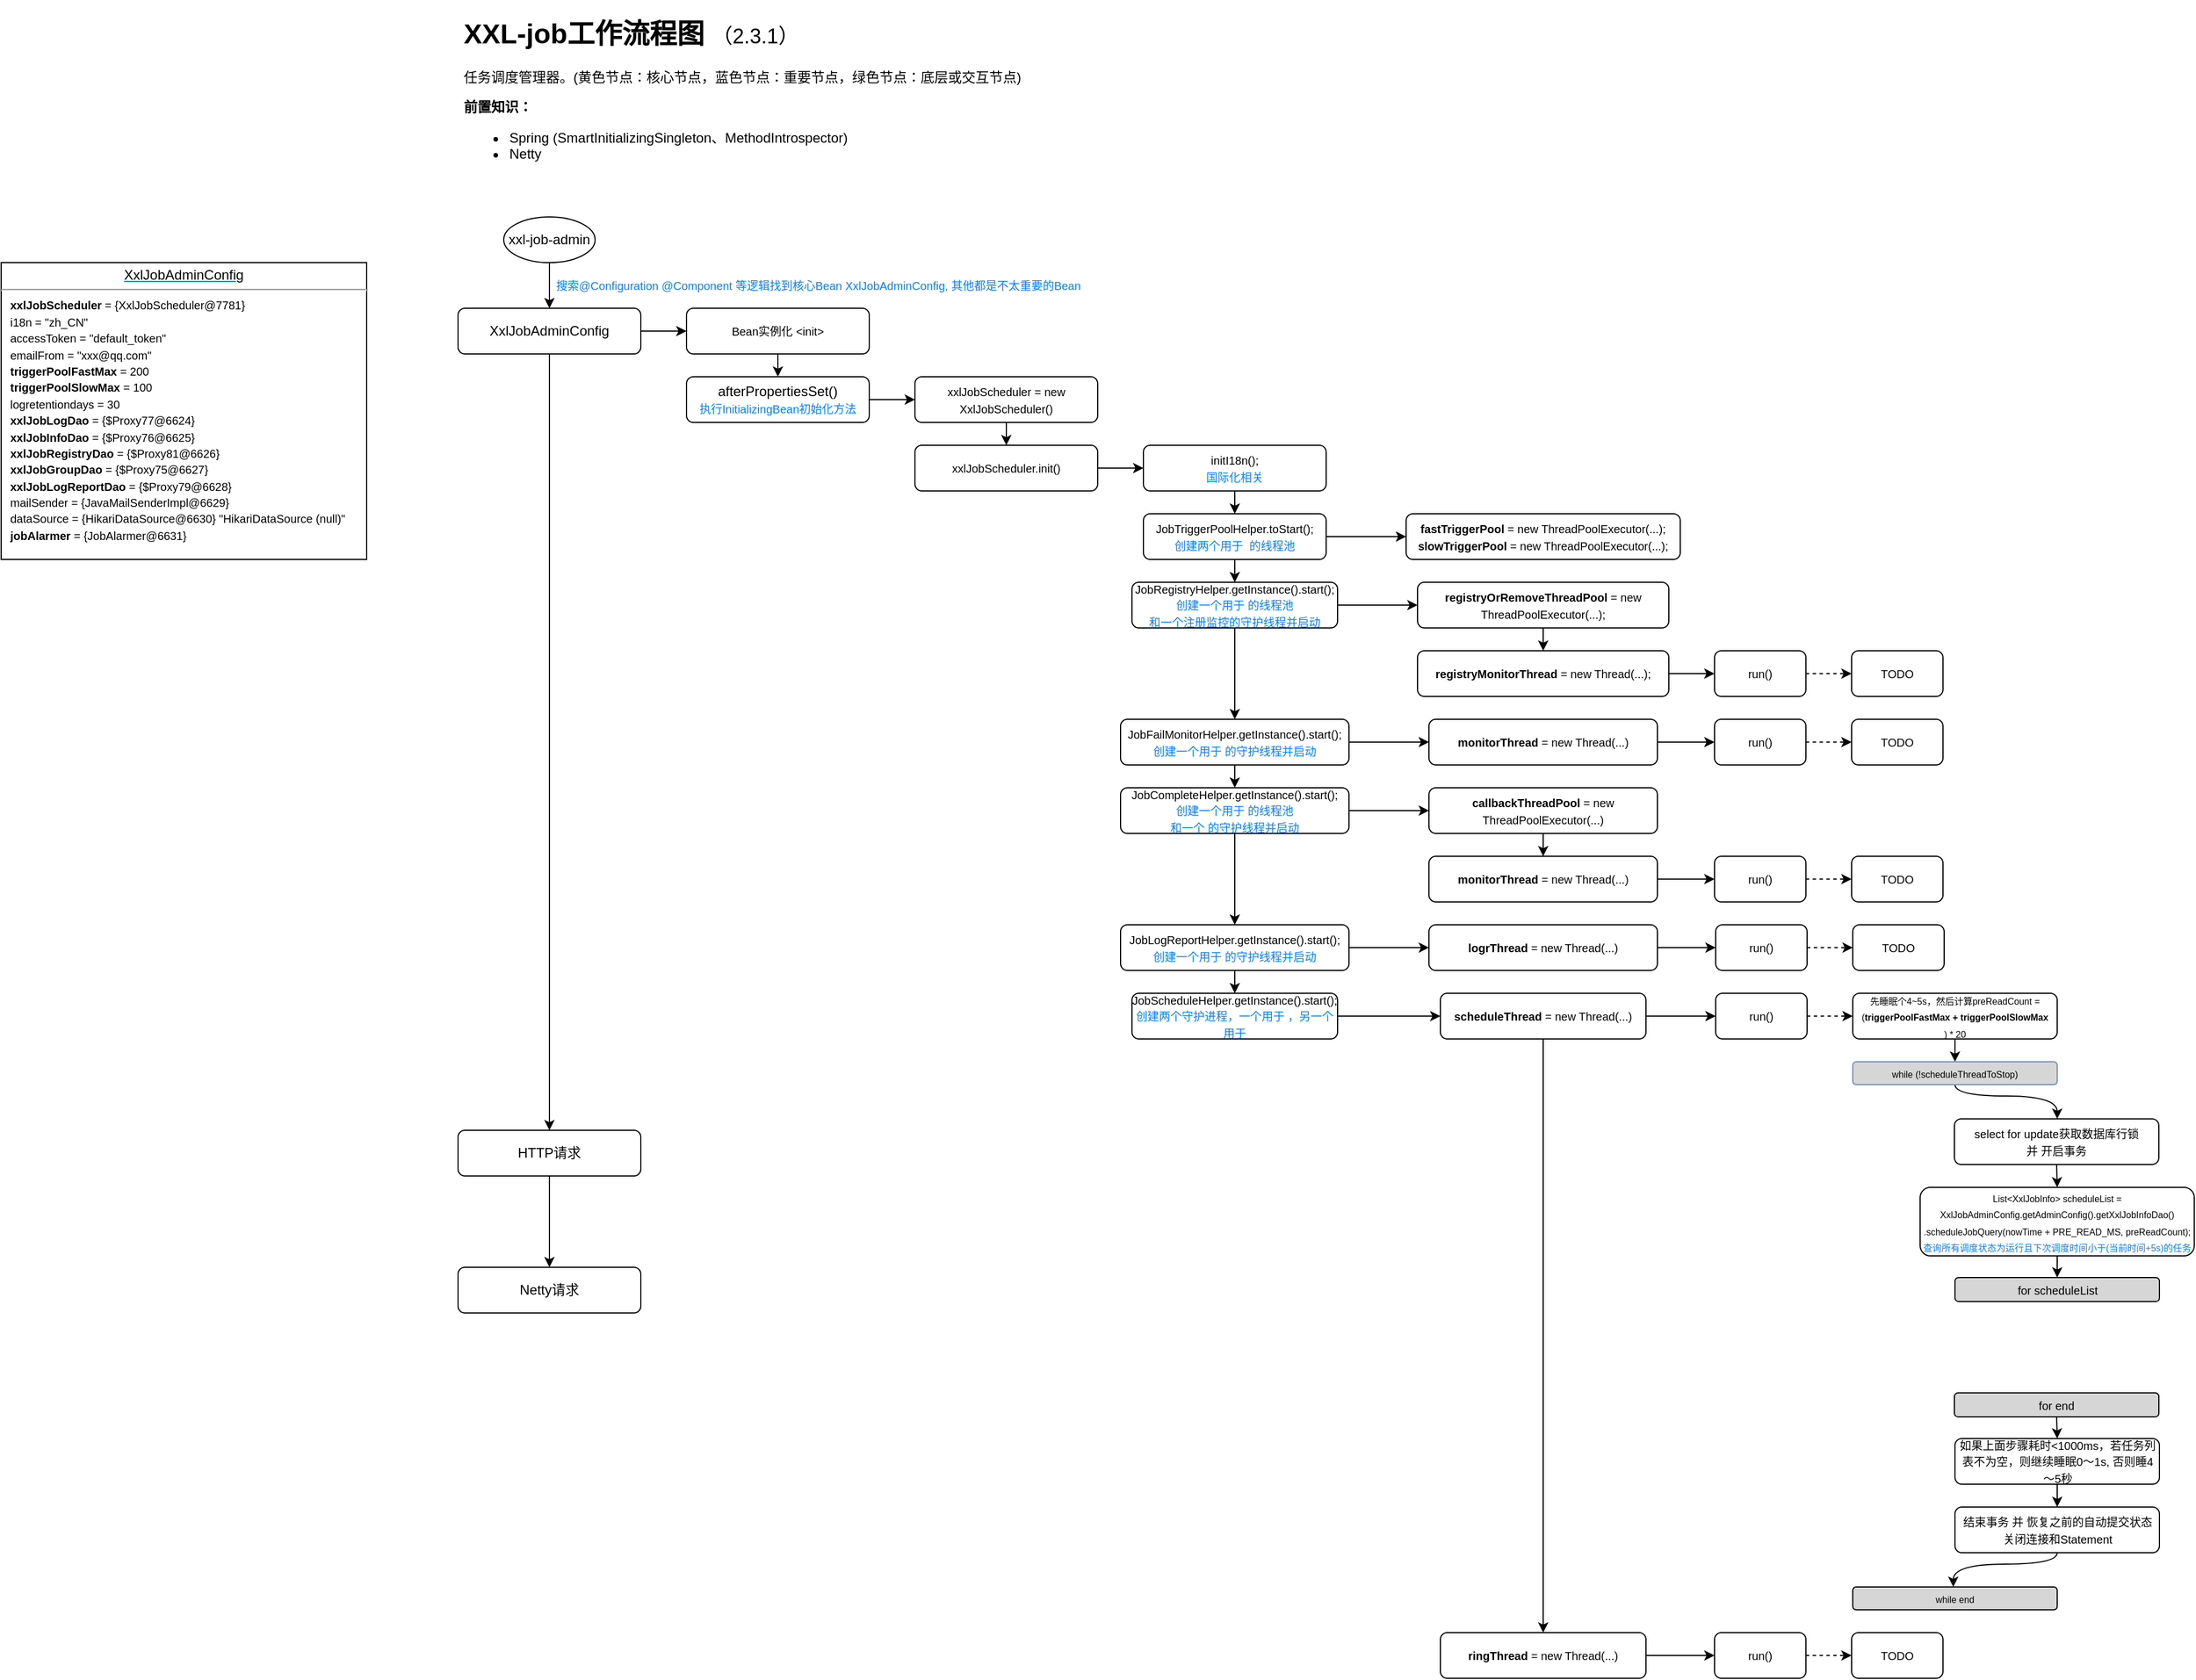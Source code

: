 <mxfile version="16.1.2" type="device" pages="2"><diagram id="FjCYESVtWtLVUpIMTeuN" name="xxl-job-admin"><mxGraphModel dx="2657" dy="1148" grid="1" gridSize="10" guides="1" tooltips="1" connect="1" arrows="1" fold="1" page="1" pageScale="1" pageWidth="827" pageHeight="1169" math="0" shadow="0"><root><mxCell id="0"/><mxCell id="1" parent="0"/><mxCell id="mrdwPyX3-eENtZlFChnA-1" value="&lt;h1&gt;XXL-job工作流程图 &lt;span style=&quot;font-weight: normal&quot;&gt;&lt;font style=&quot;font-size: 18px&quot;&gt;（2.3.1）&lt;/font&gt;&lt;/span&gt;&lt;/h1&gt;&lt;div&gt;&lt;/div&gt;任务调度管理器。(黄色节点：核心节点，蓝色节点：重要节点，绿色节点：底层或交互节点)&lt;br&gt;&lt;p&gt;&lt;b&gt;前置知识：&lt;/b&gt;&lt;/p&gt;&lt;p&gt;&lt;/p&gt;&lt;ul&gt;&lt;li&gt;Spring (SmartInitializingSingleton、MethodIntrospector)&lt;br&gt;&lt;/li&gt;&lt;li&gt;Netty&amp;nbsp;&lt;/li&gt;&lt;/ul&gt;&lt;p&gt;&lt;/p&gt;" style="text;html=1;strokeColor=none;fillColor=none;spacing=5;spacingTop=-20;whiteSpace=wrap;overflow=hidden;rounded=0;" parent="1" vertex="1"><mxGeometry x="40" y="20" width="720" height="140" as="geometry"/></mxCell><mxCell id="FFJPpEh5o4AvgVyiyg4f-4" value="" style="edgeStyle=orthogonalEdgeStyle;rounded=0;orthogonalLoop=1;jettySize=auto;html=1;fontSize=12;fontColor=#E6D0DE;strokeColor=#000000;elbow=vertical;curved=1;" edge="1" parent="1" source="eogpY33OZBlcC0yd0O9i-1" target="FFJPpEh5o4AvgVyiyg4f-3"><mxGeometry relative="1" as="geometry"/></mxCell><mxCell id="eogpY33OZBlcC0yd0O9i-1" value="xxl-job-admin" style="ellipse;whiteSpace=wrap;html=1;" parent="1" vertex="1"><mxGeometry x="80" y="200" width="80" height="40" as="geometry"/></mxCell><mxCell id="FFJPpEh5o4AvgVyiyg4f-8" style="edgeStyle=orthogonalEdgeStyle;curved=1;rounded=0;orthogonalLoop=1;jettySize=auto;html=1;exitX=1;exitY=0.5;exitDx=0;exitDy=0;fontSize=10;fontColor=#007FFF;strokeColor=#000000;elbow=vertical;" edge="1" parent="1" source="FFJPpEh5o4AvgVyiyg4f-3" target="FFJPpEh5o4AvgVyiyg4f-7"><mxGeometry relative="1" as="geometry"/></mxCell><mxCell id="L3x8PkFCvonlR5Kohttu-61" value="" style="edgeStyle=orthogonalEdgeStyle;curved=1;rounded=0;orthogonalLoop=1;jettySize=auto;html=1;fontSize=10;fontColor=#007FFF;strokeColor=#000000;elbow=vertical;" edge="1" parent="1" source="FFJPpEh5o4AvgVyiyg4f-3" target="L3x8PkFCvonlR5Kohttu-60"><mxGeometry relative="1" as="geometry"/></mxCell><mxCell id="FFJPpEh5o4AvgVyiyg4f-3" value="XxlJobAdminConfig" style="rounded=1;whiteSpace=wrap;html=1;" vertex="1" parent="1"><mxGeometry x="40" y="280" width="160" height="40" as="geometry"/></mxCell><mxCell id="FFJPpEh5o4AvgVyiyg4f-5" value="&lt;font style=&quot;font-size: 10px&quot;&gt;搜索@Configuration @Component 等逻辑找到核心Bean&amp;nbsp;XxlJobAdminConfig, 其他都是不太重要的Bean&lt;/font&gt;" style="text;html=1;align=center;verticalAlign=middle;resizable=0;points=[];autosize=1;strokeColor=none;fillColor=none;fontSize=12;fontColor=#007FFF;" vertex="1" parent="1"><mxGeometry x="120" y="250" width="470" height="20" as="geometry"/></mxCell><mxCell id="FFJPpEh5o4AvgVyiyg4f-10" value="" style="edgeStyle=orthogonalEdgeStyle;curved=1;rounded=0;orthogonalLoop=1;jettySize=auto;html=1;fontSize=10;fontColor=#007FFF;strokeColor=#000000;elbow=vertical;" edge="1" parent="1" source="FFJPpEh5o4AvgVyiyg4f-7" target="FFJPpEh5o4AvgVyiyg4f-9"><mxGeometry relative="1" as="geometry"/></mxCell><mxCell id="FFJPpEh5o4AvgVyiyg4f-7" value="&lt;font style=&quot;font-size: 10px&quot;&gt;Bean实例化 &amp;lt;init&amp;gt;&lt;/font&gt;" style="rounded=1;whiteSpace=wrap;html=1;" vertex="1" parent="1"><mxGeometry x="240" y="280" width="160" height="40" as="geometry"/></mxCell><mxCell id="FFJPpEh5o4AvgVyiyg4f-12" value="" style="edgeStyle=orthogonalEdgeStyle;curved=1;rounded=0;orthogonalLoop=1;jettySize=auto;html=1;fontSize=10;fontColor=#007FFF;strokeColor=#000000;elbow=vertical;" edge="1" parent="1" source="FFJPpEh5o4AvgVyiyg4f-9" target="FFJPpEh5o4AvgVyiyg4f-11"><mxGeometry relative="1" as="geometry"/></mxCell><mxCell id="FFJPpEh5o4AvgVyiyg4f-9" value="afterPropertiesSet()&lt;br&gt;&lt;font style=&quot;font-size: 10px&quot; color=&quot;#007fff&quot;&gt;执行InitializingBean初始化方法&lt;/font&gt;" style="rounded=1;whiteSpace=wrap;html=1;" vertex="1" parent="1"><mxGeometry x="240" y="340" width="160" height="40" as="geometry"/></mxCell><mxCell id="L3x8PkFCvonlR5Kohttu-3" value="" style="edgeStyle=orthogonalEdgeStyle;curved=1;rounded=0;orthogonalLoop=1;jettySize=auto;html=1;fontSize=10;fontColor=#007FFF;strokeColor=#000000;elbow=vertical;" edge="1" parent="1" source="FFJPpEh5o4AvgVyiyg4f-11" target="L3x8PkFCvonlR5Kohttu-2"><mxGeometry relative="1" as="geometry"/></mxCell><mxCell id="FFJPpEh5o4AvgVyiyg4f-11" value="&lt;font style=&quot;font-size: 10px&quot;&gt;xxlJobScheduler = new XxlJobScheduler()&lt;/font&gt;" style="rounded=1;whiteSpace=wrap;html=1;" vertex="1" parent="1"><mxGeometry x="440" y="340" width="160" height="40" as="geometry"/></mxCell><mxCell id="L3x8PkFCvonlR5Kohttu-1" value="&lt;p style=&quot;margin: 4px 0px 0px ; text-align: center ; text-decoration: underline&quot;&gt;&lt;font&gt;&lt;span style=&quot;color: rgb(0 , 0 , 0)&quot;&gt;XxlJobAdminConfig&lt;/span&gt;&lt;br&gt;&lt;/font&gt;&lt;/p&gt;&lt;hr style=&quot;font-size: 10px&quot;&gt;&lt;p style=&quot;margin: 0px 0px 0px 8px&quot;&gt;&lt;font color=&quot;#000000&quot;&gt;&lt;span style=&quot;font-size: 10px&quot;&gt;&lt;b&gt;xxlJobScheduler&lt;/b&gt; = {XxlJobScheduler@7781}&amp;nbsp;&lt;/span&gt;&lt;/font&gt;&lt;/p&gt;&lt;p style=&quot;margin: 0px 0px 0px 8px&quot;&gt;&lt;font color=&quot;#000000&quot;&gt;&lt;span style=&quot;font-size: 10px&quot;&gt;i18n = &quot;zh_CN&quot;&lt;/span&gt;&lt;/font&gt;&lt;/p&gt;&lt;p style=&quot;margin: 0px 0px 0px 8px&quot;&gt;&lt;font color=&quot;#000000&quot;&gt;&lt;span style=&quot;font-size: 10px&quot;&gt;accessToken = &quot;default_token&quot;&lt;/span&gt;&lt;/font&gt;&lt;/p&gt;&lt;p style=&quot;margin: 0px 0px 0px 8px&quot;&gt;&lt;font color=&quot;#000000&quot;&gt;&lt;span style=&quot;font-size: 10px&quot;&gt;emailFrom = &quot;xxx@qq.com&quot;&lt;/span&gt;&lt;/font&gt;&lt;/p&gt;&lt;p style=&quot;margin: 0px 0px 0px 8px&quot;&gt;&lt;font color=&quot;#000000&quot;&gt;&lt;span style=&quot;font-size: 10px&quot;&gt;&lt;b&gt;triggerPoolFastMax&lt;/b&gt; = 200&lt;/span&gt;&lt;/font&gt;&lt;/p&gt;&lt;p style=&quot;margin: 0px 0px 0px 8px&quot;&gt;&lt;font color=&quot;#000000&quot;&gt;&lt;span style=&quot;font-size: 10px&quot;&gt;&lt;b&gt;triggerPoolSlowMax&lt;/b&gt; = 100&lt;/span&gt;&lt;/font&gt;&lt;/p&gt;&lt;p style=&quot;margin: 0px 0px 0px 8px&quot;&gt;&lt;font color=&quot;#000000&quot;&gt;&lt;span style=&quot;font-size: 10px&quot;&gt;logretentiondays = 30&lt;/span&gt;&lt;/font&gt;&lt;/p&gt;&lt;p style=&quot;margin: 0px 0px 0px 8px&quot;&gt;&lt;font color=&quot;#000000&quot;&gt;&lt;span style=&quot;font-size: 10px&quot;&gt;&lt;b&gt;xxlJobLogDao&lt;/b&gt; = {$Proxy77@6624}&lt;/span&gt;&lt;/font&gt;&lt;/p&gt;&lt;p style=&quot;margin: 0px 0px 0px 8px&quot;&gt;&lt;font color=&quot;#000000&quot;&gt;&lt;span style=&quot;font-size: 10px&quot;&gt;&lt;b&gt;xxlJobInfoDao&lt;/b&gt; = {$Proxy76@6625}&lt;/span&gt;&lt;/font&gt;&lt;/p&gt;&lt;p style=&quot;margin: 0px 0px 0px 8px&quot;&gt;&lt;font color=&quot;#000000&quot;&gt;&lt;span style=&quot;font-size: 10px&quot;&gt;&lt;b&gt;xxlJobRegistryDao&lt;/b&gt; = {$Proxy81@6626}&lt;/span&gt;&lt;/font&gt;&lt;/p&gt;&lt;p style=&quot;margin: 0px 0px 0px 8px&quot;&gt;&lt;font color=&quot;#000000&quot;&gt;&lt;span style=&quot;font-size: 10px&quot;&gt;&lt;b&gt;xxlJobGroupDao&lt;/b&gt; = {$Proxy75@6627}&lt;/span&gt;&lt;/font&gt;&lt;/p&gt;&lt;p style=&quot;margin: 0px 0px 0px 8px&quot;&gt;&lt;font color=&quot;#000000&quot;&gt;&lt;span style=&quot;font-size: 10px&quot;&gt;&lt;b&gt;xxlJobLogReportDao&lt;/b&gt; = {$Proxy79@6628}&lt;/span&gt;&lt;/font&gt;&lt;/p&gt;&lt;p style=&quot;margin: 0px 0px 0px 8px&quot;&gt;&lt;font color=&quot;#000000&quot;&gt;&lt;span style=&quot;font-size: 10px&quot;&gt;mailSender = {JavaMailSenderImpl@6629}&amp;nbsp;&lt;/span&gt;&lt;/font&gt;&lt;/p&gt;&lt;p style=&quot;margin: 0px 0px 0px 8px&quot;&gt;&lt;font color=&quot;#000000&quot;&gt;&lt;span style=&quot;font-size: 10px&quot;&gt;dataSource = {HikariDataSource@6630} &quot;HikariDataSource (null)&quot;&lt;/span&gt;&lt;/font&gt;&lt;/p&gt;&lt;p style=&quot;margin: 0px 0px 0px 8px&quot;&gt;&lt;font color=&quot;#000000&quot;&gt;&lt;span style=&quot;font-size: 10px&quot;&gt;&lt;b&gt;jobAlarmer&lt;/b&gt; = {JobAlarmer@6631}&amp;nbsp;&lt;/span&gt;&lt;/font&gt;&lt;/p&gt;" style="verticalAlign=top;align=left;overflow=fill;fontSize=12;fontFamily=Helvetica;html=1;fontColor=#007FFF;" vertex="1" parent="1"><mxGeometry x="-360" y="240" width="320" height="260" as="geometry"/></mxCell><mxCell id="L3x8PkFCvonlR5Kohttu-5" value="" style="edgeStyle=orthogonalEdgeStyle;curved=1;rounded=0;orthogonalLoop=1;jettySize=auto;html=1;fontSize=10;fontColor=#007FFF;strokeColor=#000000;elbow=vertical;" edge="1" parent="1" source="L3x8PkFCvonlR5Kohttu-2" target="L3x8PkFCvonlR5Kohttu-4"><mxGeometry relative="1" as="geometry"/></mxCell><mxCell id="L3x8PkFCvonlR5Kohttu-2" value="&lt;font style=&quot;font-size: 10px&quot;&gt;xxlJobScheduler.init()&lt;/font&gt;" style="rounded=1;whiteSpace=wrap;html=1;" vertex="1" parent="1"><mxGeometry x="440" y="400" width="160" height="40" as="geometry"/></mxCell><mxCell id="L3x8PkFCvonlR5Kohttu-7" value="" style="edgeStyle=orthogonalEdgeStyle;curved=1;rounded=0;orthogonalLoop=1;jettySize=auto;html=1;fontSize=10;fontColor=#007FFF;strokeColor=#000000;elbow=vertical;" edge="1" parent="1" source="L3x8PkFCvonlR5Kohttu-4" target="L3x8PkFCvonlR5Kohttu-6"><mxGeometry relative="1" as="geometry"/></mxCell><mxCell id="L3x8PkFCvonlR5Kohttu-4" value="&lt;font style=&quot;font-size: 10px&quot;&gt;initI18n();&lt;br&gt;&lt;font color=&quot;#007fff&quot;&gt;国际化相关&lt;/font&gt;&lt;br&gt;&lt;/font&gt;" style="rounded=1;whiteSpace=wrap;html=1;" vertex="1" parent="1"><mxGeometry x="640" y="400" width="160" height="40" as="geometry"/></mxCell><mxCell id="L3x8PkFCvonlR5Kohttu-9" value="" style="edgeStyle=orthogonalEdgeStyle;curved=1;rounded=0;orthogonalLoop=1;jettySize=auto;html=1;fontSize=10;fontColor=#007FFF;strokeColor=#000000;elbow=vertical;" edge="1" parent="1" source="L3x8PkFCvonlR5Kohttu-6" target="L3x8PkFCvonlR5Kohttu-8"><mxGeometry relative="1" as="geometry"/></mxCell><mxCell id="L3x8PkFCvonlR5Kohttu-19" value="" style="edgeStyle=orthogonalEdgeStyle;curved=1;rounded=0;orthogonalLoop=1;jettySize=auto;html=1;fontSize=10;fontColor=#007FFF;strokeColor=#000000;elbow=vertical;" edge="1" parent="1" source="L3x8PkFCvonlR5Kohttu-6" target="L3x8PkFCvonlR5Kohttu-18"><mxGeometry relative="1" as="geometry"/></mxCell><mxCell id="L3x8PkFCvonlR5Kohttu-6" value="&lt;font&gt;&lt;font&gt;&lt;span style=&quot;font-size: 10px&quot;&gt;JobTriggerPoolHelper.toStart();&lt;br&gt;&lt;/span&gt;&lt;/font&gt;&lt;font color=&quot;#007fff&quot;&gt;&lt;span style=&quot;font-size: 10px&quot;&gt;创建两个用于&amp;nbsp; 的线程池&lt;/span&gt;&lt;/font&gt;&lt;br&gt;&lt;/font&gt;" style="rounded=1;whiteSpace=wrap;html=1;" vertex="1" parent="1"><mxGeometry x="640" y="460" width="160" height="40" as="geometry"/></mxCell><mxCell id="L3x8PkFCvonlR5Kohttu-11" value="" style="edgeStyle=orthogonalEdgeStyle;curved=1;rounded=0;orthogonalLoop=1;jettySize=auto;html=1;fontSize=10;fontColor=#007FFF;strokeColor=#000000;elbow=vertical;" edge="1" parent="1" source="L3x8PkFCvonlR5Kohttu-8" target="L3x8PkFCvonlR5Kohttu-10"><mxGeometry relative="1" as="geometry"/></mxCell><mxCell id="L3x8PkFCvonlR5Kohttu-21" value="" style="edgeStyle=orthogonalEdgeStyle;curved=1;rounded=0;orthogonalLoop=1;jettySize=auto;html=1;fontSize=10;fontColor=#007FFF;strokeColor=#000000;elbow=vertical;" edge="1" parent="1" source="L3x8PkFCvonlR5Kohttu-8" target="L3x8PkFCvonlR5Kohttu-20"><mxGeometry relative="1" as="geometry"/></mxCell><mxCell id="L3x8PkFCvonlR5Kohttu-8" value="&lt;font&gt;&lt;font&gt;&lt;span style=&quot;font-size: 10px&quot;&gt;JobRegistryHelper.getInstance().start();&lt;br&gt;&lt;/span&gt;&lt;/font&gt;&lt;font color=&quot;#007fff&quot;&gt;&lt;span style=&quot;font-size: 10px&quot;&gt;创建一个用于 的线程池&lt;br&gt;和一个&lt;/span&gt;&lt;/font&gt;&lt;span style=&quot;color: rgb(0 , 127 , 255) ; font-size: 10px&quot;&gt;注册&lt;/span&gt;&lt;font color=&quot;#007fff&quot;&gt;&lt;span style=&quot;font-size: 10px&quot;&gt;监控&lt;/span&gt;&lt;/font&gt;&lt;span style=&quot;color: rgb(0 , 127 , 255) ; font-size: 10px&quot;&gt;的守护&lt;/span&gt;&lt;font color=&quot;#007fff&quot;&gt;&lt;span style=&quot;font-size: 10px&quot;&gt;线程并启动&lt;/span&gt;&lt;/font&gt;&lt;br&gt;&lt;/font&gt;" style="rounded=1;whiteSpace=wrap;html=1;" vertex="1" parent="1"><mxGeometry x="630" y="520" width="180" height="40" as="geometry"/></mxCell><mxCell id="L3x8PkFCvonlR5Kohttu-13" value="" style="edgeStyle=orthogonalEdgeStyle;curved=1;rounded=0;orthogonalLoop=1;jettySize=auto;html=1;fontSize=10;fontColor=#007FFF;strokeColor=#000000;elbow=vertical;" edge="1" parent="1" source="L3x8PkFCvonlR5Kohttu-10" target="L3x8PkFCvonlR5Kohttu-12"><mxGeometry relative="1" as="geometry"/></mxCell><mxCell id="L3x8PkFCvonlR5Kohttu-23" value="" style="edgeStyle=orthogonalEdgeStyle;curved=1;rounded=0;orthogonalLoop=1;jettySize=auto;html=1;fontSize=10;fontColor=#007FFF;strokeColor=#000000;elbow=vertical;" edge="1" parent="1" source="L3x8PkFCvonlR5Kohttu-10" target="L3x8PkFCvonlR5Kohttu-22"><mxGeometry relative="1" as="geometry"/></mxCell><mxCell id="L3x8PkFCvonlR5Kohttu-10" value="&lt;font&gt;&lt;font&gt;&lt;span style=&quot;font-size: 10px&quot;&gt;JobFailMonitorHelper.getInstance().start();&lt;br&gt;&lt;/span&gt;&lt;/font&gt;&lt;font color=&quot;#007fff&quot;&gt;&lt;span style=&quot;font-size: 10px&quot;&gt;创建一个用于 的守护线程并启动&lt;/span&gt;&lt;/font&gt;&lt;br&gt;&lt;/font&gt;" style="rounded=1;whiteSpace=wrap;html=1;" vertex="1" parent="1"><mxGeometry x="620" y="640" width="200" height="40" as="geometry"/></mxCell><mxCell id="L3x8PkFCvonlR5Kohttu-15" value="" style="edgeStyle=orthogonalEdgeStyle;curved=1;rounded=0;orthogonalLoop=1;jettySize=auto;html=1;fontSize=10;fontColor=#007FFF;strokeColor=#000000;elbow=vertical;" edge="1" parent="1" source="L3x8PkFCvonlR5Kohttu-12" target="L3x8PkFCvonlR5Kohttu-14"><mxGeometry relative="1" as="geometry"/></mxCell><mxCell id="L3x8PkFCvonlR5Kohttu-35" value="" style="edgeStyle=orthogonalEdgeStyle;curved=1;rounded=0;orthogonalLoop=1;jettySize=auto;html=1;fontSize=10;fontColor=#007FFF;strokeColor=#000000;elbow=vertical;" edge="1" parent="1" source="L3x8PkFCvonlR5Kohttu-12" target="L3x8PkFCvonlR5Kohttu-34"><mxGeometry relative="1" as="geometry"/></mxCell><mxCell id="L3x8PkFCvonlR5Kohttu-12" value="&lt;font&gt;&lt;font&gt;&lt;span style=&quot;font-size: 10px&quot;&gt;JobCompleteHelper.getInstance().start();&lt;br&gt;&lt;/span&gt;&lt;/font&gt;&lt;font color=&quot;#007fff&quot;&gt;&lt;span style=&quot;font-size: 10px&quot;&gt;创建一个用于 的线程池&lt;br&gt;和一个&amp;nbsp;&lt;/span&gt;&lt;/font&gt;&lt;span style=&quot;color: rgb(0 , 127 , 255) ; font-size: 10px&quot;&gt;的守护&lt;/span&gt;&lt;font color=&quot;#007fff&quot;&gt;&lt;span style=&quot;font-size: 10px&quot;&gt;线程并启动&lt;/span&gt;&lt;/font&gt;&lt;br&gt;&lt;/font&gt;" style="rounded=1;whiteSpace=wrap;html=1;" vertex="1" parent="1"><mxGeometry x="620" y="700" width="200" height="40" as="geometry"/></mxCell><mxCell id="L3x8PkFCvonlR5Kohttu-17" value="" style="edgeStyle=orthogonalEdgeStyle;curved=1;rounded=0;orthogonalLoop=1;jettySize=auto;html=1;fontSize=10;fontColor=#007FFF;strokeColor=#000000;elbow=vertical;" edge="1" parent="1" source="L3x8PkFCvonlR5Kohttu-14" target="L3x8PkFCvonlR5Kohttu-16"><mxGeometry relative="1" as="geometry"/></mxCell><mxCell id="L3x8PkFCvonlR5Kohttu-43" value="" style="edgeStyle=orthogonalEdgeStyle;curved=1;rounded=0;orthogonalLoop=1;jettySize=auto;html=1;fontSize=10;fontColor=#007FFF;strokeColor=#000000;elbow=vertical;" edge="1" parent="1" source="L3x8PkFCvonlR5Kohttu-14" target="L3x8PkFCvonlR5Kohttu-42"><mxGeometry relative="1" as="geometry"/></mxCell><mxCell id="L3x8PkFCvonlR5Kohttu-14" value="&lt;font&gt;&lt;font&gt;&lt;span style=&quot;font-size: 10px&quot;&gt;JobLogReportHelper.getInstance().start();&lt;br&gt;&lt;/span&gt;&lt;/font&gt;&lt;span style=&quot;color: rgb(0 , 127 , 255) ; font-size: 10px&quot;&gt;创建一个用于 的守护线程并启动&lt;/span&gt;&lt;br&gt;&lt;/font&gt;" style="rounded=1;whiteSpace=wrap;html=1;" vertex="1" parent="1"><mxGeometry x="620" y="820" width="200" height="40" as="geometry"/></mxCell><mxCell id="L3x8PkFCvonlR5Kohttu-49" value="" style="edgeStyle=orthogonalEdgeStyle;curved=1;rounded=0;orthogonalLoop=1;jettySize=auto;html=1;fontSize=10;fontColor=#007FFF;strokeColor=#000000;elbow=vertical;" edge="1" parent="1" source="L3x8PkFCvonlR5Kohttu-16" target="L3x8PkFCvonlR5Kohttu-48"><mxGeometry relative="1" as="geometry"/></mxCell><mxCell id="L3x8PkFCvonlR5Kohttu-16" value="&lt;font&gt;&lt;font&gt;&lt;span style=&quot;font-size: 10px&quot;&gt;JobScheduleHelper.getInstance().start();&lt;br&gt;&lt;/span&gt;&lt;/font&gt;&lt;span style=&quot;color: rgb(0 , 127 , 255) ; font-size: 10px&quot;&gt;创建两个守护进程，一个用于 ，另一个用于&lt;/span&gt;&lt;br&gt;&lt;/font&gt;" style="rounded=1;whiteSpace=wrap;html=1;" vertex="1" parent="1"><mxGeometry x="630" y="880" width="180" height="40" as="geometry"/></mxCell><mxCell id="L3x8PkFCvonlR5Kohttu-18" value="&lt;font style=&quot;font-size: 10px&quot;&gt;&lt;b&gt;fastTriggerPool&lt;/b&gt; = new ThreadPoolExecutor(...);&lt;br&gt;&lt;b&gt;slowTriggerPool&lt;/b&gt;&amp;nbsp;= new ThreadPoolExecutor(...);&lt;br&gt;&lt;/font&gt;" style="rounded=1;whiteSpace=wrap;html=1;" vertex="1" parent="1"><mxGeometry x="870" y="460" width="240" height="40" as="geometry"/></mxCell><mxCell id="L3x8PkFCvonlR5Kohttu-25" value="" style="edgeStyle=orthogonalEdgeStyle;curved=1;rounded=0;orthogonalLoop=1;jettySize=auto;html=1;fontSize=10;fontColor=#007FFF;strokeColor=#000000;elbow=vertical;" edge="1" parent="1" source="L3x8PkFCvonlR5Kohttu-20" target="L3x8PkFCvonlR5Kohttu-24"><mxGeometry relative="1" as="geometry"/></mxCell><mxCell id="L3x8PkFCvonlR5Kohttu-20" value="&lt;font style=&quot;font-size: 10px&quot;&gt;&lt;b&gt;registryOrRemoveThreadPool&lt;/b&gt; = new ThreadPoolExecutor(...);&lt;br&gt;&lt;/font&gt;" style="rounded=1;whiteSpace=wrap;html=1;" vertex="1" parent="1"><mxGeometry x="880" y="520" width="220" height="40" as="geometry"/></mxCell><mxCell id="L3x8PkFCvonlR5Kohttu-29" value="" style="edgeStyle=orthogonalEdgeStyle;curved=1;rounded=0;orthogonalLoop=1;jettySize=auto;html=1;fontSize=10;fontColor=#007FFF;strokeColor=#000000;elbow=vertical;" edge="1" parent="1" source="L3x8PkFCvonlR5Kohttu-22" target="L3x8PkFCvonlR5Kohttu-28"><mxGeometry relative="1" as="geometry"/></mxCell><mxCell id="L3x8PkFCvonlR5Kohttu-22" value="&lt;font&gt;&lt;span style=&quot;font-size: 10px&quot;&gt;&lt;b&gt;monitorThread&lt;/b&gt; = new Thread(...)&lt;/span&gt;&lt;br&gt;&lt;/font&gt;" style="rounded=1;whiteSpace=wrap;html=1;" vertex="1" parent="1"><mxGeometry x="890" y="640" width="200" height="40" as="geometry"/></mxCell><mxCell id="L3x8PkFCvonlR5Kohttu-27" value="" style="edgeStyle=orthogonalEdgeStyle;curved=1;rounded=0;orthogonalLoop=1;jettySize=auto;html=1;fontSize=10;fontColor=#007FFF;strokeColor=#000000;elbow=vertical;" edge="1" parent="1" source="L3x8PkFCvonlR5Kohttu-24" target="L3x8PkFCvonlR5Kohttu-26"><mxGeometry relative="1" as="geometry"/></mxCell><mxCell id="L3x8PkFCvonlR5Kohttu-24" value="&lt;font style=&quot;font-size: 10px&quot;&gt;&lt;b&gt;registryMonitorThread&lt;/b&gt; = new Thread(...);&lt;br&gt;&lt;/font&gt;" style="rounded=1;whiteSpace=wrap;html=1;" vertex="1" parent="1"><mxGeometry x="880" y="580" width="220" height="40" as="geometry"/></mxCell><mxCell id="L3x8PkFCvonlR5Kohttu-31" value="" style="edgeStyle=orthogonalEdgeStyle;curved=1;rounded=0;orthogonalLoop=1;jettySize=auto;html=1;fontSize=10;fontColor=#007FFF;strokeColor=#000000;elbow=vertical;dashed=1;" edge="1" parent="1" source="L3x8PkFCvonlR5Kohttu-26" target="L3x8PkFCvonlR5Kohttu-30"><mxGeometry relative="1" as="geometry"/></mxCell><mxCell id="L3x8PkFCvonlR5Kohttu-26" value="&lt;font style=&quot;font-size: 10px&quot;&gt;run()&lt;br&gt;&lt;/font&gt;" style="rounded=1;whiteSpace=wrap;html=1;" vertex="1" parent="1"><mxGeometry x="1140" y="580" width="80" height="40" as="geometry"/></mxCell><mxCell id="L3x8PkFCvonlR5Kohttu-33" value="" style="edgeStyle=orthogonalEdgeStyle;curved=1;rounded=0;orthogonalLoop=1;jettySize=auto;html=1;fontSize=10;fontColor=#007FFF;strokeColor=#000000;elbow=vertical;dashed=1;" edge="1" parent="1" source="L3x8PkFCvonlR5Kohttu-28" target="L3x8PkFCvonlR5Kohttu-32"><mxGeometry relative="1" as="geometry"/></mxCell><mxCell id="L3x8PkFCvonlR5Kohttu-28" value="&lt;font&gt;&lt;span style=&quot;font-size: 10px&quot;&gt;run()&lt;/span&gt;&lt;br&gt;&lt;/font&gt;" style="rounded=1;whiteSpace=wrap;html=1;" vertex="1" parent="1"><mxGeometry x="1140" y="640" width="80" height="40" as="geometry"/></mxCell><mxCell id="L3x8PkFCvonlR5Kohttu-30" value="&lt;font style=&quot;font-size: 10px&quot;&gt;TODO&lt;br&gt;&lt;/font&gt;" style="rounded=1;whiteSpace=wrap;html=1;" vertex="1" parent="1"><mxGeometry x="1260" y="580" width="80" height="40" as="geometry"/></mxCell><mxCell id="L3x8PkFCvonlR5Kohttu-32" value="&lt;font&gt;&lt;span style=&quot;font-size: 10px&quot;&gt;TODO&lt;/span&gt;&lt;br&gt;&lt;/font&gt;" style="rounded=1;whiteSpace=wrap;html=1;" vertex="1" parent="1"><mxGeometry x="1260" y="640" width="80" height="40" as="geometry"/></mxCell><mxCell id="L3x8PkFCvonlR5Kohttu-37" value="" style="edgeStyle=orthogonalEdgeStyle;curved=1;rounded=0;orthogonalLoop=1;jettySize=auto;html=1;fontSize=10;fontColor=#007FFF;strokeColor=#000000;elbow=vertical;" edge="1" parent="1" source="L3x8PkFCvonlR5Kohttu-34" target="L3x8PkFCvonlR5Kohttu-36"><mxGeometry relative="1" as="geometry"/></mxCell><mxCell id="L3x8PkFCvonlR5Kohttu-34" value="&lt;font&gt;&lt;span style=&quot;font-size: 10px&quot;&gt;&lt;b&gt;callbackThreadPool&lt;/b&gt; = new ThreadPoolExecutor(...)&lt;/span&gt;&lt;br&gt;&lt;/font&gt;" style="rounded=1;whiteSpace=wrap;html=1;" vertex="1" parent="1"><mxGeometry x="890" y="700" width="200" height="40" as="geometry"/></mxCell><mxCell id="L3x8PkFCvonlR5Kohttu-41" style="edgeStyle=orthogonalEdgeStyle;curved=1;rounded=0;orthogonalLoop=1;jettySize=auto;html=1;exitX=1;exitY=0.5;exitDx=0;exitDy=0;fontSize=10;fontColor=#007FFF;strokeColor=#000000;elbow=vertical;" edge="1" parent="1" source="L3x8PkFCvonlR5Kohttu-36" target="L3x8PkFCvonlR5Kohttu-39"><mxGeometry relative="1" as="geometry"/></mxCell><mxCell id="L3x8PkFCvonlR5Kohttu-36" value="&lt;font&gt;&lt;span style=&quot;font-size: 10px&quot;&gt;&lt;b&gt;monitorThread&lt;/b&gt; = new Thread(...)&lt;/span&gt;&lt;br&gt;&lt;/font&gt;" style="rounded=1;whiteSpace=wrap;html=1;" vertex="1" parent="1"><mxGeometry x="890" y="760" width="200" height="40" as="geometry"/></mxCell><mxCell id="L3x8PkFCvonlR5Kohttu-38" value="" style="edgeStyle=orthogonalEdgeStyle;curved=1;rounded=0;orthogonalLoop=1;jettySize=auto;html=1;fontSize=10;fontColor=#007FFF;strokeColor=#000000;elbow=vertical;dashed=1;" edge="1" parent="1" source="L3x8PkFCvonlR5Kohttu-39" target="L3x8PkFCvonlR5Kohttu-40"><mxGeometry relative="1" as="geometry"/></mxCell><mxCell id="L3x8PkFCvonlR5Kohttu-39" value="&lt;font&gt;&lt;span style=&quot;font-size: 10px&quot;&gt;run()&lt;/span&gt;&lt;br&gt;&lt;/font&gt;" style="rounded=1;whiteSpace=wrap;html=1;" vertex="1" parent="1"><mxGeometry x="1140" y="760" width="80" height="40" as="geometry"/></mxCell><mxCell id="L3x8PkFCvonlR5Kohttu-40" value="&lt;font&gt;&lt;span style=&quot;font-size: 10px&quot;&gt;TODO&lt;/span&gt;&lt;br&gt;&lt;/font&gt;" style="rounded=1;whiteSpace=wrap;html=1;" vertex="1" parent="1"><mxGeometry x="1260" y="760" width="80" height="40" as="geometry"/></mxCell><mxCell id="L3x8PkFCvonlR5Kohttu-47" style="edgeStyle=orthogonalEdgeStyle;curved=1;rounded=0;orthogonalLoop=1;jettySize=auto;html=1;exitX=1;exitY=0.5;exitDx=0;exitDy=0;entryX=0;entryY=0.5;entryDx=0;entryDy=0;fontSize=10;fontColor=#007FFF;strokeColor=#000000;elbow=vertical;" edge="1" parent="1" source="L3x8PkFCvonlR5Kohttu-42" target="L3x8PkFCvonlR5Kohttu-45"><mxGeometry relative="1" as="geometry"/></mxCell><mxCell id="L3x8PkFCvonlR5Kohttu-42" value="&lt;font&gt;&lt;span style=&quot;font-size: 10px&quot;&gt;&lt;b&gt;logrThread&lt;/b&gt; = new Thread(...)&lt;/span&gt;&lt;br&gt;&lt;/font&gt;" style="rounded=1;whiteSpace=wrap;html=1;" vertex="1" parent="1"><mxGeometry x="890" y="820" width="200" height="40" as="geometry"/></mxCell><mxCell id="L3x8PkFCvonlR5Kohttu-44" value="" style="edgeStyle=orthogonalEdgeStyle;curved=1;rounded=0;orthogonalLoop=1;jettySize=auto;html=1;fontSize=10;fontColor=#007FFF;strokeColor=#000000;elbow=vertical;dashed=1;" edge="1" parent="1" source="L3x8PkFCvonlR5Kohttu-45" target="L3x8PkFCvonlR5Kohttu-46"><mxGeometry relative="1" as="geometry"/></mxCell><mxCell id="L3x8PkFCvonlR5Kohttu-45" value="&lt;font&gt;&lt;span style=&quot;font-size: 10px&quot;&gt;run()&lt;/span&gt;&lt;br&gt;&lt;/font&gt;" style="rounded=1;whiteSpace=wrap;html=1;" vertex="1" parent="1"><mxGeometry x="1141" y="820" width="80" height="40" as="geometry"/></mxCell><mxCell id="L3x8PkFCvonlR5Kohttu-46" value="&lt;font&gt;&lt;span style=&quot;font-size: 10px&quot;&gt;TODO&lt;/span&gt;&lt;br&gt;&lt;/font&gt;" style="rounded=1;whiteSpace=wrap;html=1;" vertex="1" parent="1"><mxGeometry x="1261" y="820" width="80" height="40" as="geometry"/></mxCell><mxCell id="L3x8PkFCvonlR5Kohttu-51" value="" style="edgeStyle=orthogonalEdgeStyle;curved=1;rounded=0;orthogonalLoop=1;jettySize=auto;html=1;fontSize=10;fontColor=#007FFF;strokeColor=#000000;elbow=vertical;" edge="1" parent="1" source="L3x8PkFCvonlR5Kohttu-48" target="L3x8PkFCvonlR5Kohttu-50"><mxGeometry relative="1" as="geometry"/></mxCell><mxCell id="L3x8PkFCvonlR5Kohttu-58" style="edgeStyle=orthogonalEdgeStyle;curved=1;rounded=0;orthogonalLoop=1;jettySize=auto;html=1;exitX=1;exitY=0.5;exitDx=0;exitDy=0;entryX=0;entryY=0.5;entryDx=0;entryDy=0;fontSize=10;fontColor=#007FFF;strokeColor=#000000;elbow=vertical;" edge="1" parent="1" source="L3x8PkFCvonlR5Kohttu-48" target="L3x8PkFCvonlR5Kohttu-53"><mxGeometry relative="1" as="geometry"/></mxCell><mxCell id="L3x8PkFCvonlR5Kohttu-48" value="&lt;font&gt;&lt;span style=&quot;font-size: 10px&quot;&gt;&lt;b&gt;scheduleThread&lt;/b&gt; = new Thread(...)&lt;/span&gt;&lt;br&gt;&lt;/font&gt;" style="rounded=1;whiteSpace=wrap;html=1;" vertex="1" parent="1"><mxGeometry x="900" y="880" width="180" height="40" as="geometry"/></mxCell><mxCell id="L3x8PkFCvonlR5Kohttu-59" style="edgeStyle=orthogonalEdgeStyle;curved=1;rounded=0;orthogonalLoop=1;jettySize=auto;html=1;exitX=1;exitY=0.5;exitDx=0;exitDy=0;entryX=0;entryY=0.5;entryDx=0;entryDy=0;fontSize=10;fontColor=#007FFF;strokeColor=#000000;elbow=vertical;" edge="1" parent="1" source="L3x8PkFCvonlR5Kohttu-50" target="L3x8PkFCvonlR5Kohttu-56"><mxGeometry relative="1" as="geometry"/></mxCell><mxCell id="L3x8PkFCvonlR5Kohttu-50" value="&lt;font&gt;&lt;span style=&quot;font-size: 10px&quot;&gt;&lt;b&gt;ringThread&lt;/b&gt; = new Thread(...)&lt;/span&gt;&lt;br&gt;&lt;/font&gt;" style="rounded=1;whiteSpace=wrap;html=1;" vertex="1" parent="1"><mxGeometry x="900" y="1440" width="180" height="40" as="geometry"/></mxCell><mxCell id="L3x8PkFCvonlR5Kohttu-52" value="" style="edgeStyle=orthogonalEdgeStyle;curved=1;rounded=0;orthogonalLoop=1;jettySize=auto;html=1;fontSize=10;fontColor=#007FFF;strokeColor=#000000;elbow=vertical;dashed=1;" edge="1" parent="1" source="L3x8PkFCvonlR5Kohttu-53" target="L3x8PkFCvonlR5Kohttu-54"><mxGeometry relative="1" as="geometry"/></mxCell><mxCell id="L3x8PkFCvonlR5Kohttu-53" value="&lt;font&gt;&lt;span style=&quot;font-size: 10px&quot;&gt;run()&lt;/span&gt;&lt;br&gt;&lt;/font&gt;" style="rounded=1;whiteSpace=wrap;html=1;" vertex="1" parent="1"><mxGeometry x="1141" y="880" width="80" height="40" as="geometry"/></mxCell><mxCell id="L3x8PkFCvonlR5Kohttu-65" value="" style="edgeStyle=orthogonalEdgeStyle;curved=1;rounded=0;orthogonalLoop=1;jettySize=auto;html=1;fontSize=8;fontColor=#007FFF;strokeColor=#000000;elbow=vertical;" edge="1" parent="1" source="L3x8PkFCvonlR5Kohttu-54" target="L3x8PkFCvonlR5Kohttu-64"><mxGeometry relative="1" as="geometry"/></mxCell><mxCell id="L3x8PkFCvonlR5Kohttu-54" value="&lt;font style=&quot;font-size: 8px&quot;&gt;&lt;span&gt;先睡眠个4~5s，然后计算preReadCount = (&lt;/span&gt;&lt;b style=&quot;text-align: left&quot;&gt;triggerPoolFastMax +&amp;nbsp;&lt;/b&gt;&lt;b style=&quot;text-align: left&quot;&gt;triggerPoolSlowMax&lt;/b&gt;&lt;span&gt;&lt;br&gt;) * 20&lt;/span&gt;&lt;br&gt;&lt;/font&gt;" style="rounded=1;whiteSpace=wrap;html=1;" vertex="1" parent="1"><mxGeometry x="1261" y="880" width="179" height="40" as="geometry"/></mxCell><mxCell id="L3x8PkFCvonlR5Kohttu-55" value="" style="edgeStyle=orthogonalEdgeStyle;curved=1;rounded=0;orthogonalLoop=1;jettySize=auto;html=1;fontSize=10;fontColor=#007FFF;strokeColor=#000000;elbow=vertical;dashed=1;" edge="1" parent="1" source="L3x8PkFCvonlR5Kohttu-56" target="L3x8PkFCvonlR5Kohttu-57"><mxGeometry relative="1" as="geometry"/></mxCell><mxCell id="L3x8PkFCvonlR5Kohttu-56" value="&lt;font&gt;&lt;span style=&quot;font-size: 10px&quot;&gt;run()&lt;/span&gt;&lt;br&gt;&lt;/font&gt;" style="rounded=1;whiteSpace=wrap;html=1;" vertex="1" parent="1"><mxGeometry x="1140" y="1440" width="80" height="40" as="geometry"/></mxCell><mxCell id="L3x8PkFCvonlR5Kohttu-57" value="&lt;font&gt;&lt;span style=&quot;font-size: 10px&quot;&gt;TODO&lt;/span&gt;&lt;br&gt;&lt;/font&gt;" style="rounded=1;whiteSpace=wrap;html=1;" vertex="1" parent="1"><mxGeometry x="1260" y="1440" width="80" height="40" as="geometry"/></mxCell><mxCell id="L3x8PkFCvonlR5Kohttu-63" value="" style="edgeStyle=orthogonalEdgeStyle;curved=1;rounded=0;orthogonalLoop=1;jettySize=auto;html=1;fontSize=10;fontColor=#007FFF;strokeColor=#000000;elbow=vertical;" edge="1" parent="1" source="L3x8PkFCvonlR5Kohttu-60" target="L3x8PkFCvonlR5Kohttu-62"><mxGeometry relative="1" as="geometry"/></mxCell><mxCell id="L3x8PkFCvonlR5Kohttu-60" value="HTTP请求" style="rounded=1;whiteSpace=wrap;html=1;" vertex="1" parent="1"><mxGeometry x="40" y="1000" width="160" height="40" as="geometry"/></mxCell><mxCell id="L3x8PkFCvonlR5Kohttu-62" value="Netty请求" style="rounded=1;whiteSpace=wrap;html=1;" vertex="1" parent="1"><mxGeometry x="40" y="1120" width="160" height="40" as="geometry"/></mxCell><mxCell id="L3x8PkFCvonlR5Kohttu-68" value="" style="edgeStyle=orthogonalEdgeStyle;curved=1;rounded=0;orthogonalLoop=1;jettySize=auto;html=1;fontSize=8;fontColor=#007FFF;strokeColor=#000000;elbow=vertical;" edge="1" parent="1" source="L3x8PkFCvonlR5Kohttu-64" target="L3x8PkFCvonlR5Kohttu-67"><mxGeometry relative="1" as="geometry"><Array as="points"><mxPoint x="1351" y="970"/><mxPoint x="1440" y="970"/></Array></mxGeometry></mxCell><mxCell id="L3x8PkFCvonlR5Kohttu-64" value="&lt;font&gt;&lt;span style=&quot;font-size: 8px&quot;&gt;while (!scheduleThreadToStop)&lt;/span&gt;&lt;br&gt;&lt;/font&gt;" style="rounded=1;whiteSpace=wrap;html=1;fillColor=#D6D6D6;strokeColor=#6c8ebf;" vertex="1" parent="1"><mxGeometry x="1261" y="940" width="179" height="20" as="geometry"/></mxCell><mxCell id="L3x8PkFCvonlR5Kohttu-66" value="&lt;font&gt;&lt;span style=&quot;font-size: 8px&quot;&gt;while end&lt;/span&gt;&lt;br&gt;&lt;/font&gt;" style="rounded=1;whiteSpace=wrap;html=1;fillColor=#D6D6D6;" vertex="1" parent="1"><mxGeometry x="1261" y="1400" width="179" height="20" as="geometry"/></mxCell><mxCell id="L3x8PkFCvonlR5Kohttu-71" style="edgeStyle=orthogonalEdgeStyle;curved=1;rounded=0;orthogonalLoop=1;jettySize=auto;html=1;exitX=0.5;exitY=1;exitDx=0;exitDy=0;entryX=0.5;entryY=0;entryDx=0;entryDy=0;fontSize=8;fontColor=#007FFF;strokeColor=#000000;elbow=vertical;" edge="1" parent="1" source="L3x8PkFCvonlR5Kohttu-67" target="L3x8PkFCvonlR5Kohttu-70"><mxGeometry relative="1" as="geometry"/></mxCell><mxCell id="L3x8PkFCvonlR5Kohttu-67" value="&lt;font&gt;&lt;font style=&quot;font-size: 10px&quot;&gt;select for update获取数据库行锁 &lt;br&gt;并 开启事务&lt;/font&gt;&lt;br&gt;&lt;/font&gt;" style="rounded=1;whiteSpace=wrap;html=1;" vertex="1" parent="1"><mxGeometry x="1350" y="990" width="179" height="40" as="geometry"/></mxCell><mxCell id="L3x8PkFCvonlR5Kohttu-77" style="edgeStyle=orthogonalEdgeStyle;curved=1;rounded=0;orthogonalLoop=1;jettySize=auto;html=1;exitX=0.5;exitY=1;exitDx=0;exitDy=0;fontSize=10;fontColor=#007FFF;strokeColor=#000000;elbow=vertical;" edge="1" parent="1" source="L3x8PkFCvonlR5Kohttu-70" target="L3x8PkFCvonlR5Kohttu-76"><mxGeometry relative="1" as="geometry"/></mxCell><mxCell id="L3x8PkFCvonlR5Kohttu-70" value="&lt;font style=&quot;font-size: 8px&quot;&gt;&lt;span&gt;List&amp;lt;XxlJobInfo&amp;gt; scheduleList = XxlJobAdminConfig.getAdminConfig().getXxlJobInfoDao()&lt;br&gt;.scheduleJobQuery(nowTime + PRE_READ_MS, preReadCount);&lt;br&gt;&lt;/span&gt;&lt;font color=&quot;#007fff&quot;&gt;查询所有调度状态为运行且下次调度时间小于(当前时间+5s)的任务&lt;/font&gt;&lt;br&gt;&lt;/font&gt;" style="rounded=1;whiteSpace=wrap;html=1;" vertex="1" parent="1"><mxGeometry x="1320" y="1050" width="240" height="60" as="geometry"/></mxCell><mxCell id="L3x8PkFCvonlR5Kohttu-73" style="edgeStyle=orthogonalEdgeStyle;curved=1;rounded=0;orthogonalLoop=1;jettySize=auto;html=1;exitX=0.5;exitY=1;exitDx=0;exitDy=0;fontSize=8;fontColor=#007FFF;strokeColor=#000000;elbow=vertical;" edge="1" parent="1" source="L3x8PkFCvonlR5Kohttu-72" target="L3x8PkFCvonlR5Kohttu-66"><mxGeometry relative="1" as="geometry"><Array as="points"><mxPoint x="1440" y="1380"/><mxPoint x="1349" y="1380"/></Array></mxGeometry></mxCell><mxCell id="L3x8PkFCvonlR5Kohttu-72" value="&lt;font style=&quot;font-size: 10px&quot;&gt;&lt;span&gt;结束事务 并 恢复之前的自动提交状态&lt;br&gt;&lt;/span&gt;关闭连接和Statement&lt;br&gt;&lt;/font&gt;" style="rounded=1;whiteSpace=wrap;html=1;" vertex="1" parent="1"><mxGeometry x="1350.5" y="1330" width="179" height="40" as="geometry"/></mxCell><mxCell id="L3x8PkFCvonlR5Kohttu-75" style="edgeStyle=orthogonalEdgeStyle;curved=1;rounded=0;orthogonalLoop=1;jettySize=auto;html=1;exitX=0.5;exitY=1;exitDx=0;exitDy=0;entryX=0.5;entryY=0;entryDx=0;entryDy=0;fontSize=10;fontColor=#007FFF;strokeColor=#000000;elbow=vertical;" edge="1" parent="1" source="L3x8PkFCvonlR5Kohttu-74" target="L3x8PkFCvonlR5Kohttu-72"><mxGeometry relative="1" as="geometry"/></mxCell><mxCell id="L3x8PkFCvonlR5Kohttu-74" value="&lt;font style=&quot;font-size: 10px&quot;&gt;如果上面步骤耗时&amp;lt;1000ms，若任务列表不为空，则继续睡眠0～1s, 否则睡4～5秒&lt;br&gt;&lt;/font&gt;" style="rounded=1;whiteSpace=wrap;html=1;" vertex="1" parent="1"><mxGeometry x="1350.5" y="1270" width="179" height="40" as="geometry"/></mxCell><mxCell id="L3x8PkFCvonlR5Kohttu-76" value="&lt;font style=&quot;font-size: 10px&quot;&gt;for&amp;nbsp;scheduleList&lt;br&gt;&lt;/font&gt;" style="rounded=1;whiteSpace=wrap;html=1;fillColor=#D6D6D6;" vertex="1" parent="1"><mxGeometry x="1350.5" y="1129" width="179" height="21" as="geometry"/></mxCell><mxCell id="L3x8PkFCvonlR5Kohttu-79" style="edgeStyle=orthogonalEdgeStyle;curved=1;rounded=0;orthogonalLoop=1;jettySize=auto;html=1;exitX=0.5;exitY=1;exitDx=0;exitDy=0;entryX=0.5;entryY=0;entryDx=0;entryDy=0;fontSize=10;fontColor=#007FFF;strokeColor=#000000;elbow=vertical;" edge="1" parent="1" source="L3x8PkFCvonlR5Kohttu-78" target="L3x8PkFCvonlR5Kohttu-74"><mxGeometry relative="1" as="geometry"/></mxCell><mxCell id="L3x8PkFCvonlR5Kohttu-78" value="&lt;font style=&quot;font-size: 10px&quot;&gt;for end&lt;br&gt;&lt;/font&gt;" style="rounded=1;whiteSpace=wrap;html=1;fillColor=#D6D6D6;" vertex="1" parent="1"><mxGeometry x="1350" y="1230" width="179" height="21" as="geometry"/></mxCell></root></mxGraphModel></diagram><diagram id="epMd4GJdL1VY7lUlSukr" name="xxl-job-executor"><mxGraphModel dx="1983" dy="725" grid="1" gridSize="10" guides="1" tooltips="1" connect="1" arrows="1" fold="1" page="1" pageScale="1" pageWidth="827" pageHeight="1169" math="0" shadow="0"><root><mxCell id="-lWm-qoocMC7RLlnJny9-0"/><mxCell id="-lWm-qoocMC7RLlnJny9-1" parent="-lWm-qoocMC7RLlnJny9-0"/><mxCell id="KZKVduNkzBJ_FhNbkcFE-236" value="" style="rounded=0;whiteSpace=wrap;html=1;fontSize=12;fontColor=#333333;strokeColor=#666666;fillColor=#f5f5f5;" vertex="1" parent="-lWm-qoocMC7RLlnJny9-1"><mxGeometry x="1300" y="1200" width="660" height="350" as="geometry"/></mxCell><mxCell id="KZKVduNkzBJ_FhNbkcFE-233" value="" style="rounded=0;whiteSpace=wrap;html=1;fontSize=12;fontColor=#333333;strokeColor=#666666;fillColor=#f5f5f5;" vertex="1" parent="-lWm-qoocMC7RLlnJny9-1"><mxGeometry x="1980" y="1570" width="470" height="450" as="geometry"/></mxCell><mxCell id="KZKVduNkzBJ_FhNbkcFE-231" value="" style="rounded=0;whiteSpace=wrap;html=1;fontSize=10;fontColor=#333333;strokeColor=#666666;fillColor=#f5f5f5;" vertex="1" parent="-lWm-qoocMC7RLlnJny9-1"><mxGeometry x="1580" y="2040" width="1180" height="720" as="geometry"/></mxCell><mxCell id="KZKVduNkzBJ_FhNbkcFE-230" value="" style="rounded=0;whiteSpace=wrap;html=1;fontSize=10;fillColor=#f5f5f5;fontColor=#333333;strokeColor=#666666;" vertex="1" parent="-lWm-qoocMC7RLlnJny9-1"><mxGeometry x="2870" y="2620" width="650" height="680" as="geometry"/></mxCell><mxCell id="KZKVduNkzBJ_FhNbkcFE-128" style="edgeStyle=entityRelationEdgeStyle;rounded=0;orthogonalLoop=1;jettySize=auto;html=1;exitX=0;exitY=1;exitDx=0;exitDy=0;entryX=1;entryY=0;entryDx=0;entryDy=0;fontSize=10;fontColor=#007FFF;strokeColor=#82b366;shape=link;elbow=vertical;fillColor=#d5e8d4;width=2;dashed=1;" edge="1" parent="-lWm-qoocMC7RLlnJny9-1" source="KZKVduNkzBJ_FhNbkcFE-89" target="KZKVduNkzBJ_FhNbkcFE-127"><mxGeometry relative="1" as="geometry"/></mxCell><mxCell id="JAirRcyNL59irFaegiv7-0" value="&lt;h1&gt;xxl-job-executor 工作流程图 &lt;span style=&quot;font-weight: normal&quot;&gt;&lt;font style=&quot;font-size: 18px&quot;&gt;（2.3.1）&lt;/font&gt;&lt;/span&gt;&lt;/h1&gt;&lt;div&gt;&lt;/div&gt;任务执行器。(黄色节点：核心节点，蓝色节点：重要节点，绿色节点：底层或交互节点)&lt;br&gt;&lt;p&gt;&lt;b&gt;前置知识：&lt;/b&gt;&lt;/p&gt;&lt;p&gt;&lt;/p&gt;&lt;ul&gt;&lt;li&gt;Spring (SmartInitializingSingleton、MethodIntrospector)&lt;br&gt;&lt;/li&gt;&lt;li&gt;Netty&amp;nbsp;&lt;/li&gt;&lt;/ul&gt;&lt;p&gt;&lt;/p&gt;&lt;p&gt;&lt;br&gt;&lt;/p&gt;&lt;p&gt;&lt;/p&gt;" style="text;html=1;strokeColor=none;fillColor=none;spacing=5;spacingTop=-20;whiteSpace=wrap;overflow=hidden;rounded=0;" parent="-lWm-qoocMC7RLlnJny9-1" vertex="1"><mxGeometry x="40" y="20" width="480" height="140" as="geometry"/></mxCell><mxCell id="KZKVduNkzBJ_FhNbkcFE-2" style="edgeStyle=orthogonalEdgeStyle;rounded=0;orthogonalLoop=1;jettySize=auto;html=1;exitX=0.5;exitY=1;exitDx=0;exitDy=0;entryX=0.5;entryY=0;entryDx=0;entryDy=0;fontColor=#007FFF;" edge="1" parent="-lWm-qoocMC7RLlnJny9-1" source="JAirRcyNL59irFaegiv7-1" target="JAirRcyNL59irFaegiv7-30"><mxGeometry relative="1" as="geometry"/></mxCell><mxCell id="JAirRcyNL59irFaegiv7-1" value="xxl-job-executor" style="ellipse;whiteSpace=wrap;html=1;" parent="-lWm-qoocMC7RLlnJny9-1" vertex="1"><mxGeometry x="60" y="200" width="120" height="40" as="geometry"/></mxCell><mxCell id="JAirRcyNL59irFaegiv7-8" value="" style="edgeStyle=orthogonalEdgeStyle;curved=1;rounded=0;orthogonalLoop=1;jettySize=auto;html=1;fontSize=12;fontColor=#007FFF;endArrow=classic;endFill=1;" parent="-lWm-qoocMC7RLlnJny9-1" source="JAirRcyNL59irFaegiv7-2" target="JAirRcyNL59irFaegiv7-7" edge="1"><mxGeometry relative="1" as="geometry"/></mxCell><mxCell id="JAirRcyNL59irFaegiv7-2" value="XxlJobSpringExecutor xxlJobExecutor()&lt;br&gt;&lt;font color=&quot;#007fff&quot; style=&quot;font-size: 10px&quot;&gt;配置类中创建任务执行器Bean&lt;br&gt;&lt;/font&gt;" style="rounded=1;whiteSpace=wrap;html=1;fillColor=#dae8fc;strokeColor=#6c8ebf;" parent="-lWm-qoocMC7RLlnJny9-1" vertex="1"><mxGeometry x="40" y="360" width="160" height="40" as="geometry"/></mxCell><mxCell id="JAirRcyNL59irFaegiv7-4" value="&lt;p style=&quot;margin: 4px 0px 0px ; text-align: center ; text-decoration: underline&quot;&gt;&lt;font&gt;&lt;span style=&quot;color: rgb(0 , 0 , 0)&quot;&gt;&lt;font style=&quot;font-size: 12px&quot;&gt;XxlJobExecutor&lt;/font&gt;&lt;/span&gt;&lt;br&gt;&lt;/font&gt;&lt;/p&gt;&lt;hr style=&quot;font-size: 10px&quot;&gt;&lt;p style=&quot;margin: 0px 0px 0px 8px ; font-size: 10px&quot;&gt;&lt;font style=&quot;font-size: 10px&quot; color=&quot;#000000&quot;&gt;&lt;b&gt;adminAddresses&lt;/b&gt; = &quot;http://127.0.0.1:8080/xxl-job-admin&quot;&lt;/font&gt;&lt;/p&gt;&lt;p style=&quot;margin: 0px 0px 0px 8px ; font-size: 10px&quot;&gt;&lt;font style=&quot;font-size: 10px&quot; color=&quot;#000000&quot;&gt;accessToken = &quot;default_token&quot;&lt;/font&gt;&lt;/p&gt;&lt;p style=&quot;margin: 0px 0px 0px 8px ; font-size: 10px&quot;&gt;&lt;font style=&quot;font-size: 10px&quot; color=&quot;#000000&quot;&gt;appname = &quot;xxl-job-executor-sample&quot;&lt;/font&gt;&lt;/p&gt;&lt;p style=&quot;margin: 0px 0px 0px 8px ; font-size: 10px&quot;&gt;&lt;font style=&quot;font-size: 10px&quot; color=&quot;#000000&quot;&gt;address = &quot;&quot;&lt;/font&gt;&lt;/p&gt;&lt;p style=&quot;margin: 0px 0px 0px 8px ; font-size: 10px&quot;&gt;&lt;font style=&quot;font-size: 10px&quot; color=&quot;#000000&quot;&gt;ip = &quot;&quot;&lt;/font&gt;&lt;/p&gt;&lt;p style=&quot;margin: 0px 0px 0px 8px ; font-size: 10px&quot;&gt;&lt;font style=&quot;font-size: 10px&quot; color=&quot;#000000&quot;&gt;&lt;b&gt;port&lt;/b&gt; = 9999&lt;/font&gt;&lt;/p&gt;&lt;p style=&quot;margin: 0px 0px 0px 8px ; font-size: 10px&quot;&gt;&lt;font style=&quot;font-size: 10px&quot; color=&quot;#000000&quot;&gt;logPath = &quot;/home/lee/mywork/java/github/xxl-job/logs/jobhandler&quot;&lt;/font&gt;&lt;/p&gt;&lt;p style=&quot;margin: 0px 0px 0px 8px ; font-size: 10px&quot;&gt;&lt;font style=&quot;font-size: 10px&quot; color=&quot;#000000&quot;&gt;logRetentionDays = 30&lt;/font&gt;&lt;/p&gt;&lt;p style=&quot;margin: 0px 0px 0px 8px ; font-size: 10px&quot;&gt;&lt;font style=&quot;font-size: 10px&quot; color=&quot;#000000&quot;&gt;embedServer = null&lt;/font&gt;&lt;/p&gt;&lt;p style=&quot;margin: 0px 0px 0px 8px ; font-size: 10px&quot;&gt;&lt;font color=&quot;#000000&quot;&gt;&lt;br&gt;&lt;/font&gt;&lt;/p&gt;&lt;p style=&quot;margin: 0px 0px 0px 8px ; font-size: 10px&quot;&gt;&lt;font color=&quot;#000000&quot;&gt;静态字段：&lt;/font&gt;&lt;/p&gt;&lt;p style=&quot;margin: 0px 0px 0px 8px&quot;&gt;&lt;span style=&quot;font-size: 10px&quot;&gt;&lt;font color=&quot;#000000&quot;&gt;List&amp;lt;AdminBiz&amp;gt; &lt;/font&gt;&lt;b style=&quot;color: rgb(0 , 0 , 0)&quot;&gt;adminBizList&lt;/b&gt;&lt;font color=&quot;#000000&quot;&gt;; &lt;/font&gt;//用于创建管理中心客户端的配置列表&lt;/span&gt;&lt;br&gt;&lt;/p&gt;&lt;p style=&quot;margin: 0px 0px 0px 8px&quot;&gt;&lt;span style=&quot;font-size: 10px&quot;&gt;&lt;font color=&quot;#000000&quot;&gt;ConcurrentMap&amp;lt;String, IJobHandler&amp;gt; &lt;/font&gt;&lt;b style=&quot;color: rgb(0 , 0 , 0)&quot;&gt;jobHandlerRepository&lt;/b&gt;&lt;font color=&quot;#000000&quot;&gt;; &lt;br&gt;&lt;/font&gt;//处理器Map&lt;/span&gt;&lt;br&gt;&lt;/p&gt;&lt;p style=&quot;margin: 0px 0px 0px 8px&quot;&gt;&lt;span style=&quot;font-size: 10px&quot;&gt;&lt;font color=&quot;#000000&quot;&gt;ConcurrentMap&amp;lt;Integer, JobThread&amp;gt; &lt;b&gt;jobThreadRepository&lt;/b&gt;;&lt;/font&gt;&lt;/span&gt;&lt;br&gt;&lt;/p&gt;&lt;p style=&quot;margin: 0px 0px 0px 8px&quot;&gt;&lt;span style=&quot;font-size: 10px&quot;&gt;//任务ID-&amp;gt;任务处理线程（每个任务一个线程？ TODO: check）&lt;/span&gt;&lt;/p&gt;" style="verticalAlign=top;align=left;overflow=fill;fontSize=12;fontFamily=Helvetica;html=1;fontColor=#007FFF;" parent="-lWm-qoocMC7RLlnJny9-1" vertex="1"><mxGeometry x="-360" y="240" width="320" height="240" as="geometry"/></mxCell><mxCell id="JAirRcyNL59irFaegiv7-6" style="edgeStyle=orthogonalEdgeStyle;curved=1;rounded=0;orthogonalLoop=1;jettySize=auto;html=1;exitX=0.5;exitY=0;exitDx=0;exitDy=0;entryX=0.5;entryY=1;entryDx=0;entryDy=0;fontSize=10;fontColor=#007FFF;endArrow=block;endFill=0;" parent="-lWm-qoocMC7RLlnJny9-1" source="JAirRcyNL59irFaegiv7-5" target="JAirRcyNL59irFaegiv7-4" edge="1"><mxGeometry relative="1" as="geometry"/></mxCell><mxCell id="JAirRcyNL59irFaegiv7-5" value="&lt;p style=&quot;margin: 4px 0px 0px ; text-align: center ; text-decoration: underline ; font-size: 10px&quot;&gt;&lt;font style=&quot;font-size: 10px&quot;&gt;&lt;span style=&quot;color: rgb(0 , 0 , 0) ; font-size: 12px&quot;&gt;XxlJobSpringExecutor&lt;/span&gt;&lt;br&gt;&lt;/font&gt;&lt;/p&gt;&lt;hr style=&quot;font-size: 10px&quot;&gt;&lt;p style=&quot;margin: 0px 0px 0px 8px&quot;&gt;&lt;span style=&quot;font-size: 10px&quot;&gt;&lt;font color=&quot;#000000&quot;&gt;ApplicationContext applicationContext;&lt;/font&gt;&lt;/span&gt;&lt;br&gt;&lt;/p&gt;" style="verticalAlign=top;align=left;overflow=fill;fontSize=12;fontFamily=Helvetica;html=1;fontColor=#007FFF;" parent="-lWm-qoocMC7RLlnJny9-1" vertex="1"><mxGeometry x="-360" y="520" width="320" height="60" as="geometry"/></mxCell><mxCell id="JAirRcyNL59irFaegiv7-10" value="" style="edgeStyle=orthogonalEdgeStyle;curved=1;rounded=0;orthogonalLoop=1;jettySize=auto;html=1;fontSize=10;fontColor=#007FFF;endArrow=classic;endFill=1;" parent="-lWm-qoocMC7RLlnJny9-1" source="JAirRcyNL59irFaegiv7-7" target="JAirRcyNL59irFaegiv7-9" edge="1"><mxGeometry relative="1" as="geometry"/></mxCell><mxCell id="JAirRcyNL59irFaegiv7-7" value="&lt;font&gt;&lt;font style=&quot;font-size: 10px&quot;&gt;XxlJobSpringExecutor xxlJobSpringExecutor = new &lt;b&gt;XxlJobSpringExecutor&lt;/b&gt;()&lt;/font&gt;&lt;br&gt;&lt;/font&gt;" style="rounded=1;whiteSpace=wrap;html=1;" parent="-lWm-qoocMC7RLlnJny9-1" vertex="1"><mxGeometry x="240" y="360" width="160" height="40" as="geometry"/></mxCell><mxCell id="JAirRcyNL59irFaegiv7-12" value="" style="edgeStyle=orthogonalEdgeStyle;curved=1;rounded=0;orthogonalLoop=1;jettySize=auto;html=1;fontSize=10;fontColor=#007FFF;endArrow=classic;endFill=1;" parent="-lWm-qoocMC7RLlnJny9-1" source="JAirRcyNL59irFaegiv7-9" target="JAirRcyNL59irFaegiv7-11" edge="1"><mxGeometry relative="1" as="geometry"/></mxCell><mxCell id="JAirRcyNL59irFaegiv7-9" value="&lt;font&gt;&lt;span style=&quot;font-size: 10px&quot;&gt;读取application.properties配置，&lt;br&gt;对成员初始化&lt;/span&gt;&lt;br&gt;&lt;/font&gt;" style="rounded=1;whiteSpace=wrap;html=1;" parent="-lWm-qoocMC7RLlnJny9-1" vertex="1"><mxGeometry x="240" y="420" width="160" height="40" as="geometry"/></mxCell><mxCell id="JAirRcyNL59irFaegiv7-14" value="" style="edgeStyle=orthogonalEdgeStyle;curved=1;rounded=0;orthogonalLoop=1;jettySize=auto;html=1;fontSize=8;fontColor=#007FFF;endArrow=classic;endFill=1;" parent="-lWm-qoocMC7RLlnJny9-1" source="JAirRcyNL59irFaegiv7-11" target="JAirRcyNL59irFaegiv7-13" edge="1"><mxGeometry relative="1" as="geometry"/></mxCell><mxCell id="JAirRcyNL59irFaegiv7-11" value="&lt;font&gt;&lt;span style=&quot;font-size: 10px&quot;&gt;afterSingletonsInstantiated()&lt;br&gt;&lt;/span&gt;&lt;font color=&quot;#007fff&quot; style=&quot;font-size: 8px&quot;&gt;通过实现SmartInitializingSingleton接口，在Bean实例化后执行启动&lt;/font&gt;&lt;br&gt;&lt;/font&gt;" style="rounded=1;whiteSpace=wrap;html=1;fillColor=#dae8fc;strokeColor=#6c8ebf;" parent="-lWm-qoocMC7RLlnJny9-1" vertex="1"><mxGeometry x="240" y="480" width="160" height="40" as="geometry"/></mxCell><mxCell id="JAirRcyNL59irFaegiv7-16" value="" style="edgeStyle=orthogonalEdgeStyle;curved=1;rounded=0;orthogonalLoop=1;jettySize=auto;html=1;fontSize=8;fontColor=#007FFF;endArrow=classic;endFill=1;" parent="-lWm-qoocMC7RLlnJny9-1" source="JAirRcyNL59irFaegiv7-13" target="JAirRcyNL59irFaegiv7-15" edge="1"><mxGeometry relative="1" as="geometry"/></mxCell><mxCell id="JAirRcyNL59irFaegiv7-20" value="" style="edgeStyle=orthogonalEdgeStyle;curved=1;rounded=0;orthogonalLoop=1;jettySize=auto;html=1;fontSize=8;fontColor=#007FFF;endArrow=classic;endFill=1;" parent="-lWm-qoocMC7RLlnJny9-1" source="JAirRcyNL59irFaegiv7-13" target="JAirRcyNL59irFaegiv7-19" edge="1"><mxGeometry relative="1" as="geometry"/></mxCell><mxCell id="JAirRcyNL59irFaegiv7-13" value="&lt;font&gt;&lt;span style=&quot;font-size: 10px&quot;&gt;initJobHandlerMethodRepository&lt;br&gt;(applicationContext)&lt;br&gt;&lt;/span&gt;&lt;font style=&quot;font-size: 10px&quot; color=&quot;#007fff&quot;&gt;&lt;b&gt;扫描所有Bean读取@XxlJob注释的Method, 然后注册JobHandler&lt;/b&gt;&lt;/font&gt;&lt;br&gt;&lt;/font&gt;" style="rounded=1;whiteSpace=wrap;html=1;fillColor=#fff2cc;strokeColor=#d6b656;" parent="-lWm-qoocMC7RLlnJny9-1" vertex="1"><mxGeometry x="440" y="470" width="160" height="60" as="geometry"/></mxCell><mxCell id="JAirRcyNL59irFaegiv7-18" value="" style="edgeStyle=orthogonalEdgeStyle;curved=1;rounded=0;orthogonalLoop=1;jettySize=auto;html=1;fontSize=8;fontColor=#007FFF;endArrow=classic;endFill=1;" parent="-lWm-qoocMC7RLlnJny9-1" source="JAirRcyNL59irFaegiv7-15" target="JAirRcyNL59irFaegiv7-17" edge="1"><mxGeometry relative="1" as="geometry"/></mxCell><mxCell id="KZKVduNkzBJ_FhNbkcFE-17" value="" style="edgeStyle=orthogonalEdgeStyle;curved=1;rounded=0;orthogonalLoop=1;jettySize=auto;html=1;fontSize=10;fontColor=#007FFF;" edge="1" parent="-lWm-qoocMC7RLlnJny9-1" source="JAirRcyNL59irFaegiv7-15" target="KZKVduNkzBJ_FhNbkcFE-16"><mxGeometry relative="1" as="geometry"/></mxCell><mxCell id="JAirRcyNL59irFaegiv7-15" value="&lt;font&gt;&lt;span style=&quot;font-size: 10px&quot;&gt;GlueFactory.refreshInstance(1)&lt;/span&gt;&lt;br&gt;&lt;/font&gt;" style="rounded=1;whiteSpace=wrap;html=1;" parent="-lWm-qoocMC7RLlnJny9-1" vertex="1"><mxGeometry x="440" y="780" width="160" height="40" as="geometry"/></mxCell><mxCell id="KZKVduNkzBJ_FhNbkcFE-24" value="" style="edgeStyle=orthogonalEdgeStyle;curved=1;rounded=0;orthogonalLoop=1;jettySize=auto;html=1;fontSize=10;fontColor=#007FFF;" edge="1" parent="-lWm-qoocMC7RLlnJny9-1" source="JAirRcyNL59irFaegiv7-17" target="KZKVduNkzBJ_FhNbkcFE-23"><mxGeometry relative="1" as="geometry"/></mxCell><mxCell id="JAirRcyNL59irFaegiv7-17" value="&lt;font&gt;&lt;span style=&quot;font-size: 10px&quot;&gt;super.start()&lt;/span&gt;&lt;br&gt;&lt;/font&gt;" style="rounded=1;whiteSpace=wrap;html=1;fillColor=#dae8fc;strokeColor=#6c8ebf;" parent="-lWm-qoocMC7RLlnJny9-1" vertex="1"><mxGeometry x="440" y="920" width="160" height="40" as="geometry"/></mxCell><mxCell id="JAirRcyNL59irFaegiv7-23" value="" style="edgeStyle=orthogonalEdgeStyle;curved=1;rounded=0;orthogonalLoop=1;jettySize=auto;html=1;fontSize=10;fontColor=#007FFF;endArrow=classic;endFill=1;" parent="-lWm-qoocMC7RLlnJny9-1" source="JAirRcyNL59irFaegiv7-19" target="JAirRcyNL59irFaegiv7-22" edge="1"><mxGeometry relative="1" as="geometry"/></mxCell><mxCell id="JAirRcyNL59irFaegiv7-19" value="&lt;font&gt;&lt;span style=&quot;font-size: 10px&quot;&gt;beanDefinitionNames = applicationContext&lt;br&gt;.&lt;b&gt;getBeanNamesForType&lt;/b&gt;(Object.class, false, true);&lt;br&gt;&lt;/span&gt;&lt;font color=&quot;#007fff&quot; style=&quot;font-size: 10px&quot;&gt;读取全部Bean&lt;/font&gt;&lt;br&gt;&lt;/font&gt;" style="rounded=1;whiteSpace=wrap;html=1;" parent="-lWm-qoocMC7RLlnJny9-1" vertex="1"><mxGeometry x="680" y="480" width="240" height="40" as="geometry"/></mxCell><mxCell id="JAirRcyNL59irFaegiv7-25" value="" style="edgeStyle=orthogonalEdgeStyle;curved=1;rounded=0;orthogonalLoop=1;jettySize=auto;html=1;fontSize=10;fontColor=#007FFF;endArrow=classic;endFill=1;" parent="-lWm-qoocMC7RLlnJny9-1" source="JAirRcyNL59irFaegiv7-22" target="JAirRcyNL59irFaegiv7-24" edge="1"><mxGeometry relative="1" as="geometry"><Array as="points"><mxPoint x="800" y="570"/><mxPoint x="920" y="570"/></Array></mxGeometry></mxCell><mxCell id="JAirRcyNL59irFaegiv7-22" value="&lt;font&gt;&lt;span style=&quot;font-size: 10px&quot;&gt;for&amp;nbsp;&lt;/span&gt;&lt;span style=&quot;font-size: 10px&quot;&gt;beanDefinitionNames :&lt;/span&gt;&lt;br&gt;&lt;/font&gt;" style="rounded=1;whiteSpace=wrap;html=1;" parent="-lWm-qoocMC7RLlnJny9-1" vertex="1"><mxGeometry x="680" y="540" width="240" height="20" as="geometry"/></mxCell><mxCell id="JAirRcyNL59irFaegiv7-27" value="" style="edgeStyle=orthogonalEdgeStyle;curved=1;rounded=0;orthogonalLoop=1;jettySize=auto;html=1;fontSize=10;fontColor=#007FFF;endArrow=classic;endFill=1;" parent="-lWm-qoocMC7RLlnJny9-1" source="JAirRcyNL59irFaegiv7-24" target="JAirRcyNL59irFaegiv7-26" edge="1"><mxGeometry relative="1" as="geometry"/></mxCell><mxCell id="JAirRcyNL59irFaegiv7-24" value="&lt;font&gt;&lt;span style=&quot;font-size: 10px&quot;&gt;annotatedMethods = &lt;b&gt;MethodIntrospector&lt;/b&gt;&lt;br&gt;.selectMethods(... &lt;b&gt;XxlJob&lt;/b&gt;.class&amp;nbsp;&lt;/span&gt;&lt;span style=&quot;font-size: 10px&quot;&gt;...)&lt;br&gt;&lt;/span&gt;&lt;br&gt;&lt;/font&gt;" style="rounded=1;whiteSpace=wrap;html=1;" parent="-lWm-qoocMC7RLlnJny9-1" vertex="1"><mxGeometry x="800" y="590" width="240" height="40" as="geometry"/></mxCell><mxCell id="JAirRcyNL59irFaegiv7-29" style="edgeStyle=orthogonalEdgeStyle;curved=1;rounded=0;orthogonalLoop=1;jettySize=auto;html=1;exitX=0.5;exitY=1;exitDx=0;exitDy=0;fontSize=10;fontColor=#007FFF;endArrow=classic;endFill=1;" parent="-lWm-qoocMC7RLlnJny9-1" source="JAirRcyNL59irFaegiv7-26" target="JAirRcyNL59irFaegiv7-28" edge="1"><mxGeometry relative="1" as="geometry"><Array as="points"><mxPoint x="920" y="700"/><mxPoint x="800" y="700"/></Array></mxGeometry></mxCell><mxCell id="KZKVduNkzBJ_FhNbkcFE-6" value="" style="edgeStyle=orthogonalEdgeStyle;rounded=0;orthogonalLoop=1;jettySize=auto;html=1;fontSize=10;fontColor=#007FFF;curved=1;" edge="1" parent="-lWm-qoocMC7RLlnJny9-1" source="JAirRcyNL59irFaegiv7-26" target="KZKVduNkzBJ_FhNbkcFE-5"><mxGeometry relative="1" as="geometry"/></mxCell><mxCell id="JAirRcyNL59irFaegiv7-26" value="&lt;font&gt;&lt;span style=&quot;font-size: 10px&quot;&gt;for annotatedMethods.entrySet()&amp;nbsp;&lt;/span&gt;&lt;span style=&quot;font-size: 10px&quot;&gt;:&amp;nbsp;&lt;/span&gt;&lt;br&gt;&lt;font style=&quot;font-size: 10px&quot;&gt;&lt;b&gt;registJobHandler&lt;/b&gt;(xxlJob, bean, executeMethod)&lt;/font&gt;&lt;br&gt;&lt;/font&gt;" style="rounded=1;whiteSpace=wrap;html=1;fillColor=#dae8fc;strokeColor=#6c8ebf;" parent="-lWm-qoocMC7RLlnJny9-1" vertex="1"><mxGeometry x="800" y="650" width="240" height="40" as="geometry"/></mxCell><mxCell id="JAirRcyNL59irFaegiv7-28" value="&lt;font&gt;&lt;span style=&quot;font-size: 10px&quot;&gt;for&amp;nbsp;&lt;/span&gt;&lt;span style=&quot;font-size: 10px&quot;&gt;end&lt;/span&gt;&lt;br&gt;&lt;/font&gt;" style="rounded=1;whiteSpace=wrap;html=1;" parent="-lWm-qoocMC7RLlnJny9-1" vertex="1"><mxGeometry x="680" y="720" width="240" height="20" as="geometry"/></mxCell><mxCell id="KZKVduNkzBJ_FhNbkcFE-3" style="edgeStyle=orthogonalEdgeStyle;rounded=0;orthogonalLoop=1;jettySize=auto;html=1;exitX=0.5;exitY=1;exitDx=0;exitDy=0;fontColor=#007FFF;" edge="1" parent="-lWm-qoocMC7RLlnJny9-1" source="JAirRcyNL59irFaegiv7-30" target="JAirRcyNL59irFaegiv7-2"><mxGeometry relative="1" as="geometry"/></mxCell><mxCell id="JAirRcyNL59irFaegiv7-30" value="&lt;font&gt;@Component SampleXxlJob&lt;br&gt;&lt;font color=&quot;#007fff&quot;&gt;&lt;span style=&quot;font-size: 10px&quot;&gt;@Component创建任务处理器 Bean&lt;/span&gt;&lt;/font&gt;&lt;br&gt;&lt;/font&gt;" style="rounded=1;whiteSpace=wrap;html=1;fillColor=#dae8fc;strokeColor=#6c8ebf;" parent="-lWm-qoocMC7RLlnJny9-1" vertex="1"><mxGeometry x="40" y="280" width="160" height="40" as="geometry"/></mxCell><mxCell id="KZKVduNkzBJ_FhNbkcFE-4" value="&lt;h1 style=&quot;font-size: 14px&quot;&gt;&lt;span style=&quot;font-weight: normal&quot;&gt;借鉴&amp;amp;疑问：&lt;/span&gt;&lt;br&gt;&lt;/h1&gt;&lt;div&gt;&lt;ul&gt;&lt;li&gt;&lt;font style=&quot;font-size: 10px&quot;&gt;SmartInitializingSingleton 用法对么？能确保SampleXxlJob 在 XxlJobSpringExecutor之后实例化？&lt;/font&gt;&lt;br&gt;&lt;/li&gt;&lt;/ul&gt;&lt;/div&gt;" style="text;html=1;strokeColor=none;fillColor=none;spacing=5;spacingTop=-20;whiteSpace=wrap;overflow=hidden;rounded=0;fontColor=#007FFF;" vertex="1" parent="-lWm-qoocMC7RLlnJny9-1"><mxGeometry x="600" y="20" width="440" height="140" as="geometry"/></mxCell><mxCell id="KZKVduNkzBJ_FhNbkcFE-8" value="" style="edgeStyle=orthogonalEdgeStyle;curved=1;rounded=0;orthogonalLoop=1;jettySize=auto;html=1;fontSize=10;fontColor=#007FFF;" edge="1" parent="-lWm-qoocMC7RLlnJny9-1" source="KZKVduNkzBJ_FhNbkcFE-5" target="KZKVduNkzBJ_FhNbkcFE-7"><mxGeometry relative="1" as="geometry"/></mxCell><mxCell id="KZKVduNkzBJ_FhNbkcFE-5" value="&lt;font&gt;&lt;span style=&quot;font-size: 10px&quot;&gt;for annotatedMethods.entrySet()&amp;nbsp;&lt;/span&gt;&lt;span style=&quot;font-size: 10px&quot;&gt;:&amp;nbsp;&lt;/span&gt;&lt;br&gt;&lt;font style=&quot;font-size: 10px&quot;&gt;&lt;b&gt;registJobHandler&lt;/b&gt;(xxlJob, bean, executeMethod)&lt;/font&gt;&lt;br&gt;&lt;/font&gt;" style="rounded=1;whiteSpace=wrap;html=1;" vertex="1" parent="-lWm-qoocMC7RLlnJny9-1"><mxGeometry x="1080" y="650" width="240" height="40" as="geometry"/></mxCell><mxCell id="KZKVduNkzBJ_FhNbkcFE-10" value="" style="edgeStyle=orthogonalEdgeStyle;curved=1;rounded=0;orthogonalLoop=1;jettySize=auto;html=1;fontSize=10;fontColor=#007FFF;" edge="1" parent="-lWm-qoocMC7RLlnJny9-1" source="KZKVduNkzBJ_FhNbkcFE-7" target="KZKVduNkzBJ_FhNbkcFE-9"><mxGeometry relative="1" as="geometry"/></mxCell><mxCell id="KZKVduNkzBJ_FhNbkcFE-7" value="&lt;font&gt;&lt;span style=&quot;font-size: 10px&quot;&gt;额外通过反射获取&lt;b&gt;任务处理器类&lt;/b&gt; @XxlJob 注解中指定的init()、destroy()方法（Method）对象&lt;/span&gt;&lt;br&gt;&lt;/font&gt;" style="rounded=1;whiteSpace=wrap;html=1;" vertex="1" parent="-lWm-qoocMC7RLlnJny9-1"><mxGeometry x="1360" y="650" width="240" height="40" as="geometry"/></mxCell><mxCell id="KZKVduNkzBJ_FhNbkcFE-13" value="" style="edgeStyle=orthogonalEdgeStyle;curved=1;rounded=0;orthogonalLoop=1;jettySize=auto;html=1;fontSize=10;fontColor=#007FFF;" edge="1" parent="-lWm-qoocMC7RLlnJny9-1" source="KZKVduNkzBJ_FhNbkcFE-9" target="KZKVduNkzBJ_FhNbkcFE-12"><mxGeometry relative="1" as="geometry"/></mxCell><mxCell id="KZKVduNkzBJ_FhNbkcFE-9" value="&lt;font&gt;&lt;span style=&quot;font-size: 10px&quot;&gt;&lt;b&gt;registJobHandler&lt;/b&gt;(name, new &lt;b&gt;MethodJobHandler&lt;/b&gt;(bean, executeMethod, initMethod, destroyMethod))&lt;/span&gt;&lt;br&gt;&lt;/font&gt;" style="rounded=1;whiteSpace=wrap;html=1;" vertex="1" parent="-lWm-qoocMC7RLlnJny9-1"><mxGeometry x="1360" y="710" width="240" height="40" as="geometry"/></mxCell><mxCell id="KZKVduNkzBJ_FhNbkcFE-11" value="&lt;p style=&quot;margin: 4px 0px 0px ; text-align: center&quot;&gt;&lt;font color=&quot;#000000&quot;&gt;&lt;u&gt;MethodJobHandler&lt;/u&gt;&lt;br&gt;&lt;/font&gt;&lt;/p&gt;&lt;hr style=&quot;font-size: 10px&quot;&gt;&lt;p style=&quot;margin: 0px 0px 0px 8px&quot;&gt;&lt;span style=&quot;font-size: 10px&quot;&gt;&lt;font color=&quot;#000000&quot;&gt;private final Object target;&lt;/font&gt;&lt;/span&gt;&lt;/p&gt;&lt;p style=&quot;margin: 0px 0px 0px 8px&quot;&gt;&lt;span style=&quot;font-size: 10px&quot;&gt;&lt;font color=&quot;#000000&quot;&gt;private final Method method;&lt;/font&gt;&lt;/span&gt;&lt;/p&gt;&lt;p style=&quot;margin: 0px 0px 0px 8px&quot;&gt;&lt;span style=&quot;font-size: 10px&quot;&gt;&lt;font color=&quot;#000000&quot;&gt;private Method initMethod;&lt;/font&gt;&lt;/span&gt;&lt;/p&gt;&lt;p style=&quot;margin: 0px 0px 0px 8px&quot;&gt;&lt;span style=&quot;font-size: 10px&quot;&gt;&lt;font color=&quot;#000000&quot;&gt;private Method destroyMethod;&lt;/font&gt;&lt;/span&gt;&lt;/p&gt;" style="verticalAlign=top;align=left;overflow=fill;fontSize=12;fontFamily=Helvetica;html=1;fontColor=#007FFF;" vertex="1" parent="-lWm-qoocMC7RLlnJny9-1"><mxGeometry x="-360" y="900" width="320" height="100" as="geometry"/></mxCell><mxCell id="KZKVduNkzBJ_FhNbkcFE-12" value="&lt;font&gt;&lt;span style=&quot;font-size: 10px&quot;&gt;&lt;b&gt;jobHandlerRepository.&lt;/b&gt;put(name, jobHandler)&lt;/span&gt;&lt;br&gt;&lt;/font&gt;" style="rounded=1;whiteSpace=wrap;html=1;" vertex="1" parent="-lWm-qoocMC7RLlnJny9-1"><mxGeometry x="1640" y="710" width="240" height="40" as="geometry"/></mxCell><mxCell id="KZKVduNkzBJ_FhNbkcFE-14" value="&lt;font&gt;&lt;span style=&quot;font-size: 10px&quot;&gt;glueFactory = new &lt;br&gt;GlueFactory()&lt;/span&gt;&lt;br&gt;&lt;/font&gt;" style="rounded=1;whiteSpace=wrap;html=1;" vertex="1" parent="-lWm-qoocMC7RLlnJny9-1"><mxGeometry x="820" y="780" width="160" height="40" as="geometry"/></mxCell><mxCell id="KZKVduNkzBJ_FhNbkcFE-20" value="0" style="edgeStyle=orthogonalEdgeStyle;curved=1;rounded=0;orthogonalLoop=1;jettySize=auto;html=1;exitX=1;exitY=0.5;exitDx=0;exitDy=0;entryX=0;entryY=0.5;entryDx=0;entryDy=0;fontSize=10;fontColor=#007FFF;" edge="1" parent="-lWm-qoocMC7RLlnJny9-1" source="KZKVduNkzBJ_FhNbkcFE-16" target="KZKVduNkzBJ_FhNbkcFE-14"><mxGeometry relative="1" as="geometry"/></mxCell><mxCell id="KZKVduNkzBJ_FhNbkcFE-22" value="1" style="edgeStyle=orthogonalEdgeStyle;curved=1;rounded=0;orthogonalLoop=1;jettySize=auto;html=1;exitX=1;exitY=0.5;exitDx=0;exitDy=0;entryX=0;entryY=0.5;entryDx=0;entryDy=0;fontSize=10;fontColor=#007FFF;" edge="1" parent="-lWm-qoocMC7RLlnJny9-1" source="KZKVduNkzBJ_FhNbkcFE-16" target="KZKVduNkzBJ_FhNbkcFE-21"><mxGeometry relative="1" as="geometry"/></mxCell><mxCell id="KZKVduNkzBJ_FhNbkcFE-16" value="type" style="rhombus;whiteSpace=wrap;html=1;rounded=1;" vertex="1" parent="-lWm-qoocMC7RLlnJny9-1"><mxGeometry x="680" y="760" width="80" height="80" as="geometry"/></mxCell><mxCell id="KZKVduNkzBJ_FhNbkcFE-21" value="&lt;font&gt;&lt;span style=&quot;font-size: 10px&quot;&gt;glueFactory = new &lt;b&gt;SpringGlueFactory&lt;/b&gt;()&lt;/span&gt;&lt;br&gt;&lt;/font&gt;" style="rounded=1;whiteSpace=wrap;html=1;fillColor=#dae8fc;strokeColor=#6c8ebf;" vertex="1" parent="-lWm-qoocMC7RLlnJny9-1"><mxGeometry x="820" y="840" width="160" height="40" as="geometry"/></mxCell><mxCell id="KZKVduNkzBJ_FhNbkcFE-26" value="" style="edgeStyle=orthogonalEdgeStyle;curved=1;rounded=0;orthogonalLoop=1;jettySize=auto;html=1;fontSize=10;fontColor=#007FFF;" edge="1" parent="-lWm-qoocMC7RLlnJny9-1" source="KZKVduNkzBJ_FhNbkcFE-23" target="KZKVduNkzBJ_FhNbkcFE-25"><mxGeometry relative="1" as="geometry"/></mxCell><mxCell id="KZKVduNkzBJ_FhNbkcFE-23" value="&lt;font&gt;&lt;span style=&quot;font-size: 10px&quot;&gt;XxlJobFileAppender.initLogPath(logPath)&lt;/span&gt;&lt;br&gt;&lt;/font&gt;" style="rounded=1;whiteSpace=wrap;html=1;" vertex="1" parent="-lWm-qoocMC7RLlnJny9-1"><mxGeometry x="680" y="920" width="200" height="40" as="geometry"/></mxCell><mxCell id="KZKVduNkzBJ_FhNbkcFE-28" value="" style="edgeStyle=orthogonalEdgeStyle;curved=1;rounded=0;orthogonalLoop=1;jettySize=auto;html=1;fontSize=10;fontColor=#007FFF;" edge="1" parent="-lWm-qoocMC7RLlnJny9-1" source="KZKVduNkzBJ_FhNbkcFE-25" target="KZKVduNkzBJ_FhNbkcFE-27"><mxGeometry relative="1" as="geometry"/></mxCell><mxCell id="KZKVduNkzBJ_FhNbkcFE-34" value="" style="edgeStyle=orthogonalEdgeStyle;curved=1;rounded=0;orthogonalLoop=1;jettySize=auto;html=1;fontSize=10;fontColor=#007FFF;" edge="1" parent="-lWm-qoocMC7RLlnJny9-1" source="KZKVduNkzBJ_FhNbkcFE-25" target="KZKVduNkzBJ_FhNbkcFE-33"><mxGeometry relative="1" as="geometry"/></mxCell><mxCell id="KZKVduNkzBJ_FhNbkcFE-25" value="&lt;font&gt;&lt;span style=&quot;font-size: 10px&quot;&gt;initAdminBizList(adminAddresses, accessToken)&lt;br&gt;&lt;/span&gt;&lt;font color=&quot;#007fff&quot; style=&quot;font-size: 10px&quot;&gt;创建用于创建管理中心客户端的配置列表&lt;/font&gt;&lt;br&gt;&lt;/font&gt;" style="rounded=1;whiteSpace=wrap;html=1;fillColor=#fff2cc;strokeColor=#d6b656;" vertex="1" parent="-lWm-qoocMC7RLlnJny9-1"><mxGeometry x="680" y="1000" width="200" height="40" as="geometry"/></mxCell><mxCell id="KZKVduNkzBJ_FhNbkcFE-30" value="" style="edgeStyle=orthogonalEdgeStyle;curved=1;rounded=0;orthogonalLoop=1;jettySize=auto;html=1;fontSize=10;fontColor=#007FFF;" edge="1" parent="-lWm-qoocMC7RLlnJny9-1" source="KZKVduNkzBJ_FhNbkcFE-27" target="KZKVduNkzBJ_FhNbkcFE-29"><mxGeometry relative="1" as="geometry"/></mxCell><mxCell id="KZKVduNkzBJ_FhNbkcFE-27" value="&lt;font&gt;&lt;span style=&quot;font-size: 10px&quot;&gt;JobLogFileCleanThread.getInstance()&lt;br&gt;.start(logRetentionDays)&lt;br&gt;&lt;/span&gt;&lt;font color=&quot;#007fff&quot; style=&quot;font-size: 10px&quot;&gt;启动用于定时清除日志的守护线程&lt;/font&gt;&lt;br&gt;&lt;/font&gt;" style="rounded=1;whiteSpace=wrap;html=1;" vertex="1" parent="-lWm-qoocMC7RLlnJny9-1"><mxGeometry x="680" y="1120" width="200" height="40" as="geometry"/></mxCell><mxCell id="KZKVduNkzBJ_FhNbkcFE-32" value="" style="edgeStyle=orthogonalEdgeStyle;curved=1;rounded=0;orthogonalLoop=1;jettySize=auto;html=1;fontSize=10;fontColor=#007FFF;" edge="1" parent="-lWm-qoocMC7RLlnJny9-1" source="KZKVduNkzBJ_FhNbkcFE-29" target="KZKVduNkzBJ_FhNbkcFE-31"><mxGeometry relative="1" as="geometry"/></mxCell><mxCell id="KZKVduNkzBJ_FhNbkcFE-38" value="" style="edgeStyle=orthogonalEdgeStyle;curved=1;rounded=0;orthogonalLoop=1;jettySize=auto;html=1;fontSize=10;fontColor=#007FFF;" edge="1" parent="-lWm-qoocMC7RLlnJny9-1" source="KZKVduNkzBJ_FhNbkcFE-29" target="KZKVduNkzBJ_FhNbkcFE-37"><mxGeometry relative="1" as="geometry"/></mxCell><mxCell id="KZKVduNkzBJ_FhNbkcFE-29" value="&lt;font&gt;&lt;span style=&quot;font-size: 10px&quot;&gt;TriggerCallbackThread.getInstance().start()&lt;br&gt;&lt;/span&gt;&lt;font color=&quot;#007fff&quot; style=&quot;font-size: 10px&quot;&gt;启动任务触发回调线程(里面启动了两个线程)&lt;/font&gt;&lt;br&gt;&lt;/font&gt;" style="rounded=1;whiteSpace=wrap;html=1;fillColor=#fff2cc;strokeColor=#d6b656;" vertex="1" parent="-lWm-qoocMC7RLlnJny9-1"><mxGeometry x="680" y="1200" width="200" height="40" as="geometry"/></mxCell><mxCell id="KZKVduNkzBJ_FhNbkcFE-76" value="" style="edgeStyle=orthogonalEdgeStyle;curved=1;rounded=0;orthogonalLoop=1;jettySize=auto;html=1;fontSize=10;fontColor=#007FFF;" edge="1" parent="-lWm-qoocMC7RLlnJny9-1" source="KZKVduNkzBJ_FhNbkcFE-31" target="KZKVduNkzBJ_FhNbkcFE-75"><mxGeometry relative="1" as="geometry"/></mxCell><mxCell id="KZKVduNkzBJ_FhNbkcFE-31" value="&lt;font&gt;&lt;span style=&quot;font-size: 10px&quot;&gt;initEmbedServer(address, ip, port, appname, accessToken)&lt;br&gt;&lt;/span&gt;&lt;font color=&quot;#007fff&quot;&gt;启动executor服务器&lt;/font&gt;&lt;br&gt;&lt;/font&gt;" style="rounded=1;whiteSpace=wrap;html=1;fillColor=#dae8fc;strokeColor=#6c8ebf;" vertex="1" parent="-lWm-qoocMC7RLlnJny9-1"><mxGeometry x="680" y="1640" width="200" height="40" as="geometry"/></mxCell><mxCell id="KZKVduNkzBJ_FhNbkcFE-36" value="" style="edgeStyle=orthogonalEdgeStyle;curved=1;rounded=0;orthogonalLoop=1;jettySize=auto;html=1;fontSize=10;fontColor=#007FFF;" edge="1" parent="-lWm-qoocMC7RLlnJny9-1" source="KZKVduNkzBJ_FhNbkcFE-33" target="KZKVduNkzBJ_FhNbkcFE-35"><mxGeometry relative="1" as="geometry"/></mxCell><mxCell id="KZKVduNkzBJ_FhNbkcFE-33" value="&lt;font&gt;&lt;span style=&quot;font-size: 10px&quot;&gt;以 “,” 分割 ${xxl.job.admin.addresses} 值，获取Admin地址列表&lt;/span&gt;&lt;br&gt;&lt;/font&gt;" style="rounded=1;whiteSpace=wrap;html=1;" vertex="1" parent="-lWm-qoocMC7RLlnJny9-1"><mxGeometry x="960" y="1000" width="200" height="40" as="geometry"/></mxCell><mxCell id="KZKVduNkzBJ_FhNbkcFE-118" value="与Admin通信" style="edgeStyle=orthogonalEdgeStyle;rounded=0;orthogonalLoop=1;jettySize=auto;html=1;fontSize=9;fontColor=#007FFF;strokeColor=#000000;" edge="1" parent="-lWm-qoocMC7RLlnJny9-1" source="KZKVduNkzBJ_FhNbkcFE-35" target="KZKVduNkzBJ_FhNbkcFE-117"><mxGeometry relative="1" as="geometry"/></mxCell><mxCell id="KZKVduNkzBJ_FhNbkcFE-35" value="&lt;font style=&quot;font-size: 10px&quot;&gt;AdminBiz adminBiz = new &lt;b&gt;AdminBizClient&lt;/b&gt;(address.trim(), accessToken);&lt;br&gt;&lt;b&gt;adminBizList&lt;/b&gt;.add(adminBiz);&lt;br&gt;&lt;/font&gt;" style="rounded=1;whiteSpace=wrap;html=1;fillColor=#dae8fc;strokeColor=#6c8ebf;" vertex="1" parent="-lWm-qoocMC7RLlnJny9-1"><mxGeometry x="940" y="1060" width="240" height="40" as="geometry"/></mxCell><mxCell id="KZKVduNkzBJ_FhNbkcFE-40" value="" style="edgeStyle=orthogonalEdgeStyle;curved=1;rounded=0;orthogonalLoop=1;jettySize=auto;html=1;fontSize=10;fontColor=#007FFF;" edge="1" parent="-lWm-qoocMC7RLlnJny9-1" source="KZKVduNkzBJ_FhNbkcFE-37" target="KZKVduNkzBJ_FhNbkcFE-39"><mxGeometry relative="1" as="geometry"/></mxCell><mxCell id="KZKVduNkzBJ_FhNbkcFE-42" value="" style="edgeStyle=orthogonalEdgeStyle;curved=1;rounded=0;orthogonalLoop=1;jettySize=auto;html=1;fontSize=10;fontColor=#007FFF;dashed=1;" edge="1" parent="-lWm-qoocMC7RLlnJny9-1" source="KZKVduNkzBJ_FhNbkcFE-37" target="KZKVduNkzBJ_FhNbkcFE-41"><mxGeometry relative="1" as="geometry"/></mxCell><mxCell id="KZKVduNkzBJ_FhNbkcFE-37" value="&lt;font&gt;&lt;span style=&quot;font-size: 10px&quot;&gt;&lt;b&gt;triggerCallbackThread&lt;/b&gt; = new Thread(...)&lt;br&gt;&lt;/span&gt;&lt;font color=&quot;#007fff&quot; style=&quot;font-size: 10px&quot;&gt;启动回调线程，执行回调任务&lt;/font&gt;&lt;br&gt;&lt;/font&gt;" style="rounded=1;whiteSpace=wrap;html=1;fillColor=#dae8fc;strokeColor=#6c8ebf;" vertex="1" parent="-lWm-qoocMC7RLlnJny9-1"><mxGeometry x="960" y="1200" width="200" height="40" as="geometry"/></mxCell><mxCell id="KZKVduNkzBJ_FhNbkcFE-44" style="edgeStyle=orthogonalEdgeStyle;curved=1;rounded=0;orthogonalLoop=1;jettySize=auto;html=1;exitX=1;exitY=0.5;exitDx=0;exitDy=0;fontSize=10;fontColor=#007FFF;dashed=1;" edge="1" parent="-lWm-qoocMC7RLlnJny9-1" source="KZKVduNkzBJ_FhNbkcFE-39" target="KZKVduNkzBJ_FhNbkcFE-43"><mxGeometry relative="1" as="geometry"/></mxCell><mxCell id="KZKVduNkzBJ_FhNbkcFE-39" value="&lt;font&gt;&lt;span style=&quot;font-size: 10px&quot;&gt;&lt;b&gt;triggerRetryCallbackThread&lt;/b&gt; = new Thread(...)&lt;br&gt;&lt;/span&gt;&lt;font color=&quot;#007fff&quot; style=&quot;font-size: 10px&quot;&gt;执行回调失败重试的任务&lt;/font&gt;&lt;br&gt;&lt;/font&gt;" style="rounded=1;whiteSpace=wrap;html=1;fillColor=#dae8fc;strokeColor=#6c8ebf;" vertex="1" parent="-lWm-qoocMC7RLlnJny9-1"><mxGeometry x="960" y="1560" width="200" height="40" as="geometry"/></mxCell><mxCell id="KZKVduNkzBJ_FhNbkcFE-46" value="" style="edgeStyle=orthogonalEdgeStyle;curved=1;rounded=0;orthogonalLoop=1;jettySize=auto;html=1;fontSize=10;fontColor=#007FFF;" edge="1" parent="-lWm-qoocMC7RLlnJny9-1" source="KZKVduNkzBJ_FhNbkcFE-41" target="KZKVduNkzBJ_FhNbkcFE-45"><mxGeometry relative="1" as="geometry"/></mxCell><mxCell id="KZKVduNkzBJ_FhNbkcFE-41" value="&lt;font&gt;&lt;span style=&quot;font-size: 10px&quot;&gt;run()&lt;/span&gt;&lt;br&gt;&lt;/font&gt;" style="rounded=1;whiteSpace=wrap;html=1;fillColor=#dae8fc;strokeColor=#6c8ebf;" vertex="1" parent="-lWm-qoocMC7RLlnJny9-1"><mxGeometry x="1200" y="1200" width="80" height="40" as="geometry"/></mxCell><mxCell id="KZKVduNkzBJ_FhNbkcFE-60" value="" style="edgeStyle=orthogonalEdgeStyle;curved=1;rounded=0;orthogonalLoop=1;jettySize=auto;html=1;fontSize=10;fontColor=#007FFF;" edge="1" parent="-lWm-qoocMC7RLlnJny9-1" source="KZKVduNkzBJ_FhNbkcFE-43" target="KZKVduNkzBJ_FhNbkcFE-59"><mxGeometry relative="1" as="geometry"/></mxCell><mxCell id="KZKVduNkzBJ_FhNbkcFE-43" value="&lt;font&gt;&lt;span style=&quot;font-size: 10px&quot;&gt;run()&lt;/span&gt;&lt;br&gt;&lt;/font&gt;" style="rounded=1;whiteSpace=wrap;html=1;fillColor=#dae8fc;strokeColor=#6c8ebf;" vertex="1" parent="-lWm-qoocMC7RLlnJny9-1"><mxGeometry x="1200" y="1560" width="80" height="40" as="geometry"/></mxCell><mxCell id="KZKVduNkzBJ_FhNbkcFE-53" style="edgeStyle=orthogonalEdgeStyle;curved=1;rounded=0;orthogonalLoop=1;jettySize=auto;html=1;exitX=0.5;exitY=1;exitDx=0;exitDy=0;entryX=0.5;entryY=0;entryDx=0;entryDy=0;fontSize=10;fontColor=#007FFF;" edge="1" parent="-lWm-qoocMC7RLlnJny9-1" source="KZKVduNkzBJ_FhNbkcFE-45" target="KZKVduNkzBJ_FhNbkcFE-52"><mxGeometry relative="1" as="geometry"><Array as="points"><mxPoint x="1380" y="1240"/><mxPoint x="1500" y="1240"/></Array></mxGeometry></mxCell><mxCell id="KZKVduNkzBJ_FhNbkcFE-45" value="&lt;font&gt;&lt;span style=&quot;font-size: 10px&quot;&gt;while(!toStop)&lt;/span&gt;&lt;br&gt;&lt;/font&gt;" style="rounded=1;whiteSpace=wrap;html=1;" vertex="1" parent="-lWm-qoocMC7RLlnJny9-1"><mxGeometry x="1320" y="1210" width="120" height="20" as="geometry"/></mxCell><mxCell id="KZKVduNkzBJ_FhNbkcFE-50" value="" style="edgeStyle=orthogonalEdgeStyle;curved=1;rounded=0;orthogonalLoop=1;jettySize=auto;html=1;fontSize=10;fontColor=#007FFF;" edge="1" parent="-lWm-qoocMC7RLlnJny9-1" source="KZKVduNkzBJ_FhNbkcFE-47" target="KZKVduNkzBJ_FhNbkcFE-49"><mxGeometry relative="1" as="geometry"/></mxCell><mxCell id="KZKVduNkzBJ_FhNbkcFE-47" value="&lt;font&gt;&lt;span style=&quot;font-size: 10px&quot;&gt;while end&lt;/span&gt;&lt;br&gt;&lt;/font&gt;" style="rounded=1;whiteSpace=wrap;html=1;" vertex="1" parent="-lWm-qoocMC7RLlnJny9-1"><mxGeometry x="1320" y="1460" width="120" height="20" as="geometry"/></mxCell><mxCell id="KZKVduNkzBJ_FhNbkcFE-49" value="&lt;font&gt;&lt;span style=&quot;font-size: 10px&quot;&gt;last callback 处理&lt;/span&gt;&lt;br&gt;&lt;/font&gt;" style="rounded=1;whiteSpace=wrap;html=1;" vertex="1" parent="-lWm-qoocMC7RLlnJny9-1"><mxGeometry x="1320" y="1500" width="120" height="40" as="geometry"/></mxCell><mxCell id="KZKVduNkzBJ_FhNbkcFE-55" value="" style="edgeStyle=orthogonalEdgeStyle;curved=1;rounded=0;orthogonalLoop=1;jettySize=auto;html=1;fontSize=10;fontColor=#007FFF;" edge="1" parent="-lWm-qoocMC7RLlnJny9-1" source="KZKVduNkzBJ_FhNbkcFE-52" target="KZKVduNkzBJ_FhNbkcFE-54"><mxGeometry relative="1" as="geometry"/></mxCell><mxCell id="KZKVduNkzBJ_FhNbkcFE-52" value="&lt;font&gt;&lt;span style=&quot;font-size: 10px&quot;&gt;HandleCallbackParam callback = getInstance().&lt;b&gt;callBackQueue&lt;/b&gt;.take();&lt;br&gt;&lt;/span&gt;&lt;font color=&quot;#007fff&quot; style=&quot;font-size: 10px&quot;&gt;从无界阻塞队列取任务&lt;/font&gt;&lt;br&gt;&lt;/font&gt;" style="rounded=1;whiteSpace=wrap;html=1;fillColor=#fff2cc;strokeColor=#d6b656;" vertex="1" parent="-lWm-qoocMC7RLlnJny9-1"><mxGeometry x="1400" y="1260" width="200" height="40" as="geometry"/></mxCell><mxCell id="KZKVduNkzBJ_FhNbkcFE-57" value="" style="edgeStyle=orthogonalEdgeStyle;curved=1;rounded=0;orthogonalLoop=1;jettySize=auto;html=1;fontSize=10;fontColor=#007FFF;" edge="1" parent="-lWm-qoocMC7RLlnJny9-1" source="KZKVduNkzBJ_FhNbkcFE-54" target="KZKVduNkzBJ_FhNbkcFE-56"><mxGeometry relative="1" as="geometry"/></mxCell><mxCell id="KZKVduNkzBJ_FhNbkcFE-54" value="&lt;font style=&quot;font-size: 10px&quot;&gt;&lt;div&gt;int drainToNum = getInstance()&lt;br&gt;.&lt;b&gt;callBackQueue&lt;/b&gt;.drainTo(callbackParamList);&lt;/div&gt;&lt;div&gt;callbackParamList.add(callback)&lt;/div&gt;&lt;/font&gt;" style="rounded=1;whiteSpace=wrap;html=1;" vertex="1" parent="-lWm-qoocMC7RLlnJny9-1"><mxGeometry x="1400" y="1320" width="200" height="40" as="geometry"/></mxCell><mxCell id="KZKVduNkzBJ_FhNbkcFE-58" style="edgeStyle=orthogonalEdgeStyle;curved=1;rounded=0;orthogonalLoop=1;jettySize=auto;html=1;exitX=0.5;exitY=1;exitDx=0;exitDy=0;entryX=0.5;entryY=0;entryDx=0;entryDy=0;fontSize=10;fontColor=#007FFF;" edge="1" parent="-lWm-qoocMC7RLlnJny9-1" source="KZKVduNkzBJ_FhNbkcFE-56" target="KZKVduNkzBJ_FhNbkcFE-47"><mxGeometry relative="1" as="geometry"/></mxCell><mxCell id="KZKVduNkzBJ_FhNbkcFE-62" value="" style="edgeStyle=orthogonalEdgeStyle;curved=1;rounded=0;orthogonalLoop=1;jettySize=auto;html=1;fontSize=10;fontColor=#007FFF;" edge="1" parent="-lWm-qoocMC7RLlnJny9-1" source="KZKVduNkzBJ_FhNbkcFE-56" target="KZKVduNkzBJ_FhNbkcFE-61"><mxGeometry relative="1" as="geometry"><Array as="points"><mxPoint x="1620" y="1400"/><mxPoint x="1620" y="1220"/></Array></mxGeometry></mxCell><mxCell id="KZKVduNkzBJ_FhNbkcFE-56" value="&lt;font&gt;&lt;span style=&quot;font-size: 10px&quot;&gt;&lt;b&gt;doCallback&lt;/b&gt;(callbackParamList)&lt;/span&gt;&lt;br&gt;&lt;/font&gt;" style="rounded=1;whiteSpace=wrap;html=1;fillColor=#dae8fc;strokeColor=#6c8ebf;" vertex="1" parent="-lWm-qoocMC7RLlnJny9-1"><mxGeometry x="1400" y="1380" width="200" height="40" as="geometry"/></mxCell><mxCell id="KZKVduNkzBJ_FhNbkcFE-59" value="&lt;font style=&quot;font-size: 10px&quot;&gt;&lt;span&gt;while(!toStop) :&lt;br&gt;&lt;/span&gt;retryFailCallbackFile();&lt;br&gt;&lt;/font&gt;" style="rounded=1;whiteSpace=wrap;html=1;fillColor=#dae8fc;strokeColor=#6c8ebf;" vertex="1" parent="-lWm-qoocMC7RLlnJny9-1"><mxGeometry x="1320" y="1560" width="120" height="40" as="geometry"/></mxCell><mxCell id="KZKVduNkzBJ_FhNbkcFE-66" value="" style="edgeStyle=orthogonalEdgeStyle;curved=1;rounded=0;orthogonalLoop=1;jettySize=auto;html=1;fontSize=10;fontColor=#007FFF;" edge="1" parent="-lWm-qoocMC7RLlnJny9-1" source="KZKVduNkzBJ_FhNbkcFE-61" target="KZKVduNkzBJ_FhNbkcFE-65"><mxGeometry relative="1" as="geometry"><Array as="points"><mxPoint x="1740" y="1240"/><mxPoint x="1840" y="1240"/></Array></mxGeometry></mxCell><mxCell id="KZKVduNkzBJ_FhNbkcFE-61" value="&lt;font style=&quot;font-size: 10px&quot;&gt;&lt;span&gt;for&amp;nbsp;XxlJobExecutor.getAdminBizList()&lt;/span&gt;&lt;br&gt;&lt;/font&gt;" style="rounded=1;whiteSpace=wrap;html=1;" vertex="1" parent="-lWm-qoocMC7RLlnJny9-1"><mxGeometry x="1640" y="1210" width="200" height="20" as="geometry"/></mxCell><mxCell id="KZKVduNkzBJ_FhNbkcFE-74" style="edgeStyle=orthogonalEdgeStyle;curved=1;rounded=0;orthogonalLoop=1;jettySize=auto;html=1;exitX=0;exitY=0.25;exitDx=0;exitDy=0;entryX=1;entryY=0.75;entryDx=0;entryDy=0;fontSize=10;fontColor=#007FFF;" edge="1" parent="-lWm-qoocMC7RLlnJny9-1" source="KZKVduNkzBJ_FhNbkcFE-63" target="KZKVduNkzBJ_FhNbkcFE-56"><mxGeometry relative="1" as="geometry"/></mxCell><mxCell id="KZKVduNkzBJ_FhNbkcFE-63" value="&lt;font style=&quot;font-size: 10px&quot;&gt;&lt;span&gt;for end&lt;/span&gt;&lt;br&gt;&lt;/font&gt;" style="rounded=1;whiteSpace=wrap;html=1;" vertex="1" parent="-lWm-qoocMC7RLlnJny9-1"><mxGeometry x="1640" y="1460" width="200" height="20" as="geometry"/></mxCell><mxCell id="KZKVduNkzBJ_FhNbkcFE-69" value="" style="edgeStyle=orthogonalEdgeStyle;curved=1;rounded=0;orthogonalLoop=1;jettySize=auto;html=1;fontSize=10;fontColor=#007FFF;" edge="1" parent="-lWm-qoocMC7RLlnJny9-1" source="KZKVduNkzBJ_FhNbkcFE-65" target="KZKVduNkzBJ_FhNbkcFE-68"><mxGeometry relative="1" as="geometry"/></mxCell><mxCell id="KZKVduNkzBJ_FhNbkcFE-65" value="&lt;font&gt;&lt;span style=&quot;font-size: 10px&quot;&gt;callbackResult = &lt;b&gt;adminBiz&lt;/b&gt;.&lt;b&gt;callback&lt;/b&gt;(callbackParamList)&lt;/span&gt;&lt;br&gt;&lt;/font&gt;" style="rounded=1;whiteSpace=wrap;html=1;fillColor=#dae8fc;strokeColor=#6c8ebf;" vertex="1" parent="-lWm-qoocMC7RLlnJny9-1"><mxGeometry x="1740" y="1260" width="200" height="40" as="geometry"/></mxCell><mxCell id="KZKVduNkzBJ_FhNbkcFE-72" value="" style="edgeStyle=orthogonalEdgeStyle;curved=1;rounded=0;orthogonalLoop=1;jettySize=auto;html=1;fontSize=10;fontColor=#007FFF;" edge="1" parent="-lWm-qoocMC7RLlnJny9-1" source="KZKVduNkzBJ_FhNbkcFE-68" target="KZKVduNkzBJ_FhNbkcFE-71"><mxGeometry relative="1" as="geometry"/></mxCell><mxCell id="KZKVduNkzBJ_FhNbkcFE-68" value="&lt;font&gt;&lt;span style=&quot;font-size: 10px&quot;&gt;callbackLog()&lt;/span&gt;&lt;br&gt;&lt;/font&gt;" style="rounded=1;whiteSpace=wrap;html=1;" vertex="1" parent="-lWm-qoocMC7RLlnJny9-1"><mxGeometry x="1740" y="1320" width="200" height="40" as="geometry"/></mxCell><mxCell id="KZKVduNkzBJ_FhNbkcFE-73" style="edgeStyle=orthogonalEdgeStyle;curved=1;rounded=0;orthogonalLoop=1;jettySize=auto;html=1;exitX=0.5;exitY=1;exitDx=0;exitDy=0;entryX=0.5;entryY=0;entryDx=0;entryDy=0;fontSize=10;fontColor=#007FFF;" edge="1" parent="-lWm-qoocMC7RLlnJny9-1" source="KZKVduNkzBJ_FhNbkcFE-71" target="KZKVduNkzBJ_FhNbkcFE-63"><mxGeometry relative="1" as="geometry"/></mxCell><mxCell id="KZKVduNkzBJ_FhNbkcFE-71" value="&lt;font style=&quot;font-size: 10px&quot;&gt;&lt;div&gt;if (!callbackRet) {&amp;nbsp; &lt;b&gt;appendFailCallbackFile&lt;/b&gt;(callbackParamList);&lt;/div&gt;&lt;div&gt;}&lt;/div&gt;&lt;/font&gt;" style="rounded=1;whiteSpace=wrap;html=1;align=left;fillColor=#dae8fc;strokeColor=#6c8ebf;" vertex="1" parent="-lWm-qoocMC7RLlnJny9-1"><mxGeometry x="1740" y="1380" width="200" height="40" as="geometry"/></mxCell><mxCell id="KZKVduNkzBJ_FhNbkcFE-78" value="" style="edgeStyle=orthogonalEdgeStyle;curved=1;rounded=0;orthogonalLoop=1;jettySize=auto;html=1;fontSize=10;fontColor=#007FFF;" edge="1" parent="-lWm-qoocMC7RLlnJny9-1" source="KZKVduNkzBJ_FhNbkcFE-75" target="KZKVduNkzBJ_FhNbkcFE-77"><mxGeometry relative="1" as="geometry"/></mxCell><mxCell id="KZKVduNkzBJ_FhNbkcFE-75" value="&lt;font&gt;&lt;span style=&quot;font-size: 10px&quot;&gt;embedServer = new EmbedServer()&lt;/span&gt;&lt;br&gt;&lt;/font&gt;" style="rounded=1;whiteSpace=wrap;html=1;" vertex="1" parent="-lWm-qoocMC7RLlnJny9-1"><mxGeometry x="960" y="1640" width="200" height="40" as="geometry"/></mxCell><mxCell id="KZKVduNkzBJ_FhNbkcFE-80" value="" style="edgeStyle=orthogonalEdgeStyle;curved=1;rounded=0;orthogonalLoop=1;jettySize=auto;html=1;fontSize=10;fontColor=#007FFF;" edge="1" parent="-lWm-qoocMC7RLlnJny9-1" source="KZKVduNkzBJ_FhNbkcFE-77" target="KZKVduNkzBJ_FhNbkcFE-79"><mxGeometry relative="1" as="geometry"/></mxCell><mxCell id="KZKVduNkzBJ_FhNbkcFE-77" value="&lt;font&gt;&lt;span style=&quot;font-size: 10px&quot;&gt;embedServer.&lt;b&gt;start&lt;/b&gt;(address, port, appname, accessToken)&lt;/span&gt;&lt;br&gt;&lt;/font&gt;" style="rounded=1;whiteSpace=wrap;html=1;" vertex="1" parent="-lWm-qoocMC7RLlnJny9-1"><mxGeometry x="960" y="1720" width="200" height="40" as="geometry"/></mxCell><mxCell id="KZKVduNkzBJ_FhNbkcFE-82" value="" style="edgeStyle=orthogonalEdgeStyle;curved=1;rounded=0;orthogonalLoop=1;jettySize=auto;html=1;fontSize=10;fontColor=#007FFF;" edge="1" parent="-lWm-qoocMC7RLlnJny9-1" source="KZKVduNkzBJ_FhNbkcFE-79" target="KZKVduNkzBJ_FhNbkcFE-81"><mxGeometry relative="1" as="geometry"/></mxCell><mxCell id="KZKVduNkzBJ_FhNbkcFE-79" value="&lt;font&gt;&lt;span style=&quot;font-size: 10px&quot;&gt;executorBiz = new ExecutorBizImpl()&lt;/span&gt;&lt;br&gt;&lt;/font&gt;" style="rounded=1;whiteSpace=wrap;html=1;fillColor=#dae8fc;strokeColor=#6c8ebf;" vertex="1" parent="-lWm-qoocMC7RLlnJny9-1"><mxGeometry x="1200" y="1720" width="200" height="40" as="geometry"/></mxCell><mxCell id="KZKVduNkzBJ_FhNbkcFE-84" value="" style="edgeStyle=orthogonalEdgeStyle;curved=1;rounded=0;orthogonalLoop=1;jettySize=auto;html=1;fontSize=10;fontColor=#007FFF;dashed=1;" edge="1" parent="-lWm-qoocMC7RLlnJny9-1" source="KZKVduNkzBJ_FhNbkcFE-81" target="KZKVduNkzBJ_FhNbkcFE-83"><mxGeometry relative="1" as="geometry"/></mxCell><mxCell id="KZKVduNkzBJ_FhNbkcFE-81" value="&lt;font&gt;&lt;span style=&quot;font-size: 10px&quot;&gt;thread = new Thread();&lt;br&gt;thread.setDaemon(true);&lt;/span&gt;&lt;br&gt;&lt;span style=&quot;font-size: 10px&quot;&gt;thread.start();&lt;/span&gt;&lt;br&gt;&lt;font style=&quot;font-size: 9px&quot; color=&quot;#007fff&quot;&gt;启动一个守护者线程，线程里启动Netty服务端&lt;/font&gt;&lt;br&gt;&lt;/font&gt;" style="rounded=1;whiteSpace=wrap;html=1;fillColor=#dae8fc;strokeColor=#6c8ebf;" vertex="1" parent="-lWm-qoocMC7RLlnJny9-1"><mxGeometry x="1200" y="1800" width="200" height="60" as="geometry"/></mxCell><mxCell id="KZKVduNkzBJ_FhNbkcFE-86" value="" style="edgeStyle=orthogonalEdgeStyle;curved=1;rounded=0;orthogonalLoop=1;jettySize=auto;html=1;fontSize=9;fontColor=#007FFF;" edge="1" parent="-lWm-qoocMC7RLlnJny9-1" source="KZKVduNkzBJ_FhNbkcFE-83" target="KZKVduNkzBJ_FhNbkcFE-85"><mxGeometry relative="1" as="geometry"/></mxCell><mxCell id="KZKVduNkzBJ_FhNbkcFE-83" value="&lt;font style=&quot;font-size: 10px&quot;&gt;run()&lt;br&gt;&lt;/font&gt;" style="rounded=1;whiteSpace=wrap;html=1;fillColor=#dae8fc;strokeColor=#6c8ebf;" vertex="1" parent="-lWm-qoocMC7RLlnJny9-1"><mxGeometry x="1440" y="1810" width="80" height="40" as="geometry"/></mxCell><mxCell id="KZKVduNkzBJ_FhNbkcFE-88" value="" style="edgeStyle=orthogonalEdgeStyle;curved=1;rounded=0;orthogonalLoop=1;jettySize=auto;html=1;fontSize=9;fontColor=#007FFF;" edge="1" parent="-lWm-qoocMC7RLlnJny9-1" source="KZKVduNkzBJ_FhNbkcFE-85" target="KZKVduNkzBJ_FhNbkcFE-87"><mxGeometry relative="1" as="geometry"/></mxCell><mxCell id="KZKVduNkzBJ_FhNbkcFE-90" value="" style="edgeStyle=orthogonalEdgeStyle;curved=1;rounded=0;orthogonalLoop=1;jettySize=auto;html=1;fontSize=9;fontColor=#007FFF;dashed=1;" edge="1" parent="-lWm-qoocMC7RLlnJny9-1" source="KZKVduNkzBJ_FhNbkcFE-85" target="KZKVduNkzBJ_FhNbkcFE-89"><mxGeometry relative="1" as="geometry"/></mxCell><mxCell id="KZKVduNkzBJ_FhNbkcFE-85" value="&lt;font style=&quot;font-size: 10px&quot;&gt;Netty Server 启动&lt;br&gt;&lt;/font&gt;" style="rounded=1;whiteSpace=wrap;html=1;fillColor=#fff2cc;strokeColor=#d6b656;" vertex="1" parent="-lWm-qoocMC7RLlnJny9-1"><mxGeometry x="1560" y="1810" width="160" height="40" as="geometry"/></mxCell><mxCell id="KZKVduNkzBJ_FhNbkcFE-92" value="" style="edgeStyle=orthogonalEdgeStyle;curved=1;rounded=0;orthogonalLoop=1;jettySize=auto;html=1;fontSize=9;fontColor=#007FFF;" edge="1" parent="-lWm-qoocMC7RLlnJny9-1" source="KZKVduNkzBJ_FhNbkcFE-87" target="KZKVduNkzBJ_FhNbkcFE-91"><mxGeometry relative="1" as="geometry"/></mxCell><mxCell id="KZKVduNkzBJ_FhNbkcFE-87" value="&lt;font style=&quot;font-size: 10px&quot;&gt;startRegistry(appname, address);&lt;br&gt;&lt;/font&gt;" style="rounded=1;whiteSpace=wrap;html=1;fillColor=#fff2cc;strokeColor=#d6b656;" vertex="1" parent="-lWm-qoocMC7RLlnJny9-1"><mxGeometry x="1560" y="1880" width="160" height="40" as="geometry"/></mxCell><mxCell id="KZKVduNkzBJ_FhNbkcFE-89" value="&lt;font style=&quot;font-size: 10px&quot;&gt;new &lt;b&gt;EmbedHttpServerHandler&lt;/b&gt;(executorBiz, accessToken, bizThreadPool)&lt;br&gt;&lt;font color=&quot;#007fff&quot;&gt;消息处理器&lt;/font&gt;&lt;br&gt;&lt;/font&gt;" style="rounded=1;whiteSpace=wrap;html=1;fillColor=#fff2cc;strokeColor=#d6b656;" vertex="1" parent="-lWm-qoocMC7RLlnJny9-1"><mxGeometry x="1760" y="1800" width="200" height="60" as="geometry"/></mxCell><mxCell id="KZKVduNkzBJ_FhNbkcFE-94" value="" style="edgeStyle=orthogonalEdgeStyle;curved=1;rounded=0;orthogonalLoop=1;jettySize=auto;html=1;fontSize=9;fontColor=#007FFF;dashed=1;" edge="1" parent="-lWm-qoocMC7RLlnJny9-1" source="KZKVduNkzBJ_FhNbkcFE-91" target="KZKVduNkzBJ_FhNbkcFE-93"><mxGeometry relative="1" as="geometry"><Array as="points"><mxPoint x="1980" y="1900"/><mxPoint x="1980" y="1610"/></Array></mxGeometry></mxCell><mxCell id="KZKVduNkzBJ_FhNbkcFE-91" value="&lt;font style=&quot;font-size: 10px&quot;&gt;ExecutorRegistryThread.getInstance()&lt;br&gt;.start(appname, address)&lt;br&gt;&lt;font color=&quot;#007fff&quot;&gt;将当前Executor注册到Admin&lt;/font&gt;&lt;br&gt;&lt;/font&gt;" style="rounded=1;whiteSpace=wrap;html=1;" vertex="1" parent="-lWm-qoocMC7RLlnJny9-1"><mxGeometry x="1760" y="1880" width="200" height="40" as="geometry"/></mxCell><mxCell id="KZKVduNkzBJ_FhNbkcFE-104" style="edgeStyle=orthogonalEdgeStyle;curved=1;rounded=0;orthogonalLoop=1;jettySize=auto;html=1;exitX=1;exitY=0.5;exitDx=0;exitDy=0;fontSize=9;fontColor=#007FFF;" edge="1" parent="-lWm-qoocMC7RLlnJny9-1" source="KZKVduNkzBJ_FhNbkcFE-93" target="KZKVduNkzBJ_FhNbkcFE-101"><mxGeometry relative="1" as="geometry"><Array as="points"><mxPoint x="2100" y="1610"/><mxPoint x="2100" y="1610"/></Array></mxGeometry></mxCell><mxCell id="KZKVduNkzBJ_FhNbkcFE-93" value="&lt;font style=&quot;font-size: 10px&quot;&gt;run()&lt;br&gt;&lt;/font&gt;" style="rounded=1;whiteSpace=wrap;html=1;" vertex="1" parent="-lWm-qoocMC7RLlnJny9-1"><mxGeometry x="2000" y="1590" width="80" height="40" as="geometry"/></mxCell><mxCell id="KZKVduNkzBJ_FhNbkcFE-98" value="" style="edgeStyle=orthogonalEdgeStyle;curved=1;rounded=0;orthogonalLoop=1;jettySize=auto;html=1;fontSize=9;fontColor=#007FFF;" edge="1" parent="-lWm-qoocMC7RLlnJny9-1" source="KZKVduNkzBJ_FhNbkcFE-95" target="KZKVduNkzBJ_FhNbkcFE-97"><mxGeometry relative="1" as="geometry"/></mxCell><mxCell id="KZKVduNkzBJ_FhNbkcFE-95" value="&lt;font style=&quot;font-size: 9px&quot;&gt;RegistryParam registryParam = new &lt;b&gt;RegistryParam&lt;/b&gt;(&lt;br&gt;RegistryConfig.RegistType.EXECUTOR.name(), &lt;br&gt;appname, address)&lt;br&gt;&lt;/font&gt;" style="rounded=1;whiteSpace=wrap;html=1;" vertex="1" parent="-lWm-qoocMC7RLlnJny9-1"><mxGeometry x="2200" y="1650" width="240" height="40" as="geometry"/></mxCell><mxCell id="KZKVduNkzBJ_FhNbkcFE-100" value="" style="edgeStyle=orthogonalEdgeStyle;curved=1;rounded=0;orthogonalLoop=1;jettySize=auto;html=1;fontSize=9;fontColor=#007FFF;" edge="1" parent="-lWm-qoocMC7RLlnJny9-1" source="KZKVduNkzBJ_FhNbkcFE-97" target="KZKVduNkzBJ_FhNbkcFE-99"><mxGeometry relative="1" as="geometry"/></mxCell><mxCell id="KZKVduNkzBJ_FhNbkcFE-97" value="&lt;font&gt;&lt;font size=&quot;1&quot;&gt;for XxlJobExecutor.getAdminBizList()&lt;/font&gt;&lt;br&gt;&lt;/font&gt;" style="rounded=1;whiteSpace=wrap;html=1;fillColor=#808080;" vertex="1" parent="-lWm-qoocMC7RLlnJny9-1"><mxGeometry x="2220" y="1710" width="200" height="20" as="geometry"/></mxCell><mxCell id="KZKVduNkzBJ_FhNbkcFE-110" value="" style="edgeStyle=orthogonalEdgeStyle;curved=1;rounded=0;orthogonalLoop=1;jettySize=auto;html=1;fontSize=9;fontColor=#007FFF;" edge="1" parent="-lWm-qoocMC7RLlnJny9-1" source="KZKVduNkzBJ_FhNbkcFE-99" target="KZKVduNkzBJ_FhNbkcFE-109"><mxGeometry relative="1" as="geometry"/></mxCell><mxCell id="KZKVduNkzBJ_FhNbkcFE-116" style="edgeStyle=orthogonalEdgeStyle;rounded=0;orthogonalLoop=1;jettySize=auto;html=1;exitX=1;exitY=0.5;exitDx=0;exitDy=0;entryX=0.75;entryY=1;entryDx=0;entryDy=0;fontSize=9;fontColor=#007FFF;strokeColor=#00CC66;" edge="1" parent="-lWm-qoocMC7RLlnJny9-1" source="KZKVduNkzBJ_FhNbkcFE-99" target="KZKVduNkzBJ_FhNbkcFE-35"><mxGeometry relative="1" as="geometry"><Array as="points"><mxPoint x="2460" y="1770"/><mxPoint x="2460" y="1140"/><mxPoint x="1120" y="1140"/></Array></mxGeometry></mxCell><mxCell id="KZKVduNkzBJ_FhNbkcFE-99" value="&lt;font&gt;&lt;font size=&quot;1&quot;&gt;ReturnT&amp;lt;String&amp;gt; registryResult = &lt;b&gt;adminBiz&lt;/b&gt;.&lt;b&gt;registry&lt;/b&gt;(registryParam);&lt;/font&gt;&lt;br&gt;&lt;/font&gt;" style="rounded=1;whiteSpace=wrap;html=1;fillColor=#dae8fc;strokeColor=#6c8ebf;" vertex="1" parent="-lWm-qoocMC7RLlnJny9-1"><mxGeometry x="2220" y="1750" width="200" height="40" as="geometry"/></mxCell><mxCell id="KZKVduNkzBJ_FhNbkcFE-103" style="edgeStyle=orthogonalEdgeStyle;curved=1;rounded=0;orthogonalLoop=1;jettySize=auto;html=1;exitX=0.5;exitY=1;exitDx=0;exitDy=0;entryX=0.5;entryY=0;entryDx=0;entryDy=0;fontSize=9;fontColor=#007FFF;" edge="1" parent="-lWm-qoocMC7RLlnJny9-1" source="KZKVduNkzBJ_FhNbkcFE-101" target="KZKVduNkzBJ_FhNbkcFE-95"><mxGeometry relative="1" as="geometry"><Array as="points"><mxPoint x="2200" y="1630"/><mxPoint x="2320" y="1630"/></Array></mxGeometry></mxCell><mxCell id="KZKVduNkzBJ_FhNbkcFE-101" value="&lt;font&gt;&lt;font size=&quot;1&quot;&gt;while (!toStop)&lt;/font&gt;&lt;br&gt;&lt;/font&gt;" style="rounded=1;whiteSpace=wrap;html=1;" vertex="1" parent="-lWm-qoocMC7RLlnJny9-1"><mxGeometry x="2120" y="1600" width="160" height="20" as="geometry"/></mxCell><mxCell id="KZKVduNkzBJ_FhNbkcFE-108" value="" style="edgeStyle=orthogonalEdgeStyle;curved=1;rounded=0;orthogonalLoop=1;jettySize=auto;html=1;fontSize=9;fontColor=#007FFF;" edge="1" parent="-lWm-qoocMC7RLlnJny9-1" source="KZKVduNkzBJ_FhNbkcFE-105" target="KZKVduNkzBJ_FhNbkcFE-107"><mxGeometry relative="1" as="geometry"/></mxCell><mxCell id="KZKVduNkzBJ_FhNbkcFE-105" value="&lt;font&gt;&lt;font size=&quot;1&quot;&gt;while end&lt;/font&gt;&lt;br&gt;&lt;/font&gt;" style="rounded=1;whiteSpace=wrap;html=1;" vertex="1" parent="-lWm-qoocMC7RLlnJny9-1"><mxGeometry x="2120" y="1920" width="160" height="20" as="geometry"/></mxCell><mxCell id="KZKVduNkzBJ_FhNbkcFE-112" style="edgeStyle=orthogonalEdgeStyle;curved=1;rounded=0;orthogonalLoop=1;jettySize=auto;html=1;exitX=0;exitY=0.5;exitDx=0;exitDy=0;entryX=1;entryY=0.75;entryDx=0;entryDy=0;fontSize=9;fontColor=#007FFF;" edge="1" parent="-lWm-qoocMC7RLlnJny9-1" source="KZKVduNkzBJ_FhNbkcFE-107" target="KZKVduNkzBJ_FhNbkcFE-93"><mxGeometry relative="1" as="geometry"/></mxCell><mxCell id="KZKVduNkzBJ_FhNbkcFE-107" value="&lt;font&gt;&lt;font size=&quot;1&quot;&gt;服务退出，Executor 注销&lt;/font&gt;&lt;br&gt;&lt;/font&gt;" style="rounded=1;whiteSpace=wrap;html=1;fillColor=#dae8fc;strokeColor=#6c8ebf;" vertex="1" parent="-lWm-qoocMC7RLlnJny9-1"><mxGeometry x="2120" y="1960" width="160" height="40" as="geometry"/></mxCell><mxCell id="KZKVduNkzBJ_FhNbkcFE-120" style="edgeStyle=orthogonalEdgeStyle;rounded=0;orthogonalLoop=1;jettySize=auto;html=1;exitX=0.5;exitY=1;exitDx=0;exitDy=0;entryX=0.5;entryY=0;entryDx=0;entryDy=0;fontSize=9;fontColor=#007FFF;strokeColor=#000000;" edge="1" parent="-lWm-qoocMC7RLlnJny9-1" source="KZKVduNkzBJ_FhNbkcFE-109" target="KZKVduNkzBJ_FhNbkcFE-119"><mxGeometry relative="1" as="geometry"/></mxCell><mxCell id="KZKVduNkzBJ_FhNbkcFE-109" value="&lt;font&gt;&lt;font size=&quot;1&quot;&gt;TimeUnit.SECONDS&lt;br&gt;.sleep(RegistryConfig.BEAT_TIMEOUT)&lt;/font&gt;&lt;br&gt;&lt;/font&gt;" style="rounded=1;whiteSpace=wrap;html=1;" vertex="1" parent="-lWm-qoocMC7RLlnJny9-1"><mxGeometry x="2220" y="1810" width="200" height="40" as="geometry"/></mxCell><mxCell id="KZKVduNkzBJ_FhNbkcFE-113" value="每个心跳周期都执行一次注册" style="text;html=1;align=center;verticalAlign=middle;resizable=0;points=[];autosize=1;strokeColor=none;fillColor=none;fontSize=9;fontColor=#007FFF;" vertex="1" parent="-lWm-qoocMC7RLlnJny9-1"><mxGeometry x="2000" y="1675" width="130" height="20" as="geometry"/></mxCell><mxCell id="KZKVduNkzBJ_FhNbkcFE-124" value="" style="edgeStyle=orthogonalEdgeStyle;curved=1;rounded=0;orthogonalLoop=1;jettySize=auto;html=1;fontSize=9;fontColor=#007FFF;strokeColor=#000000;" edge="1" parent="-lWm-qoocMC7RLlnJny9-1" source="KZKVduNkzBJ_FhNbkcFE-117" target="KZKVduNkzBJ_FhNbkcFE-123"><mxGeometry relative="1" as="geometry"/></mxCell><mxCell id="KZKVduNkzBJ_FhNbkcFE-117" value="&lt;font&gt;&lt;span style=&quot;font-size: 10px&quot;&gt;ReturnT&amp;lt;String&amp;gt; registry(RegistryParam registryParam)&lt;/span&gt;&lt;br&gt;&lt;/font&gt;" style="rounded=1;whiteSpace=wrap;html=1;fillColor=#d5e8d4;strokeColor=#82b366;" vertex="1" parent="-lWm-qoocMC7RLlnJny9-1"><mxGeometry x="1260" y="1060" width="200" height="40" as="geometry"/></mxCell><mxCell id="KZKVduNkzBJ_FhNbkcFE-121" style="edgeStyle=orthogonalEdgeStyle;rounded=0;orthogonalLoop=1;jettySize=auto;html=1;exitX=0.5;exitY=1;exitDx=0;exitDy=0;entryX=0.5;entryY=0;entryDx=0;entryDy=0;fontSize=9;fontColor=#007FFF;strokeColor=#000000;curved=1;" edge="1" parent="-lWm-qoocMC7RLlnJny9-1" source="KZKVduNkzBJ_FhNbkcFE-119" target="KZKVduNkzBJ_FhNbkcFE-105"><mxGeometry relative="1" as="geometry"><Array as="points"><mxPoint x="2320" y="1900"/><mxPoint x="2200" y="1900"/></Array></mxGeometry></mxCell><mxCell id="KZKVduNkzBJ_FhNbkcFE-119" value="&lt;font&gt;&lt;font size=&quot;1&quot;&gt;for end&lt;/font&gt;&lt;br&gt;&lt;/font&gt;" style="rounded=1;whiteSpace=wrap;html=1;fillColor=#808080;" vertex="1" parent="-lWm-qoocMC7RLlnJny9-1"><mxGeometry x="2220" y="1870" width="200" height="20" as="geometry"/></mxCell><mxCell id="KZKVduNkzBJ_FhNbkcFE-122" value="对应业务服务节点" style="text;html=1;align=center;verticalAlign=middle;resizable=0;points=[];autosize=1;strokeColor=none;fillColor=none;fontSize=9;fontColor=#007FFF;" vertex="1" parent="-lWm-qoocMC7RLlnJny9-1"><mxGeometry x="180" y="210" width="90" height="20" as="geometry"/></mxCell><mxCell id="KZKVduNkzBJ_FhNbkcFE-123" value="&lt;font&gt;&lt;span style=&quot;font-size: 10px&quot;&gt;XxlJobRemotingUtil.postBody(addressUrl + &quot;api/registry&quot;, accessToken, timeout, registryParam, String.class)&lt;br&gt;&lt;/span&gt;&lt;font style=&quot;font-size: 9px&quot; color=&quot;#007fff&quot;&gt;通过JDK接口HttpURLConnection发送HTTP请求&lt;/font&gt;&lt;br&gt;&lt;/font&gt;" style="rounded=1;whiteSpace=wrap;html=1;" vertex="1" parent="-lWm-qoocMC7RLlnJny9-1"><mxGeometry x="1500" y="1050" width="200" height="60" as="geometry"/></mxCell><mxCell id="KZKVduNkzBJ_FhNbkcFE-126" value="&lt;font style=&quot;font-size: 10px&quot;&gt;&lt;b&gt;Executor启动阶段做的事：&lt;/b&gt;&lt;br&gt;&lt;ul&gt;&lt;li&gt;读取 @XxlJob指定的JobHandler 到 Executor Bean；&lt;/li&gt;&lt;li&gt;启动两个任务触发回调线程（其中一个是失败重试），线程对象有个任务队列&amp;nbsp;&lt;b style=&quot;text-align: center&quot;&gt;callBackQueue&lt;/b&gt;，以阻塞的方式从队列取回调任务执行，执行失败就加入重试；&lt;/li&gt;&lt;li&gt;启动Netty 服务端，通过&amp;nbsp;&lt;b&gt;EmbedHttpServerHandler&amp;nbsp;&lt;/b&gt;处理TCP请求;&lt;/li&gt;&lt;li&gt;将当前Executor基本信息注册到Admin (且每个心跳周期都会通过HTTP发送一次注册);&amp;nbsp;&lt;/li&gt;&lt;/ul&gt;&lt;/font&gt;" style="text;html=1;strokeColor=none;fillColor=none;align=left;verticalAlign=top;whiteSpace=wrap;rounded=0;fontSize=9;fontColor=#007FFF;" vertex="1" parent="-lWm-qoocMC7RLlnJny9-1"><mxGeometry x="440" y="200" width="440" height="130" as="geometry"/></mxCell><mxCell id="KZKVduNkzBJ_FhNbkcFE-130" value="" style="edgeStyle=orthogonalEdgeStyle;rounded=0;orthogonalLoop=1;jettySize=auto;html=1;fontSize=10;fontColor=#007FFF;strokeColor=#000000;elbow=vertical;curved=1;" edge="1" parent="-lWm-qoocMC7RLlnJny9-1" source="KZKVduNkzBJ_FhNbkcFE-127" target="KZKVduNkzBJ_FhNbkcFE-129"><mxGeometry relative="1" as="geometry"/></mxCell><mxCell id="KZKVduNkzBJ_FhNbkcFE-127" value="&lt;font&gt;&lt;font&gt;&lt;span style=&quot;font-size: 10px&quot;&gt;&lt;b&gt;void channelRead0(final ChannelHandlerContext ctx, FullHttpRequest msg)&lt;br&gt;&lt;/b&gt;&lt;/span&gt;&lt;font color=&quot;#007fff&quot; style=&quot;font-size: 8px&quot;&gt;也是用的HTTP协议通信，&lt;br&gt;Netty官方已经支持了HTTP协议的编解码&lt;/font&gt;&lt;/font&gt;&lt;br&gt;&lt;/font&gt;" style="rounded=1;whiteSpace=wrap;html=1;fillColor=#fff2cc;strokeColor=#d6b656;" vertex="1" parent="-lWm-qoocMC7RLlnJny9-1"><mxGeometry x="960" y="1960" width="200" height="80" as="geometry"/></mxCell><mxCell id="KZKVduNkzBJ_FhNbkcFE-132" value="" style="edgeStyle=orthogonalEdgeStyle;curved=1;rounded=0;orthogonalLoop=1;jettySize=auto;html=1;fontSize=8;fontColor=#007FFF;strokeColor=#000000;elbow=vertical;" edge="1" parent="-lWm-qoocMC7RLlnJny9-1" source="KZKVduNkzBJ_FhNbkcFE-129" target="KZKVduNkzBJ_FhNbkcFE-131"><mxGeometry relative="1" as="geometry"/></mxCell><mxCell id="KZKVduNkzBJ_FhNbkcFE-129" value="&lt;font style=&quot;font-size: 8px&quot;&gt;&lt;div&gt;String requestData = msg.content().toString(CharsetUtil.UTF_8);&lt;/div&gt;&lt;div&gt;String uri = msg.uri();&lt;/div&gt;&lt;div&gt;HttpMethod httpMethod = msg.method();&lt;/div&gt;&lt;div&gt;boolean keepAlive = HttpUtil.isKeepAlive(msg);&lt;/div&gt;&lt;div&gt;String accessTokenReq = msg.headers().get(XxlJobRemotingUtil.XXL_JOB_ACCESS_TOKEN);&lt;/div&gt;&lt;/font&gt;" style="rounded=1;whiteSpace=wrap;html=1;align=left;" vertex="1" parent="-lWm-qoocMC7RLlnJny9-1"><mxGeometry x="1200" y="1960" width="260" height="80" as="geometry"/></mxCell><mxCell id="KZKVduNkzBJ_FhNbkcFE-134" value="" style="edgeStyle=orthogonalEdgeStyle;curved=1;rounded=0;orthogonalLoop=1;jettySize=auto;html=1;fontSize=10;fontColor=#007FFF;strokeColor=#000000;elbow=vertical;dashed=1;" edge="1" parent="-lWm-qoocMC7RLlnJny9-1" source="KZKVduNkzBJ_FhNbkcFE-131" target="KZKVduNkzBJ_FhNbkcFE-133"><mxGeometry relative="1" as="geometry"/></mxCell><mxCell id="KZKVduNkzBJ_FhNbkcFE-131" value="&lt;div&gt;&lt;font style=&quot;font-size: 10px&quot;&gt;bizThreadPool.execute(...)&lt;/font&gt;&lt;/div&gt;" style="rounded=1;whiteSpace=wrap;html=1;align=center;" vertex="1" parent="-lWm-qoocMC7RLlnJny9-1"><mxGeometry x="1220" y="2060" width="220" height="40" as="geometry"/></mxCell><mxCell id="KZKVduNkzBJ_FhNbkcFE-136" value="" style="edgeStyle=orthogonalEdgeStyle;curved=1;rounded=0;orthogonalLoop=1;jettySize=auto;html=1;fontSize=10;fontColor=#007FFF;strokeColor=#000000;elbow=vertical;" edge="1" parent="-lWm-qoocMC7RLlnJny9-1" source="KZKVduNkzBJ_FhNbkcFE-133" target="KZKVduNkzBJ_FhNbkcFE-135"><mxGeometry relative="1" as="geometry"/></mxCell><mxCell id="KZKVduNkzBJ_FhNbkcFE-133" value="&lt;div&gt;&lt;font style=&quot;font-size: 10px&quot;&gt;run()&lt;/font&gt;&lt;/div&gt;" style="rounded=1;whiteSpace=wrap;html=1;align=center;fillColor=#dae8fc;strokeColor=#6c8ebf;" vertex="1" parent="-lWm-qoocMC7RLlnJny9-1"><mxGeometry x="1480" y="2060" width="80" height="40" as="geometry"/></mxCell><mxCell id="KZKVduNkzBJ_FhNbkcFE-138" value="" style="edgeStyle=orthogonalEdgeStyle;curved=1;rounded=0;orthogonalLoop=1;jettySize=auto;html=1;fontSize=10;fontColor=#007FFF;strokeColor=#000000;elbow=vertical;" edge="1" parent="-lWm-qoocMC7RLlnJny9-1" source="KZKVduNkzBJ_FhNbkcFE-135" target="KZKVduNkzBJ_FhNbkcFE-137"><mxGeometry relative="1" as="geometry"/></mxCell><mxCell id="KZKVduNkzBJ_FhNbkcFE-142" value="" style="edgeStyle=orthogonalEdgeStyle;curved=1;rounded=0;orthogonalLoop=1;jettySize=auto;html=1;fontSize=9;fontColor=#007FFF;strokeColor=#000000;elbow=vertical;" edge="1" parent="-lWm-qoocMC7RLlnJny9-1" source="KZKVduNkzBJ_FhNbkcFE-135" target="KZKVduNkzBJ_FhNbkcFE-141"><mxGeometry relative="1" as="geometry"/></mxCell><mxCell id="KZKVduNkzBJ_FhNbkcFE-135" value="&lt;div&gt;&lt;font style=&quot;font-size: 10px&quot;&gt;Object responseObj = &lt;b&gt;process&lt;/b&gt;(httpMethod, uri, requestData, accessTokenReq)&lt;/font&gt;&lt;/div&gt;" style="rounded=1;whiteSpace=wrap;html=1;align=center;fillColor=#dae8fc;strokeColor=#6c8ebf;" vertex="1" parent="-lWm-qoocMC7RLlnJny9-1"><mxGeometry x="1600" y="2060" width="200" height="40" as="geometry"/></mxCell><mxCell id="KZKVduNkzBJ_FhNbkcFE-137" value="&lt;div style=&quot;font-size: 9px&quot;&gt;&lt;font style=&quot;font-size: 9px&quot;&gt;String responseJson = GsonTool.toJson(responseObj);&lt;/font&gt;&lt;/div&gt;&lt;div style=&quot;font-size: 9px&quot;&gt;&lt;font style=&quot;font-size: 9px&quot;&gt;&lt;b&gt;writeResponse&lt;/b&gt;(ctx, keepAlive, responseJson);&lt;/font&gt;&lt;/div&gt;" style="rounded=1;whiteSpace=wrap;html=1;align=center;" vertex="1" parent="-lWm-qoocMC7RLlnJny9-1"><mxGeometry x="1600" y="2120" width="200" height="40" as="geometry"/></mxCell><mxCell id="KZKVduNkzBJ_FhNbkcFE-144" value="/beat" style="edgeStyle=orthogonalEdgeStyle;curved=1;rounded=0;orthogonalLoop=1;jettySize=auto;html=1;fontSize=9;fontColor=#007FFF;strokeColor=#000000;elbow=vertical;" edge="1" parent="-lWm-qoocMC7RLlnJny9-1" source="KZKVduNkzBJ_FhNbkcFE-141" target="KZKVduNkzBJ_FhNbkcFE-143"><mxGeometry relative="1" as="geometry"/></mxCell><mxCell id="KZKVduNkzBJ_FhNbkcFE-145" value="/idleBeat" style="edgeStyle=orthogonalEdgeStyle;curved=1;rounded=0;orthogonalLoop=1;jettySize=auto;html=1;exitX=1;exitY=0.5;exitDx=0;exitDy=0;fontSize=9;fontColor=#007FFF;strokeColor=#000000;elbow=vertical;entryX=0;entryY=0.5;entryDx=0;entryDy=0;" edge="1" parent="-lWm-qoocMC7RLlnJny9-1" source="KZKVduNkzBJ_FhNbkcFE-141" target="KZKVduNkzBJ_FhNbkcFE-146"><mxGeometry y="20" relative="1" as="geometry"><mxPoint x="1950" y="2130" as="targetPoint"/><mxPoint as="offset"/></mxGeometry></mxCell><mxCell id="KZKVduNkzBJ_FhNbkcFE-150" value="/run" style="edgeStyle=orthogonalEdgeStyle;curved=1;rounded=0;orthogonalLoop=1;jettySize=auto;html=1;exitX=1;exitY=0.5;exitDx=0;exitDy=0;entryX=0;entryY=0.5;entryDx=0;entryDy=0;fontSize=9;fontColor=#007FFF;strokeColor=#000000;elbow=vertical;" edge="1" parent="-lWm-qoocMC7RLlnJny9-1" source="KZKVduNkzBJ_FhNbkcFE-141" target="KZKVduNkzBJ_FhNbkcFE-147"><mxGeometry x="0.333" y="20" relative="1" as="geometry"><mxPoint as="offset"/></mxGeometry></mxCell><mxCell id="KZKVduNkzBJ_FhNbkcFE-151" value="/kill" style="edgeStyle=orthogonalEdgeStyle;curved=1;rounded=0;orthogonalLoop=1;jettySize=auto;html=1;exitX=1;exitY=0.5;exitDx=0;exitDy=0;entryX=0;entryY=0.5;entryDx=0;entryDy=0;fontSize=9;fontColor=#007FFF;strokeColor=#000000;elbow=vertical;" edge="1" parent="-lWm-qoocMC7RLlnJny9-1" source="KZKVduNkzBJ_FhNbkcFE-141" target="KZKVduNkzBJ_FhNbkcFE-148"><mxGeometry x="0.509" y="20" relative="1" as="geometry"><mxPoint as="offset"/></mxGeometry></mxCell><mxCell id="KZKVduNkzBJ_FhNbkcFE-152" value="/log" style="edgeStyle=orthogonalEdgeStyle;curved=1;rounded=0;orthogonalLoop=1;jettySize=auto;html=1;exitX=1;exitY=0.5;exitDx=0;exitDy=0;entryX=0;entryY=0.5;entryDx=0;entryDy=0;fontSize=9;fontColor=#007FFF;strokeColor=#000000;elbow=vertical;" edge="1" parent="-lWm-qoocMC7RLlnJny9-1" source="KZKVduNkzBJ_FhNbkcFE-141" target="KZKVduNkzBJ_FhNbkcFE-149"><mxGeometry x="0.65" y="20" relative="1" as="geometry"><mxPoint as="offset"/></mxGeometry></mxCell><mxCell id="KZKVduNkzBJ_FhNbkcFE-141" value="uri ?" style="rhombus;whiteSpace=wrap;html=1;rounded=1;" vertex="1" parent="-lWm-qoocMC7RLlnJny9-1"><mxGeometry x="1840" y="2040" width="80" height="80" as="geometry"/></mxCell><mxCell id="KZKVduNkzBJ_FhNbkcFE-154" value="" style="edgeStyle=orthogonalEdgeStyle;curved=1;rounded=0;orthogonalLoop=1;jettySize=auto;html=1;fontSize=10;fontColor=#007FFF;strokeColor=#000000;elbow=vertical;" edge="1" parent="-lWm-qoocMC7RLlnJny9-1" source="KZKVduNkzBJ_FhNbkcFE-143" target="KZKVduNkzBJ_FhNbkcFE-153"><mxGeometry relative="1" as="geometry"/></mxCell><mxCell id="KZKVduNkzBJ_FhNbkcFE-143" value="&lt;font style=&quot;font-size: 10px&quot;&gt;executorBiz.beat()&lt;/font&gt;" style="whiteSpace=wrap;html=1;rounded=1;" vertex="1" parent="-lWm-qoocMC7RLlnJny9-1"><mxGeometry x="2000" y="2060" width="200" height="40" as="geometry"/></mxCell><mxCell id="KZKVduNkzBJ_FhNbkcFE-146" value="&lt;font style=&quot;font-size: 10px&quot;&gt;executorBiz.idleBeat(idleBeatParam)&lt;/font&gt;" style="whiteSpace=wrap;html=1;rounded=1;" vertex="1" parent="-lWm-qoocMC7RLlnJny9-1"><mxGeometry x="2000" y="2140" width="200" height="40" as="geometry"/></mxCell><mxCell id="KZKVduNkzBJ_FhNbkcFE-156" value="" style="edgeStyle=orthogonalEdgeStyle;curved=1;rounded=0;orthogonalLoop=1;jettySize=auto;html=1;fontSize=10;fontColor=#007FFF;strokeColor=#000000;elbow=vertical;" edge="1" parent="-lWm-qoocMC7RLlnJny9-1" source="KZKVduNkzBJ_FhNbkcFE-147" target="KZKVduNkzBJ_FhNbkcFE-155"><mxGeometry relative="1" as="geometry"/></mxCell><mxCell id="KZKVduNkzBJ_FhNbkcFE-147" value="&lt;font style=&quot;font-size: 10px&quot;&gt;executorBiz.run(triggerParam)&lt;/font&gt;" style="whiteSpace=wrap;html=1;rounded=1;fillColor=#dae8fc;strokeColor=#6c8ebf;" vertex="1" parent="-lWm-qoocMC7RLlnJny9-1"><mxGeometry x="2000" y="2220" width="200" height="40" as="geometry"/></mxCell><mxCell id="KZKVduNkzBJ_FhNbkcFE-148" value="&lt;font style=&quot;font-size: 10px&quot;&gt;executorBiz.kill(killParam)&lt;br&gt;&lt;font color=&quot;#007fff&quot;&gt;关闭任务执行，找到此任务对应的工作者线程，中断线程执行&lt;/font&gt;&lt;br&gt;&lt;/font&gt;" style="whiteSpace=wrap;html=1;rounded=1;" vertex="1" parent="-lWm-qoocMC7RLlnJny9-1"><mxGeometry x="2000" y="2298" width="200" height="40" as="geometry"/></mxCell><mxCell id="KZKVduNkzBJ_FhNbkcFE-149" value="&lt;font style=&quot;font-size: 10px&quot;&gt;executorBiz.log(logParam)&lt;/font&gt;" style="whiteSpace=wrap;html=1;rounded=1;" vertex="1" parent="-lWm-qoocMC7RLlnJny9-1"><mxGeometry x="2000" y="2380" width="200" height="40" as="geometry"/></mxCell><mxCell id="KZKVduNkzBJ_FhNbkcFE-153" value="&lt;font style=&quot;font-size: 10px&quot;&gt;return ReturnT.SUCCESS;&lt;/font&gt;" style="whiteSpace=wrap;html=1;rounded=1;" vertex="1" parent="-lWm-qoocMC7RLlnJny9-1"><mxGeometry x="2240" y="2060" width="160" height="40" as="geometry"/></mxCell><mxCell id="KZKVduNkzBJ_FhNbkcFE-160" value="" style="edgeStyle=orthogonalEdgeStyle;curved=1;rounded=0;orthogonalLoop=1;jettySize=auto;html=1;fontSize=10;fontColor=#007FFF;strokeColor=#000000;elbow=vertical;" edge="1" parent="-lWm-qoocMC7RLlnJny9-1" source="KZKVduNkzBJ_FhNbkcFE-155" target="KZKVduNkzBJ_FhNbkcFE-159"><mxGeometry relative="1" as="geometry"/></mxCell><mxCell id="KZKVduNkzBJ_FhNbkcFE-155" value="&lt;font&gt;&lt;span style=&quot;font-size: 10px&quot;&gt;JobThread &lt;b&gt;jobThread&lt;/b&gt; = XxlJobExecutor&lt;/span&gt;&lt;br&gt;&lt;span style=&quot;font-size: 10px&quot;&gt;.loadJobThread(triggerParam.getJobId());&lt;/span&gt;&lt;br&gt;&lt;span style=&quot;font-size: 10px&quot;&gt;IJobHandler &lt;b&gt;jobHandler&lt;/b&gt; = jobThread!=null?jobThread.getHandler():null;&lt;/span&gt;&lt;br&gt;&lt;/font&gt;" style="whiteSpace=wrap;html=1;rounded=1;" vertex="1" parent="-lWm-qoocMC7RLlnJny9-1"><mxGeometry x="2240" y="2210" width="200" height="60" as="geometry"/></mxCell><mxCell id="KZKVduNkzBJ_FhNbkcFE-157" value="&lt;p style=&quot;margin: 4px 0px 0px ; text-align: center&quot;&gt;&lt;font color=&quot;#000000&quot;&gt;&lt;u&gt;TriggerParam&lt;/u&gt;&lt;br&gt;&lt;/font&gt;&lt;/p&gt;&lt;hr style=&quot;font-size: 10px&quot;&gt;&lt;p style=&quot;margin: 0px 0px 0px 8px&quot;&gt;&lt;font color=&quot;#000000&quot;&gt;&lt;span style=&quot;font-size: 10px&quot;&gt;private int jobId;&lt;/span&gt;&lt;/font&gt;&lt;/p&gt;&lt;p style=&quot;margin: 0px 0px 0px 8px&quot;&gt;&lt;font color=&quot;#000000&quot;&gt;&lt;span style=&quot;font-size: 10px&quot;&gt;private String executorHandler;&lt;/span&gt;&lt;/font&gt;&lt;/p&gt;&lt;p style=&quot;margin: 0px 0px 0px 8px&quot;&gt;&lt;font color=&quot;#000000&quot;&gt;&lt;span style=&quot;font-size: 10px&quot;&gt;private String executorParams;&lt;/span&gt;&lt;/font&gt;&lt;/p&gt;&lt;p style=&quot;margin: 0px 0px 0px 8px&quot;&gt;&lt;font color=&quot;#000000&quot;&gt;&lt;span style=&quot;font-size: 10px&quot;&gt;private String executorBlockStrategy;&lt;/span&gt;&lt;/font&gt;&lt;/p&gt;&lt;p style=&quot;margin: 0px 0px 0px 8px&quot;&gt;&lt;font color=&quot;#000000&quot;&gt;&lt;span style=&quot;font-size: 10px&quot;&gt;private int executorTimeout;&lt;/span&gt;&lt;/font&gt;&lt;/p&gt;&lt;p style=&quot;margin: 0px 0px 0px 8px&quot;&gt;&lt;font color=&quot;#000000&quot;&gt;&lt;span style=&quot;font-size: 10px&quot;&gt;private long logId;&lt;/span&gt;&lt;/font&gt;&lt;/p&gt;&lt;p style=&quot;margin: 0px 0px 0px 8px&quot;&gt;&lt;font color=&quot;#000000&quot;&gt;&lt;span style=&quot;font-size: 10px&quot;&gt;private long logDateTime;&lt;/span&gt;&lt;/font&gt;&lt;/p&gt;&lt;p style=&quot;margin: 0px 0px 0px 8px&quot;&gt;&lt;font color=&quot;#000000&quot;&gt;&lt;span style=&quot;font-size: 10px&quot;&gt;private String glueType;&lt;/span&gt;&lt;/font&gt;&lt;/p&gt;&lt;p style=&quot;margin: 0px 0px 0px 8px&quot;&gt;&lt;font color=&quot;#000000&quot;&gt;&lt;span style=&quot;font-size: 10px&quot;&gt;private String glueSource;&lt;/span&gt;&lt;/font&gt;&lt;/p&gt;&lt;p style=&quot;margin: 0px 0px 0px 8px&quot;&gt;&lt;font color=&quot;#000000&quot;&gt;&lt;span style=&quot;font-size: 10px&quot;&gt;private long glueUpdatetime;&lt;/span&gt;&lt;/font&gt;&lt;/p&gt;&lt;p style=&quot;margin: 0px 0px 0px 8px&quot;&gt;&lt;font color=&quot;#000000&quot;&gt;&lt;span style=&quot;font-size: 10px&quot;&gt;private int broadcastIndex;&lt;/span&gt;&lt;/font&gt;&lt;/p&gt;&lt;p style=&quot;margin: 0px 0px 0px 8px&quot;&gt;&lt;font color=&quot;#000000&quot;&gt;&lt;span style=&quot;font-size: 10px&quot;&gt;private int broadcastTotal;&lt;/span&gt;&lt;/font&gt;&lt;/p&gt;" style="verticalAlign=top;align=left;overflow=fill;fontSize=12;fontFamily=Helvetica;html=1;fontColor=#007FFF;" vertex="1" parent="-lWm-qoocMC7RLlnJny9-1"><mxGeometry x="-360" y="640" width="320" height="220" as="geometry"/></mxCell><mxCell id="KZKVduNkzBJ_FhNbkcFE-158" value="ExecutorBizImpl" style="text;html=1;align=center;verticalAlign=middle;resizable=0;points=[];autosize=1;strokeColor=none;fillColor=none;fontSize=10;fontColor=#007FFF;" vertex="1" parent="-lWm-qoocMC7RLlnJny9-1"><mxGeometry x="2055" y="2200" width="90" height="20" as="geometry"/></mxCell><mxCell id="KZKVduNkzBJ_FhNbkcFE-162" value="" style="edgeStyle=orthogonalEdgeStyle;curved=1;rounded=0;orthogonalLoop=1;jettySize=auto;html=1;fontSize=9;fontColor=#007FFF;strokeColor=#000000;elbow=vertical;" edge="1" parent="-lWm-qoocMC7RLlnJny9-1" source="KZKVduNkzBJ_FhNbkcFE-159" target="KZKVduNkzBJ_FhNbkcFE-161"><mxGeometry relative="1" as="geometry"/></mxCell><mxCell id="KZKVduNkzBJ_FhNbkcFE-159" value="&lt;font&gt;&lt;font style=&quot;font-size: 9px&quot;&gt;GlueTypeEnum glueTypeEnum = GlueTypeEnum&lt;br&gt;.match(triggerParam.getGlueType())&lt;/font&gt;&lt;br&gt;&lt;/font&gt;" style="whiteSpace=wrap;html=1;rounded=1;" vertex="1" parent="-lWm-qoocMC7RLlnJny9-1"><mxGeometry x="2240" y="2298" width="200" height="42" as="geometry"/></mxCell><mxCell id="KZKVduNkzBJ_FhNbkcFE-164" value="BEAN" style="edgeStyle=orthogonalEdgeStyle;curved=1;rounded=0;orthogonalLoop=1;jettySize=auto;html=1;exitX=1;exitY=0.5;exitDx=0;exitDy=0;entryX=0;entryY=0.5;entryDx=0;entryDy=0;fontSize=10;fontColor=#007FFF;strokeColor=#000000;elbow=vertical;" edge="1" parent="-lWm-qoocMC7RLlnJny9-1" source="KZKVduNkzBJ_FhNbkcFE-161" target="KZKVduNkzBJ_FhNbkcFE-163"><mxGeometry relative="1" as="geometry"/></mxCell><mxCell id="KZKVduNkzBJ_FhNbkcFE-166" value="GLUE_GROOVY" style="edgeStyle=orthogonalEdgeStyle;curved=1;rounded=0;orthogonalLoop=1;jettySize=auto;html=1;exitX=1;exitY=0.5;exitDx=0;exitDy=0;fontSize=10;fontColor=#007FFF;strokeColor=#000000;elbow=vertical;" edge="1" parent="-lWm-qoocMC7RLlnJny9-1" source="KZKVduNkzBJ_FhNbkcFE-161" target="KZKVduNkzBJ_FhNbkcFE-165"><mxGeometry x="1" y="33" relative="1" as="geometry"><Array as="points"><mxPoint x="2420" y="2400"/><mxPoint x="2420" y="2481"/></Array><mxPoint x="10" y="2" as="offset"/></mxGeometry></mxCell><mxCell id="KZKVduNkzBJ_FhNbkcFE-168" value="glueTypeEnum.isScript()" style="edgeStyle=orthogonalEdgeStyle;curved=1;rounded=0;orthogonalLoop=1;jettySize=auto;html=1;exitX=1;exitY=0.5;exitDx=0;exitDy=0;entryX=0;entryY=0.5;entryDx=0;entryDy=0;fontSize=10;fontColor=#007FFF;strokeColor=#000000;elbow=vertical;" edge="1" parent="-lWm-qoocMC7RLlnJny9-1" source="KZKVduNkzBJ_FhNbkcFE-161" target="KZKVduNkzBJ_FhNbkcFE-167"><mxGeometry x="1" y="33" relative="1" as="geometry"><mxPoint x="10" y="2" as="offset"/></mxGeometry></mxCell><mxCell id="KZKVduNkzBJ_FhNbkcFE-172" style="edgeStyle=orthogonalEdgeStyle;curved=1;rounded=0;orthogonalLoop=1;jettySize=auto;html=1;exitX=0.5;exitY=1;exitDx=0;exitDy=0;entryX=0.5;entryY=0;entryDx=0;entryDy=0;fontSize=10;fontColor=#007FFF;strokeColor=#000000;elbow=vertical;" edge="1" parent="-lWm-qoocMC7RLlnJny9-1" source="KZKVduNkzBJ_FhNbkcFE-161" target="KZKVduNkzBJ_FhNbkcFE-171"><mxGeometry relative="1" as="geometry"/></mxCell><mxCell id="KZKVduNkzBJ_FhNbkcFE-161" value="&lt;font&gt;&lt;span style=&quot;font-size: 10px&quot;&gt;glueTypeEnum&lt;/span&gt;&lt;br&gt;&lt;font style=&quot;font-size: 8px&quot; color=&quot;#007fff&quot;&gt;如果首次触发或者参数有变化，就更新jobHandler 和 jobThread&lt;/font&gt;&lt;br&gt;&lt;/font&gt;" style="rhombus;whiteSpace=wrap;html=1;rounded=1;" vertex="1" parent="-lWm-qoocMC7RLlnJny9-1"><mxGeometry x="2280" y="2360" width="120" height="80" as="geometry"/></mxCell><mxCell id="KZKVduNkzBJ_FhNbkcFE-163" value="&lt;font&gt;&lt;font size=&quot;1&quot;&gt;IJobHandler &lt;b&gt;newJobHandler&lt;/b&gt; = XxlJobExecutor.loadJobHandler(&lt;br&gt;triggerParam.getExecutorHandler())&lt;/font&gt;&lt;br&gt;&lt;/font&gt;" style="whiteSpace=wrap;html=1;rounded=1;" vertex="1" parent="-lWm-qoocMC7RLlnJny9-1"><mxGeometry x="2440" y="2379" width="200" height="42" as="geometry"/></mxCell><mxCell id="KZKVduNkzBJ_FhNbkcFE-165" value="&lt;font&gt;TODO&lt;br&gt;&lt;/font&gt;" style="whiteSpace=wrap;html=1;rounded=1;" vertex="1" parent="-lWm-qoocMC7RLlnJny9-1"><mxGeometry x="2440" y="2460" width="200" height="42" as="geometry"/></mxCell><mxCell id="KZKVduNkzBJ_FhNbkcFE-167" value="&lt;font&gt;TODO&lt;br&gt;&lt;/font&gt;" style="whiteSpace=wrap;html=1;rounded=1;" vertex="1" parent="-lWm-qoocMC7RLlnJny9-1"><mxGeometry x="2440" y="2540" width="200" height="42" as="geometry"/></mxCell><mxCell id="KZKVduNkzBJ_FhNbkcFE-174" value="" style="edgeStyle=orthogonalEdgeStyle;curved=1;rounded=0;orthogonalLoop=1;jettySize=auto;html=1;fontSize=8;fontColor=#007FFF;strokeColor=#000000;elbow=vertical;" edge="1" parent="-lWm-qoocMC7RLlnJny9-1" source="KZKVduNkzBJ_FhNbkcFE-171" target="KZKVduNkzBJ_FhNbkcFE-173"><mxGeometry relative="1" as="geometry"/></mxCell><mxCell id="KZKVduNkzBJ_FhNbkcFE-180" value="" style="edgeStyle=orthogonalEdgeStyle;curved=1;rounded=0;orthogonalLoop=1;jettySize=auto;html=1;fontSize=10;fontColor=#007FFF;strokeColor=#000000;elbow=vertical;" edge="1" parent="-lWm-qoocMC7RLlnJny9-1" source="KZKVduNkzBJ_FhNbkcFE-171" target="KZKVduNkzBJ_FhNbkcFE-179"><mxGeometry relative="1" as="geometry"/></mxCell><mxCell id="KZKVduNkzBJ_FhNbkcFE-171" value="&lt;font style=&quot;font-size: 9px&quot;&gt;&lt;div&gt;if (jobThread == null) {&lt;/div&gt;&lt;div&gt;&amp;nbsp; &amp;nbsp; jobThread = XxlJobExecutor.&lt;b&gt;registJobThread&lt;/b&gt;(&lt;br&gt;triggerParam.getJobId(), jobHandler, removeOldReason);&lt;/div&gt;&lt;div&gt;}&lt;/div&gt;&lt;div&gt;&lt;font color=&quot;#007fff&quot;&gt;前面如果jobHandler有变化，会将jobThread引用置空，这一步再重新注册,并启动JobThread对象&lt;/font&gt;&lt;/div&gt;&lt;/font&gt;" style="whiteSpace=wrap;html=1;rounded=1;align=left;fillColor=#dae8fc;strokeColor=#6c8ebf;" vertex="1" parent="-lWm-qoocMC7RLlnJny9-1"><mxGeometry x="2220" y="2620" width="240" height="60" as="geometry"/></mxCell><mxCell id="KZKVduNkzBJ_FhNbkcFE-178" value="" style="edgeStyle=orthogonalEdgeStyle;curved=1;rounded=0;orthogonalLoop=1;jettySize=auto;html=1;fontSize=8;fontColor=#007FFF;strokeColor=#000000;elbow=vertical;" edge="1" parent="-lWm-qoocMC7RLlnJny9-1" source="KZKVduNkzBJ_FhNbkcFE-173" target="KZKVduNkzBJ_FhNbkcFE-177"><mxGeometry relative="1" as="geometry"/></mxCell><mxCell id="KZKVduNkzBJ_FhNbkcFE-173" value="&lt;div style=&quot;text-align: center&quot;&gt;&lt;span style=&quot;font-size: x-small&quot;&gt;ReturnT&amp;lt;String&amp;gt; pushResult = jobThread.&lt;b&gt;pushTriggerQueue&lt;/b&gt;(triggerParam);&lt;/span&gt;&lt;/div&gt;" style="whiteSpace=wrap;html=1;rounded=1;align=left;" vertex="1" parent="-lWm-qoocMC7RLlnJny9-1"><mxGeometry x="2220" y="2700" width="240" height="40" as="geometry"/></mxCell><mxCell id="KZKVduNkzBJ_FhNbkcFE-190" style="edgeStyle=orthogonalEdgeStyle;curved=1;rounded=0;orthogonalLoop=1;jettySize=auto;html=1;exitX=1;exitY=0.5;exitDx=0;exitDy=0;entryX=0;entryY=0.5;entryDx=0;entryDy=0;fontSize=10;fontColor=#007FFF;strokeColor=#82b366;elbow=vertical;fillColor=#d5e8d4;" edge="1" parent="-lWm-qoocMC7RLlnJny9-1" source="KZKVduNkzBJ_FhNbkcFE-177" target="KZKVduNkzBJ_FhNbkcFE-188"><mxGeometry relative="1" as="geometry"/></mxCell><mxCell id="KZKVduNkzBJ_FhNbkcFE-191" value="填充" style="edgeLabel;html=1;align=center;verticalAlign=middle;resizable=0;points=[];fontSize=10;fontColor=#007FFF;" vertex="1" connectable="0" parent="KZKVduNkzBJ_FhNbkcFE-190"><mxGeometry x="0.263" y="5" relative="1" as="geometry"><mxPoint x="-7" y="-5" as="offset"/></mxGeometry></mxCell><mxCell id="KZKVduNkzBJ_FhNbkcFE-177" value="&lt;div style=&quot;font-size: 10px&quot;&gt;&lt;div&gt;&lt;b&gt;triggerLogIdSet&lt;/b&gt;.add(triggerParam.getLogId());&lt;/div&gt;&lt;div&gt;&lt;span&gt;&#9;&#9;&lt;/span&gt;&lt;b&gt;triggerQueue&lt;/b&gt;.add(triggerParam);&lt;/div&gt;&lt;div&gt;&lt;font color=&quot;#007fff&quot;&gt;触发参数加入工作者线程的无界阻塞队列&lt;/font&gt;&lt;/div&gt;&lt;/div&gt;" style="whiteSpace=wrap;html=1;rounded=1;align=center;fillColor=#fff2cc;strokeColor=#d6b656;" vertex="1" parent="-lWm-qoocMC7RLlnJny9-1"><mxGeometry x="2500" y="2700" width="240" height="40" as="geometry"/></mxCell><mxCell id="KZKVduNkzBJ_FhNbkcFE-182" value="" style="edgeStyle=orthogonalEdgeStyle;curved=1;rounded=0;orthogonalLoop=1;jettySize=auto;html=1;fontSize=10;fontColor=#007FFF;strokeColor=#000000;elbow=vertical;dashed=1;" edge="1" parent="-lWm-qoocMC7RLlnJny9-1" source="KZKVduNkzBJ_FhNbkcFE-179" target="KZKVduNkzBJ_FhNbkcFE-181"><mxGeometry relative="1" as="geometry"/></mxCell><mxCell id="KZKVduNkzBJ_FhNbkcFE-179" value="&lt;font size=&quot;1&quot;&gt;&lt;div&gt;JobThread newJobThread = new JobThread(jobId, handler);&lt;/div&gt;&lt;div&gt;newJobThread.start();&lt;/div&gt;&lt;/font&gt;" style="whiteSpace=wrap;html=1;rounded=1;align=left;" vertex="1" parent="-lWm-qoocMC7RLlnJny9-1"><mxGeometry x="2500" y="2630" width="240" height="40" as="geometry"/></mxCell><mxCell id="KZKVduNkzBJ_FhNbkcFE-184" value="" style="edgeStyle=orthogonalEdgeStyle;curved=1;rounded=0;orthogonalLoop=1;jettySize=auto;html=1;fontSize=10;fontColor=#007FFF;strokeColor=#000000;elbow=vertical;" edge="1" parent="-lWm-qoocMC7RLlnJny9-1" source="KZKVduNkzBJ_FhNbkcFE-181" target="KZKVduNkzBJ_FhNbkcFE-183"><mxGeometry relative="1" as="geometry"/></mxCell><mxCell id="KZKVduNkzBJ_FhNbkcFE-181" value="&lt;font size=&quot;1&quot;&gt;&lt;div&gt;run()&lt;/div&gt;&lt;div&gt;&lt;font color=&quot;#007fff&quot;&gt;任务处理&lt;/font&gt;&lt;/div&gt;&lt;/font&gt;" style="whiteSpace=wrap;html=1;rounded=1;align=center;fillColor=#fff2cc;strokeColor=#d6b656;" vertex="1" parent="-lWm-qoocMC7RLlnJny9-1"><mxGeometry x="2780" y="2630" width="80" height="40" as="geometry"/></mxCell><mxCell id="KZKVduNkzBJ_FhNbkcFE-186" value="" style="edgeStyle=orthogonalEdgeStyle;curved=1;rounded=0;orthogonalLoop=1;jettySize=auto;html=1;fontSize=10;fontColor=#007FFF;strokeColor=#000000;elbow=vertical;" edge="1" parent="-lWm-qoocMC7RLlnJny9-1" source="KZKVduNkzBJ_FhNbkcFE-183" target="KZKVduNkzBJ_FhNbkcFE-185"><mxGeometry relative="1" as="geometry"/></mxCell><mxCell id="KZKVduNkzBJ_FhNbkcFE-183" value="&lt;font size=&quot;1&quot;&gt;&lt;div&gt;handler.init();&lt;/div&gt;&lt;/font&gt;" style="whiteSpace=wrap;html=1;rounded=1;align=center;" vertex="1" parent="-lWm-qoocMC7RLlnJny9-1"><mxGeometry x="2920" y="2630" width="120" height="40" as="geometry"/></mxCell><mxCell id="KZKVduNkzBJ_FhNbkcFE-189" value="" style="edgeStyle=orthogonalEdgeStyle;curved=1;rounded=0;orthogonalLoop=1;jettySize=auto;html=1;fontSize=10;fontColor=#007FFF;strokeColor=#000000;elbow=vertical;" edge="1" parent="-lWm-qoocMC7RLlnJny9-1" source="KZKVduNkzBJ_FhNbkcFE-185" target="KZKVduNkzBJ_FhNbkcFE-188"><mxGeometry relative="1" as="geometry"><Array as="points"><mxPoint x="2980" y="2720"/><mxPoint x="3080" y="2720"/></Array></mxGeometry></mxCell><mxCell id="KZKVduNkzBJ_FhNbkcFE-185" value="&lt;font size=&quot;1&quot;&gt;&lt;div&gt;while(!toStop) start&lt;/div&gt;&lt;/font&gt;" style="whiteSpace=wrap;html=1;rounded=1;align=center;fillColor=#CFCFCF;" vertex="1" parent="-lWm-qoocMC7RLlnJny9-1"><mxGeometry x="2920" y="2690" width="120" height="20" as="geometry"/></mxCell><mxCell id="KZKVduNkzBJ_FhNbkcFE-210" value="" style="edgeStyle=orthogonalEdgeStyle;rounded=0;orthogonalLoop=1;jettySize=auto;html=1;fontSize=10;fontColor=#007FFF;strokeColor=#000000;elbow=vertical;" edge="1" parent="-lWm-qoocMC7RLlnJny9-1" source="KZKVduNkzBJ_FhNbkcFE-188" target="KZKVduNkzBJ_FhNbkcFE-209"><mxGeometry relative="1" as="geometry"/></mxCell><mxCell id="KZKVduNkzBJ_FhNbkcFE-188" value="&lt;font size=&quot;1&quot;&gt;&lt;div&gt;triggerParam = &lt;b&gt;triggerQueue&lt;/b&gt;.poll(3L, TimeUnit.SECONDS);&lt;/div&gt;&lt;/font&gt;" style="whiteSpace=wrap;html=1;rounded=1;align=center;fillColor=#fff2cc;strokeColor=#d6b656;" vertex="1" parent="-lWm-qoocMC7RLlnJny9-1"><mxGeometry x="2980" y="2740" width="200" height="40" as="geometry"/></mxCell><mxCell id="KZKVduNkzBJ_FhNbkcFE-193" value="&lt;font style=&quot;font-size: 12px&quot;&gt;任务处理逻辑：&lt;br&gt;1）从队列获取任务，根据是否有设置超时时间，选择在该线程中执行还是新建线程异步执行&lt;br&gt;2）当工作者线程连续30次空循环且队列为空，就中断工作者线程&lt;br&gt;3）任务正常执行、执行异常、或线程被中断但还有任务没处理，都添加回调任务到&amp;nbsp;&lt;span style=&quot;text-align: center&quot;&gt;TriggerCallbackThread 队列&lt;/span&gt;&lt;/font&gt;" style="text;html=1;strokeColor=none;fillColor=none;align=left;verticalAlign=top;whiteSpace=wrap;rounded=0;fontSize=10;fontColor=#007FFF;" vertex="1" parent="-lWm-qoocMC7RLlnJny9-1"><mxGeometry x="3060" y="2630" width="440" height="80" as="geometry"/></mxCell><mxCell id="KZKVduNkzBJ_FhNbkcFE-196" value="" style="edgeStyle=orthogonalEdgeStyle;curved=1;rounded=0;orthogonalLoop=1;jettySize=auto;html=1;fontSize=8;fontColor=#007FFF;strokeColor=#000000;elbow=vertical;" edge="1" parent="-lWm-qoocMC7RLlnJny9-1" source="KZKVduNkzBJ_FhNbkcFE-194" target="KZKVduNkzBJ_FhNbkcFE-195"><mxGeometry relative="1" as="geometry"/></mxCell><mxCell id="KZKVduNkzBJ_FhNbkcFE-194" value="&lt;font size=&quot;1&quot;&gt;&lt;div style=&quot;font-size: 8px&quot;&gt;&lt;font size=&quot;1&quot;&gt;while end &lt;/font&gt;&lt;br&gt;&lt;font color=&quot;#007fff&quot;&gt;(线程空闲超30次或服务被关闭, 退出循环并中断线程)&lt;/font&gt;&lt;/div&gt;&lt;/font&gt;" style="whiteSpace=wrap;html=1;rounded=1;align=center;fillColor=#CFCFCF;" vertex="1" parent="-lWm-qoocMC7RLlnJny9-1"><mxGeometry x="2920" y="3120" width="120" height="30" as="geometry"/></mxCell><mxCell id="KZKVduNkzBJ_FhNbkcFE-199" value="" style="edgeStyle=orthogonalEdgeStyle;curved=1;rounded=0;orthogonalLoop=1;jettySize=auto;html=1;fontSize=8;fontColor=#007FFF;strokeColor=#000000;elbow=vertical;" edge="1" parent="-lWm-qoocMC7RLlnJny9-1" source="KZKVduNkzBJ_FhNbkcFE-195" target="KZKVduNkzBJ_FhNbkcFE-198"><mxGeometry relative="1" as="geometry"/></mxCell><mxCell id="KZKVduNkzBJ_FhNbkcFE-201" value="" style="edgeStyle=orthogonalEdgeStyle;curved=1;rounded=0;orthogonalLoop=1;jettySize=auto;html=1;fontSize=9;fontColor=#007FFF;strokeColor=#000000;elbow=vertical;" edge="1" parent="-lWm-qoocMC7RLlnJny9-1" source="KZKVduNkzBJ_FhNbkcFE-195" target="KZKVduNkzBJ_FhNbkcFE-200"><mxGeometry relative="1" as="geometry"/></mxCell><mxCell id="KZKVduNkzBJ_FhNbkcFE-195" value="&lt;font style=&quot;font-size: 9px&quot;&gt;&lt;div&gt;线程收尾处理，如果&amp;nbsp;triggerQueue还有任务未处理，执行&lt;br&gt;&lt;font style=&quot;font-size: 9px&quot;&gt;TriggerCallbackThread.pushCallBack(new HandleCallbackParam(...)&lt;/font&gt;&lt;br&gt;&lt;/div&gt;&lt;/font&gt;" style="whiteSpace=wrap;html=1;rounded=1;align=center;fillColor=#dae8fc;strokeColor=#6c8ebf;" vertex="1" parent="-lWm-qoocMC7RLlnJny9-1"><mxGeometry x="2880" y="3170" width="200" height="50" as="geometry"/></mxCell><mxCell id="KZKVduNkzBJ_FhNbkcFE-198" value="&lt;font size=&quot;1&quot;&gt;&lt;div&gt;handler.destroy();&lt;br&gt;&lt;/div&gt;&lt;/font&gt;" style="whiteSpace=wrap;html=1;rounded=1;align=center;" vertex="1" parent="-lWm-qoocMC7RLlnJny9-1"><mxGeometry x="2920" y="3240" width="120" height="40" as="geometry"/></mxCell><mxCell id="KZKVduNkzBJ_FhNbkcFE-203" style="edgeStyle=orthogonalEdgeStyle;rounded=0;orthogonalLoop=1;jettySize=auto;html=1;exitX=1;exitY=0.5;exitDx=0;exitDy=0;entryX=0.75;entryY=1;entryDx=0;entryDy=0;fontSize=9;fontColor=#007FFF;strokeColor=#82b366;elbow=vertical;fillColor=#d5e8d4;" edge="1" parent="-lWm-qoocMC7RLlnJny9-1" source="KZKVduNkzBJ_FhNbkcFE-200" target="KZKVduNkzBJ_FhNbkcFE-52"><mxGeometry relative="1" as="geometry"><Array as="points"><mxPoint x="3340" y="3195"/><mxPoint x="3340" y="1310"/><mxPoint x="1550" y="1310"/></Array></mxGeometry></mxCell><mxCell id="KZKVduNkzBJ_FhNbkcFE-200" value="&lt;font&gt;&lt;div&gt;&lt;font size=&quot;1&quot;&gt;getInstance().&lt;b&gt;callBackQueue&lt;/b&gt;.add(callback);&lt;/font&gt;&lt;br&gt;&lt;/div&gt;&lt;/font&gt;" style="whiteSpace=wrap;html=1;rounded=1;align=center;fillColor=#fff2cc;strokeColor=#d6b656;" vertex="1" parent="-lWm-qoocMC7RLlnJny9-1"><mxGeometry x="3120" y="3175" width="200" height="40" as="geometry"/></mxCell><mxCell id="KZKVduNkzBJ_FhNbkcFE-202" value="TriggerCallbackThread" style="text;html=1;align=center;verticalAlign=middle;resizable=0;points=[];autosize=1;strokeColor=none;fillColor=none;fontSize=9;fontColor=#007FFF;" vertex="1" parent="-lWm-qoocMC7RLlnJny9-1"><mxGeometry x="3165" y="3155" width="110" height="20" as="geometry"/></mxCell><mxCell id="KZKVduNkzBJ_FhNbkcFE-205" value="&lt;font style=&quot;font-size: 10px&quot;&gt;回调是指回调Admin&lt;br&gt;回调任务包括：&lt;br&gt;1）任务线程被中断存在未及时处理的任务的回调&lt;br&gt;2）任务正常执行结果的回调&lt;br&gt;3）任务异常执行结果的回调&lt;br&gt;&lt;/font&gt;" style="text;html=1;strokeColor=none;fillColor=none;align=left;verticalAlign=middle;whiteSpace=wrap;rounded=0;fontSize=9;fontColor=#007FFF;" vertex="1" parent="-lWm-qoocMC7RLlnJny9-1"><mxGeometry x="1070" y="1260" width="230" height="60" as="geometry"/></mxCell><mxCell id="KZKVduNkzBJ_FhNbkcFE-206" value="JobThread" style="text;html=1;align=center;verticalAlign=middle;resizable=0;points=[];autosize=1;strokeColor=none;fillColor=none;fontSize=9;fontColor=#007FFF;" vertex="1" parent="-lWm-qoocMC7RLlnJny9-1"><mxGeometry x="2790" y="2610" width="60" height="20" as="geometry"/></mxCell><mxCell id="KZKVduNkzBJ_FhNbkcFE-214" value="Y" style="edgeStyle=orthogonalEdgeStyle;rounded=0;orthogonalLoop=1;jettySize=auto;html=1;fontSize=10;fontColor=#007FFF;strokeColor=#000000;elbow=vertical;curved=1;" edge="1" parent="-lWm-qoocMC7RLlnJny9-1" source="KZKVduNkzBJ_FhNbkcFE-209" target="KZKVduNkzBJ_FhNbkcFE-213"><mxGeometry relative="1" as="geometry"><Array as="points"><mxPoint x="3150" y="2850"/><mxPoint x="3150" y="2820"/></Array></mxGeometry></mxCell><mxCell id="KZKVduNkzBJ_FhNbkcFE-216" value="N" style="edgeStyle=orthogonalEdgeStyle;rounded=0;orthogonalLoop=1;jettySize=auto;html=1;exitX=1;exitY=0.5;exitDx=0;exitDy=0;entryX=0;entryY=0.5;entryDx=0;entryDy=0;fontSize=10;fontColor=#007FFF;strokeColor=#000000;elbow=vertical;curved=1;" edge="1" parent="-lWm-qoocMC7RLlnJny9-1" source="KZKVduNkzBJ_FhNbkcFE-209" target="KZKVduNkzBJ_FhNbkcFE-215"><mxGeometry relative="1" as="geometry"><Array as="points"><mxPoint x="3150" y="2850"/><mxPoint x="3150" y="2943"/></Array></mxGeometry></mxCell><mxCell id="KZKVduNkzBJ_FhNbkcFE-218" value="" style="edgeStyle=orthogonalEdgeStyle;curved=1;rounded=0;orthogonalLoop=1;jettySize=auto;html=1;fontSize=10;fontColor=#007FFF;strokeColor=#000000;elbow=vertical;" edge="1" parent="-lWm-qoocMC7RLlnJny9-1" source="KZKVduNkzBJ_FhNbkcFE-209" target="KZKVduNkzBJ_FhNbkcFE-217"><mxGeometry relative="1" as="geometry"/></mxCell><mxCell id="KZKVduNkzBJ_FhNbkcFE-209" value="&lt;font style=&quot;font-size: 10px&quot;&gt;triggerParam!=null&lt;/font&gt;" style="rhombus;whiteSpace=wrap;html=1;rounded=1;" vertex="1" parent="-lWm-qoocMC7RLlnJny9-1"><mxGeometry x="3030" y="2830" width="100" height="40" as="geometry"/></mxCell><mxCell id="KZKVduNkzBJ_FhNbkcFE-227" value="" style="edgeStyle=orthogonalEdgeStyle;rounded=0;orthogonalLoop=1;jettySize=auto;html=1;fontSize=10;fontColor=#007FFF;strokeColor=#000000;elbow=vertical;" edge="1" parent="-lWm-qoocMC7RLlnJny9-1" source="KZKVduNkzBJ_FhNbkcFE-213" target="KZKVduNkzBJ_FhNbkcFE-226"><mxGeometry relative="1" as="geometry"/></mxCell><mxCell id="KZKVduNkzBJ_FhNbkcFE-228" style="edgeStyle=orthogonalEdgeStyle;rounded=0;orthogonalLoop=1;jettySize=auto;html=1;exitX=0.5;exitY=1;exitDx=0;exitDy=0;entryX=0.5;entryY=0;entryDx=0;entryDy=0;fontSize=10;fontColor=#007FFF;strokeColor=#000000;elbow=vertical;" edge="1" parent="-lWm-qoocMC7RLlnJny9-1" source="KZKVduNkzBJ_FhNbkcFE-213" target="KZKVduNkzBJ_FhNbkcFE-225"><mxGeometry relative="1" as="geometry"/></mxCell><mxCell id="KZKVduNkzBJ_FhNbkcFE-213" value="&lt;font style=&quot;font-size: 10px&quot;&gt;如果任务有设置超时时间，则封装成一个FutureTask和新线程异步执行，否则立即执行&lt;/font&gt;" style="whiteSpace=wrap;html=1;rounded=1;" vertex="1" parent="-lWm-qoocMC7RLlnJny9-1"><mxGeometry x="3180" y="2800" width="140" height="40" as="geometry"/></mxCell><mxCell id="KZKVduNkzBJ_FhNbkcFE-215" value="&lt;font&gt;&lt;span style=&quot;font-size: 10px&quot;&gt;if (idleTimes &amp;gt; 30 &amp;amp;&amp;amp;&amp;nbsp;triggerQueue.size() == 0 )&lt;/span&gt;&lt;br&gt;&lt;span style=&quot;font-size: 10px&quot;&gt;XxlJobExecutor.&lt;b&gt;removeJobThread&lt;/b&gt;(jobId, ...)&lt;/span&gt;&lt;br&gt;&lt;/font&gt;" style="whiteSpace=wrap;html=1;rounded=1;" vertex="1" parent="-lWm-qoocMC7RLlnJny9-1"><mxGeometry x="3180" y="2923" width="220" height="40" as="geometry"/></mxCell><mxCell id="KZKVduNkzBJ_FhNbkcFE-220" value="" style="edgeStyle=orthogonalEdgeStyle;curved=1;rounded=0;orthogonalLoop=1;jettySize=auto;html=1;fontSize=10;fontColor=#007FFF;strokeColor=#000000;elbow=vertical;" edge="1" parent="-lWm-qoocMC7RLlnJny9-1" source="KZKVduNkzBJ_FhNbkcFE-217" target="KZKVduNkzBJ_FhNbkcFE-219"><mxGeometry relative="1" as="geometry"/></mxCell><mxCell id="KZKVduNkzBJ_FhNbkcFE-217" value="&lt;font style=&quot;font-size: 10px&quot;&gt;catch:&amp;nbsp;&lt;br&gt;XxlJobHelper.handleFail(errorMsg)&lt;/font&gt;" style="whiteSpace=wrap;html=1;rounded=1;" vertex="1" parent="-lWm-qoocMC7RLlnJny9-1"><mxGeometry x="3000" y="2970" width="160" height="40" as="geometry"/></mxCell><mxCell id="KZKVduNkzBJ_FhNbkcFE-222" style="edgeStyle=orthogonalEdgeStyle;rounded=0;orthogonalLoop=1;jettySize=auto;html=1;exitX=1;exitY=0.5;exitDx=0;exitDy=0;entryX=0;entryY=0.25;entryDx=0;entryDy=0;fontSize=10;fontColor=#007FFF;strokeColor=#000000;elbow=vertical;" edge="1" parent="-lWm-qoocMC7RLlnJny9-1" source="KZKVduNkzBJ_FhNbkcFE-219" target="KZKVduNkzBJ_FhNbkcFE-200"><mxGeometry relative="1" as="geometry"/></mxCell><mxCell id="KZKVduNkzBJ_FhNbkcFE-223" style="edgeStyle=orthogonalEdgeStyle;curved=1;rounded=0;orthogonalLoop=1;jettySize=auto;html=1;exitX=0.5;exitY=1;exitDx=0;exitDy=0;fontSize=10;fontColor=#007FFF;strokeColor=#000000;elbow=vertical;" edge="1" parent="-lWm-qoocMC7RLlnJny9-1" source="KZKVduNkzBJ_FhNbkcFE-219" target="KZKVduNkzBJ_FhNbkcFE-194"><mxGeometry relative="1" as="geometry"><Array as="points"><mxPoint x="3080" y="3100"/><mxPoint x="2980" y="3100"/></Array></mxGeometry></mxCell><mxCell id="KZKVduNkzBJ_FhNbkcFE-219" value="&lt;font style=&quot;font-size: 10px&quot;&gt;&lt;span&gt;finally:&amp;nbsp;&lt;/span&gt;&lt;br&gt;&lt;span&gt;if(triggerParam != null)&lt;br&gt;&lt;/span&gt;TriggerCallbackThread.pushCallBack(...)&lt;br&gt;&lt;font color=&quot;#007fff&quot;&gt;不管正常或异常都会添加回调任务&lt;/font&gt;&lt;br&gt;&lt;/font&gt;" style="whiteSpace=wrap;html=1;rounded=1;fillColor=#dae8fc;strokeColor=#6c8ebf;" vertex="1" parent="-lWm-qoocMC7RLlnJny9-1"><mxGeometry x="2980" y="3030" width="200" height="60" as="geometry"/></mxCell><mxCell id="KZKVduNkzBJ_FhNbkcFE-225" value="&lt;font&gt;&lt;span style=&quot;font-size: 10px&quot;&gt;记录结果日志&lt;/span&gt;&lt;br&gt;&lt;span style=&quot;font-size: 10px&quot;&gt;XxlJobHelper.log(...)&lt;/span&gt;&lt;br&gt;&lt;/font&gt;" style="whiteSpace=wrap;html=1;rounded=1;" vertex="1" parent="-lWm-qoocMC7RLlnJny9-1"><mxGeometry x="3180" y="2860" width="140" height="40" as="geometry"/></mxCell><mxCell id="KZKVduNkzBJ_FhNbkcFE-226" value="&lt;font style=&quot;font-size: 10px&quot;&gt;handler.execute();&lt;/font&gt;" style="whiteSpace=wrap;html=1;rounded=1;" vertex="1" parent="-lWm-qoocMC7RLlnJny9-1"><mxGeometry x="3360" y="2800" width="140" height="40" as="geometry"/></mxCell><mxCell id="KZKVduNkzBJ_FhNbkcFE-232" value="&lt;font color=&quot;#007fff&quot; style=&quot;font-size: 12px&quot;&gt;主要逻辑：&lt;br&gt;1) 接收Netty客户端请求，针对不同uri做不同处理;&lt;br&gt;2) 如果是触发定时任务执行，就新建（如果已存在就复用） JobThread 并查找对应的 JobHandler，并启动线程（如果已存在就复用），最后提交定时任务到队列 &lt;b&gt;JobThread.triggerQueue&lt;/b&gt;&lt;br&gt;&lt;/font&gt;" style="text;html=1;strokeColor=none;fillColor=none;align=left;verticalAlign=middle;whiteSpace=wrap;rounded=0;fontSize=10;fontColor=#808080;" vertex="1" parent="-lWm-qoocMC7RLlnJny9-1"><mxGeometry x="1600" y="2180" width="310" height="100" as="geometry"/></mxCell><mxCell id="KZKVduNkzBJ_FhNbkcFE-235" value="注册本Executro节点到 Admin" style="text;html=1;strokeColor=none;fillColor=none;align=left;verticalAlign=middle;whiteSpace=wrap;rounded=0;fontSize=12;fontColor=#007FFF;" vertex="1" parent="-lWm-qoocMC7RLlnJny9-1"><mxGeometry x="2000" y="1645" width="180" height="30" as="geometry"/></mxCell></root></mxGraphModel></diagram></mxfile>